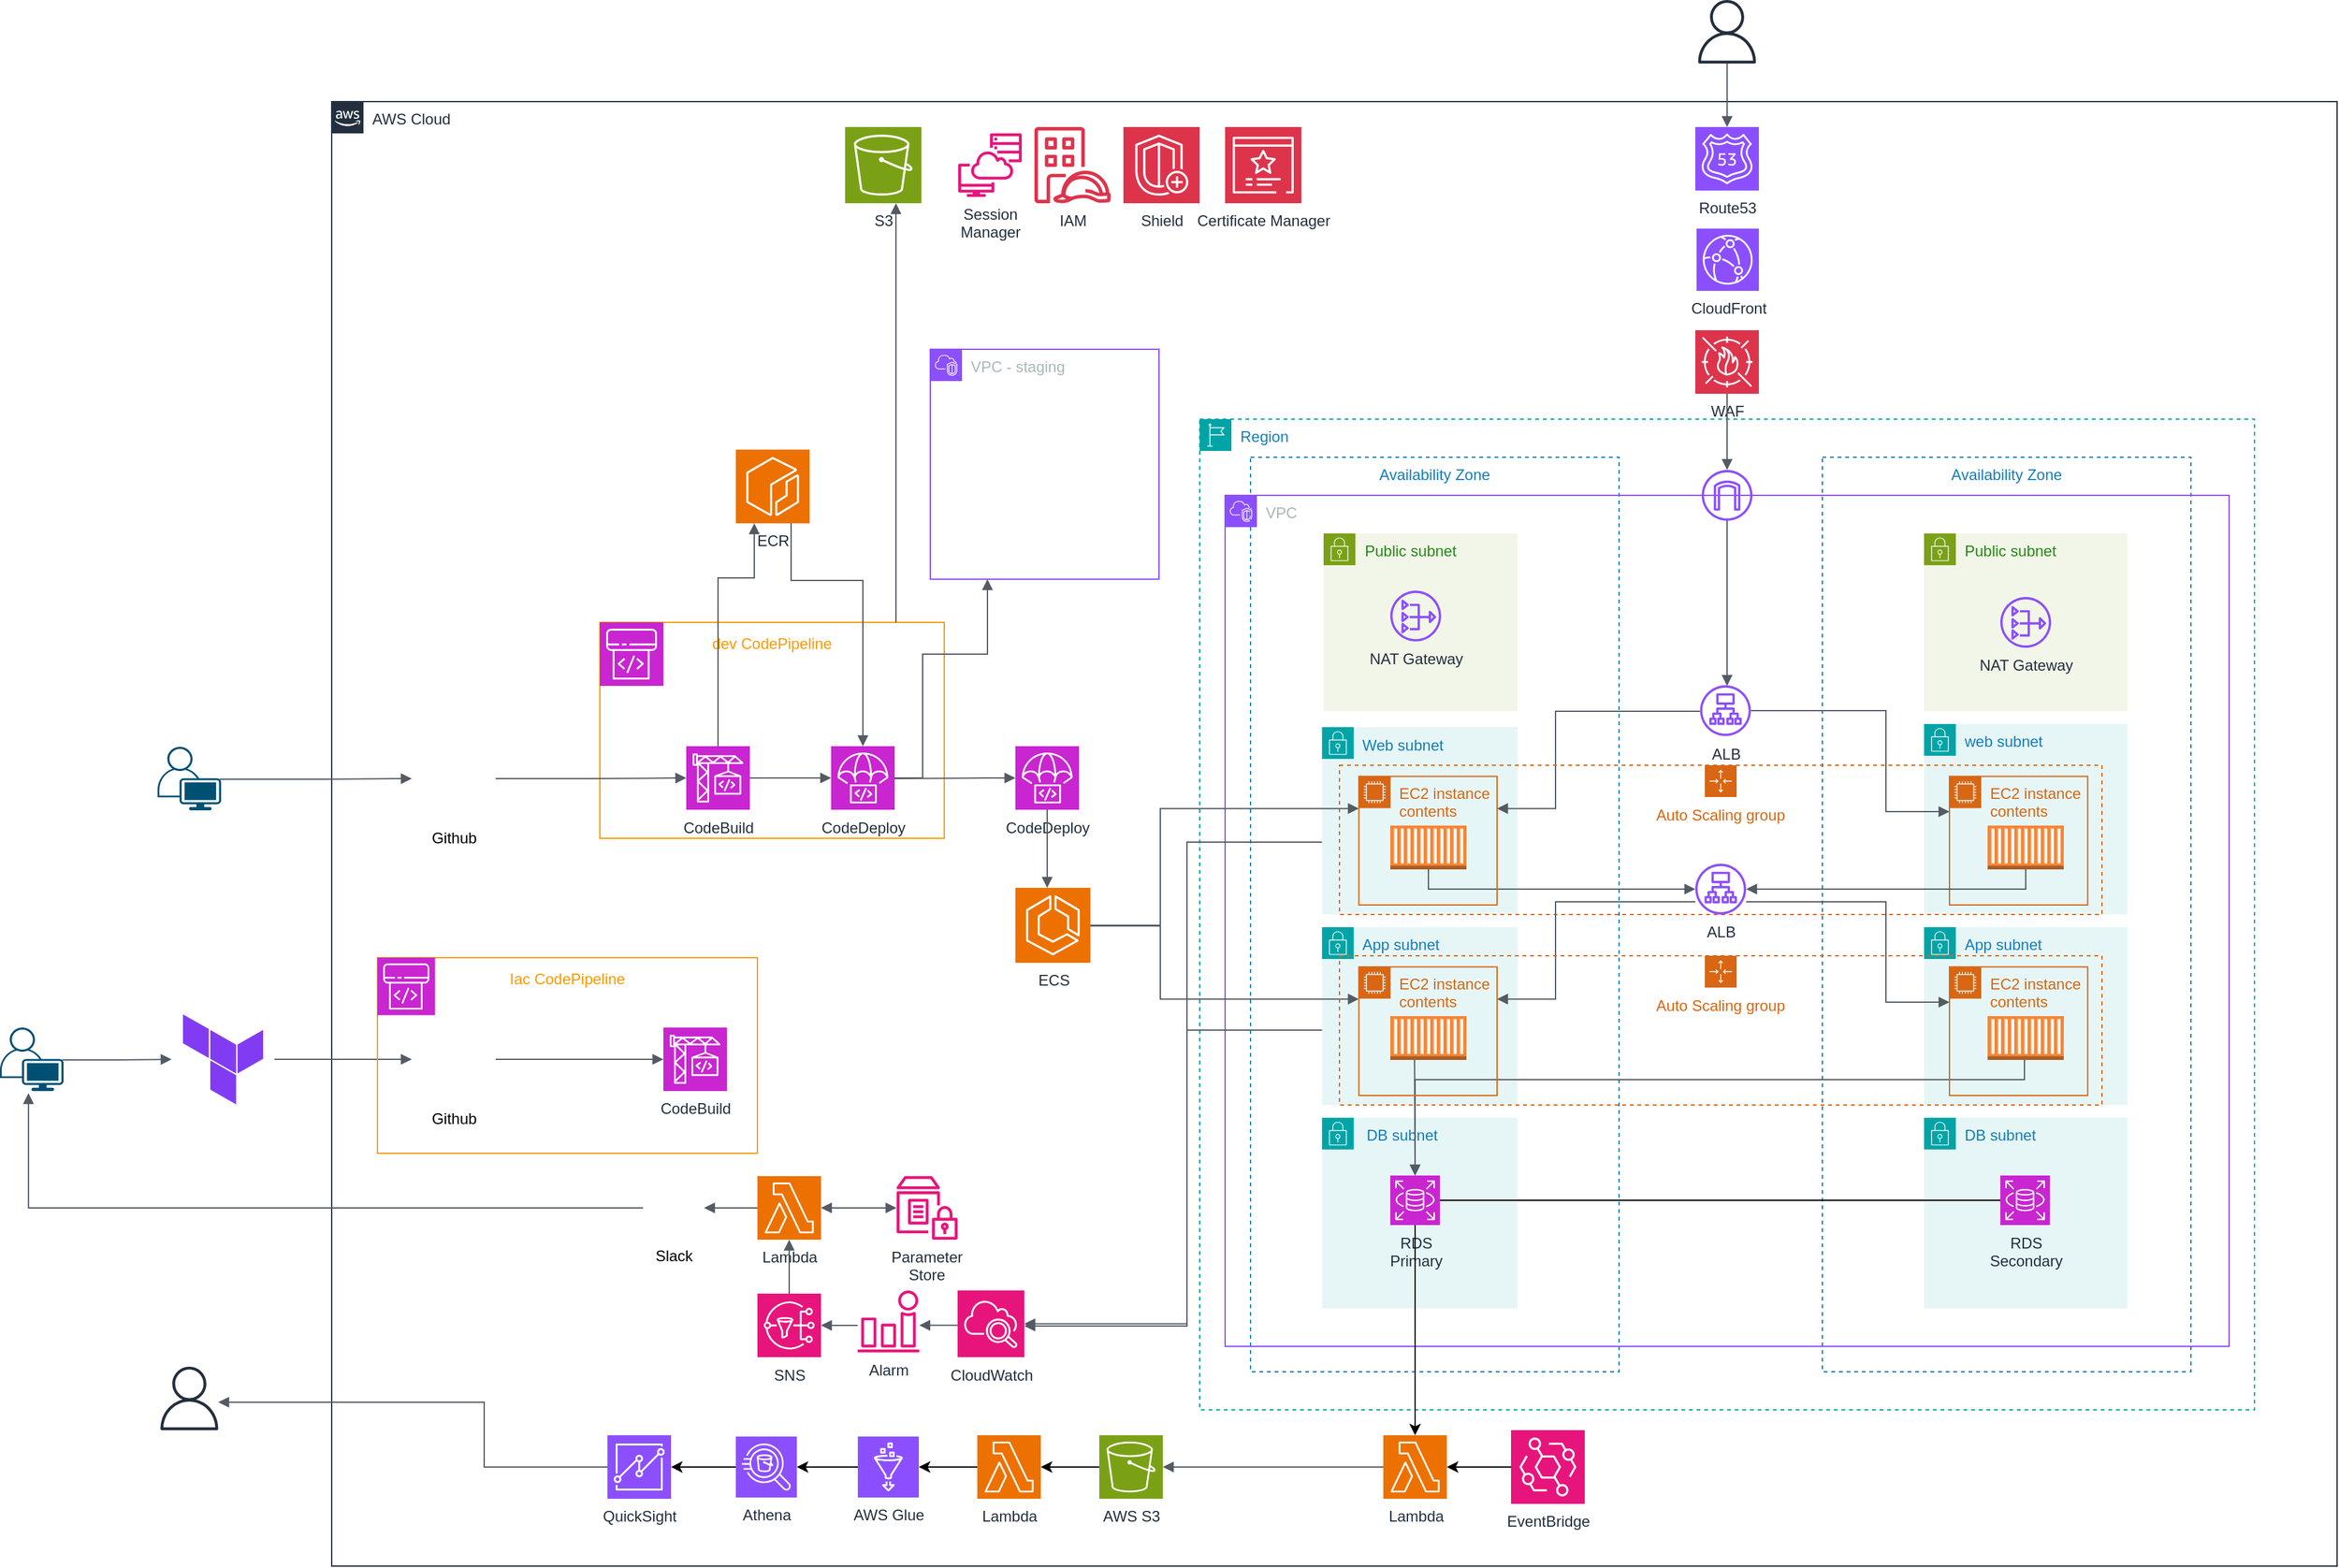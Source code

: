 <mxfile version="24.3.1" type="onedrive" pages="7">
  <diagram id="y8Kp_UAkve5eIDwRYYiN" name="페이지-1">
    <mxGraphModel dx="3328" dy="1915" grid="0" gridSize="10" guides="1" tooltips="1" connect="1" arrows="1" fold="1" page="1" pageScale="1" pageWidth="827" pageHeight="1169" math="0" shadow="0">
      <root>
        <mxCell id="0" />
        <mxCell id="1" parent="0" />
        <mxCell id="PgYOdquXXjcIgJMpl6EB-2" value="Availability Zone" style="fillColor=none;strokeColor=#147EBA;dashed=1;verticalAlign=top;fontStyle=0;fontColor=#147EBA;whiteSpace=wrap;html=1;" parent="1" vertex="1">
          <mxGeometry x="-371" y="146" width="290" height="720" as="geometry" />
        </mxCell>
        <mxCell id="PgYOdquXXjcIgJMpl6EB-37" value="dev CodePipeline&lt;div&gt;&lt;br&gt;&lt;/div&gt;" style="outlineConnect=0;gradientColor=none;html=1;whiteSpace=wrap;fontSize=12;fontStyle=0;strokeColor=#FF9900;fillColor=none;verticalAlign=top;align=center;fontColor=#FF9900;dashed=0;spacingTop=3;" parent="1" vertex="1">
          <mxGeometry x="-883" y="276" width="271" height="170" as="geometry" />
        </mxCell>
        <mxCell id="PgYOdquXXjcIgJMpl6EB-3" value="Availability Zone" style="fillColor=none;strokeColor=#147EBA;dashed=1;verticalAlign=top;fontStyle=0;fontColor=#147EBA;whiteSpace=wrap;html=1;container=0;" parent="1" vertex="1">
          <mxGeometry x="79" y="146" width="290" height="720" as="geometry" />
        </mxCell>
        <mxCell id="PgYOdquXXjcIgJMpl6EB-4" value="VPC" style="points=[[0,0],[0.25,0],[0.5,0],[0.75,0],[1,0],[1,0.25],[1,0.5],[1,0.75],[1,1],[0.75,1],[0.5,1],[0.25,1],[0,1],[0,0.75],[0,0.5],[0,0.25]];outlineConnect=0;gradientColor=none;html=1;whiteSpace=wrap;fontSize=12;fontStyle=0;container=0;pointerEvents=0;collapsible=0;recursiveResize=0;shape=mxgraph.aws4.group;grIcon=mxgraph.aws4.group_vpc2;strokeColor=#8C4FFF;fillColor=none;verticalAlign=top;align=left;spacingLeft=30;fontColor=#AAB7B8;dashed=0;" parent="1" vertex="1">
          <mxGeometry x="-391" y="176" width="790" height="670" as="geometry" />
        </mxCell>
        <mxCell id="PgYOdquXXjcIgJMpl6EB-5" value="AWS Cloud" style="points=[[0,0],[0.25,0],[0.5,0],[0.75,0],[1,0],[1,0.25],[1,0.5],[1,0.75],[1,1],[0.75,1],[0.5,1],[0.25,1],[0,1],[0,0.75],[0,0.5],[0,0.25]];outlineConnect=0;gradientColor=none;html=1;whiteSpace=wrap;fontSize=12;fontStyle=0;container=0;pointerEvents=0;collapsible=0;recursiveResize=0;shape=mxgraph.aws4.group;grIcon=mxgraph.aws4.group_aws_cloud_alt;strokeColor=#232F3E;fillColor=none;verticalAlign=top;align=left;spacingLeft=30;fontColor=#232F3E;dashed=0;" parent="1" vertex="1">
          <mxGeometry x="-1094" y="-134" width="1578" height="1153" as="geometry" />
        </mxCell>
        <mxCell id="PgYOdquXXjcIgJMpl6EB-6" value="Region" style="points=[[0,0],[0.25,0],[0.5,0],[0.75,0],[1,0],[1,0.25],[1,0.5],[1,0.75],[1,1],[0.75,1],[0.5,1],[0.25,1],[0,1],[0,0.75],[0,0.5],[0,0.25]];outlineConnect=0;gradientColor=none;html=1;whiteSpace=wrap;fontSize=12;fontStyle=0;container=0;pointerEvents=0;collapsible=0;recursiveResize=0;shape=mxgraph.aws4.group;grIcon=mxgraph.aws4.group_region;strokeColor=#00A4A6;fillColor=none;verticalAlign=top;align=left;spacingLeft=30;fontColor=#147EBA;dashed=1;" parent="1" vertex="1">
          <mxGeometry x="-411" y="116" width="830" height="780" as="geometry" />
        </mxCell>
        <mxCell id="PgYOdquXXjcIgJMpl6EB-7" value="Public subnet" style="points=[[0,0],[0.25,0],[0.5,0],[0.75,0],[1,0],[1,0.25],[1,0.5],[1,0.75],[1,1],[0.75,1],[0.5,1],[0.25,1],[0,1],[0,0.75],[0,0.5],[0,0.25]];outlineConnect=0;gradientColor=none;html=1;whiteSpace=wrap;fontSize=12;fontStyle=0;container=0;pointerEvents=0;collapsible=0;recursiveResize=0;shape=mxgraph.aws4.group;grIcon=mxgraph.aws4.group_security_group;grStroke=0;strokeColor=#7AA116;fillColor=#F2F6E8;verticalAlign=top;align=left;spacingLeft=30;fontColor=#248814;dashed=0;" parent="1" vertex="1">
          <mxGeometry x="159" y="206" width="160" height="140" as="geometry" />
        </mxCell>
        <mxCell id="PgYOdquXXjcIgJMpl6EB-8" value="" style="sketch=0;outlineConnect=0;fontColor=#232F3E;gradientColor=none;fillColor=#8C4FFF;strokeColor=none;dashed=0;verticalLabelPosition=bottom;verticalAlign=top;align=center;html=1;fontSize=12;fontStyle=0;aspect=fixed;pointerEvents=1;shape=mxgraph.aws4.internet_gateway;" parent="1" vertex="1">
          <mxGeometry x="-16" y="156" width="40" height="40" as="geometry" />
        </mxCell>
        <mxCell id="PgYOdquXXjcIgJMpl6EB-9" value="Session&lt;div&gt;Manager&lt;/div&gt;" style="sketch=0;outlineConnect=0;fontColor=#232F3E;gradientColor=none;fillColor=#E7157B;strokeColor=none;dashed=0;verticalLabelPosition=bottom;verticalAlign=top;align=center;html=1;fontSize=12;fontStyle=0;aspect=fixed;pointerEvents=1;shape=mxgraph.aws4.systems_manager_session_manager;" parent="1" vertex="1">
          <mxGeometry x="-601" y="-109" width="50" height="50" as="geometry" />
        </mxCell>
        <mxCell id="PgYOdquXXjcIgJMpl6EB-10" value="S3" style="sketch=0;points=[[0,0,0],[0.25,0,0],[0.5,0,0],[0.75,0,0],[1,0,0],[0,1,0],[0.25,1,0],[0.5,1,0],[0.75,1,0],[1,1,0],[0,0.25,0],[0,0.5,0],[0,0.75,0],[1,0.25,0],[1,0.5,0],[1,0.75,0]];outlineConnect=0;fontColor=#232F3E;fillColor=#7AA116;strokeColor=#ffffff;dashed=0;verticalLabelPosition=bottom;verticalAlign=top;align=center;html=1;fontSize=12;fontStyle=0;aspect=fixed;shape=mxgraph.aws4.resourceIcon;resIcon=mxgraph.aws4.s3;" parent="1" vertex="1">
          <mxGeometry x="-690" y="-114" width="60" height="60" as="geometry" />
        </mxCell>
        <mxCell id="PgYOdquXXjcIgJMpl6EB-11" value="" style="edgeStyle=orthogonalEdgeStyle;html=1;endArrow=none;elbow=vertical;startArrow=block;startFill=1;strokeColor=#545B64;rounded=0;" parent="1" source="PgYOdquXXjcIgJMpl6EB-10" target="PgYOdquXXjcIgJMpl6EB-37" edge="1">
          <mxGeometry width="100" relative="1" as="geometry">
            <mxPoint x="-301" y="476" as="sourcePoint" />
            <mxPoint x="-201" y="476" as="targetPoint" />
            <Array as="points">
              <mxPoint x="-650" y="191" />
              <mxPoint x="-650" y="191" />
            </Array>
          </mxGeometry>
        </mxCell>
        <mxCell id="PgYOdquXXjcIgJMpl6EB-12" value="CloudWatch" style="sketch=0;points=[[0,0,0],[0.25,0,0],[0.5,0,0],[0.75,0,0],[1,0,0],[0,1,0],[0.25,1,0],[0.5,1,0],[0.75,1,0],[1,1,0],[0,0.25,0],[0,0.5,0],[0,0.75,0],[1,0.25,0],[1,0.5,0],[1,0.75,0]];points=[[0,0,0],[0.25,0,0],[0.5,0,0],[0.75,0,0],[1,0,0],[0,1,0],[0.25,1,0],[0.5,1,0],[0.75,1,0],[1,1,0],[0,0.25,0],[0,0.5,0],[0,0.75,0],[1,0.25,0],[1,0.5,0],[1,0.75,0]];outlineConnect=0;fontColor=#232F3E;fillColor=#E7157B;strokeColor=#ffffff;dashed=0;verticalLabelPosition=bottom;verticalAlign=top;align=center;html=1;fontSize=12;fontStyle=0;aspect=fixed;shape=mxgraph.aws4.resourceIcon;resIcon=mxgraph.aws4.cloudwatch_2;" parent="1" vertex="1">
          <mxGeometry x="-601.5" y="802" width="52.5" height="52.5" as="geometry" />
        </mxCell>
        <mxCell id="PgYOdquXXjcIgJMpl6EB-13" value="SNS" style="sketch=0;points=[[0,0,0],[0.25,0,0],[0.5,0,0],[0.75,0,0],[1,0,0],[0,1,0],[0.25,1,0],[0.5,1,0],[0.75,1,0],[1,1,0],[0,0.25,0],[0,0.5,0],[0,0.75,0],[1,0.25,0],[1,0.5,0],[1,0.75,0]];outlineConnect=0;fontColor=#232F3E;fillColor=#E7157B;strokeColor=#ffffff;dashed=0;verticalLabelPosition=bottom;verticalAlign=top;align=center;html=1;fontSize=12;fontStyle=0;aspect=fixed;shape=mxgraph.aws4.resourceIcon;resIcon=mxgraph.aws4.sns;" parent="1" vertex="1">
          <mxGeometry x="-759" y="804.5" width="50" height="50" as="geometry" />
        </mxCell>
        <mxCell id="PgYOdquXXjcIgJMpl6EB-14" value="Alarm" style="sketch=0;outlineConnect=0;fontColor=#232F3E;gradientColor=none;fillColor=#E7157B;strokeColor=none;dashed=0;verticalLabelPosition=bottom;verticalAlign=top;align=center;html=1;fontSize=12;fontStyle=0;aspect=fixed;pointerEvents=1;shape=mxgraph.aws4.alarm;" parent="1" vertex="1">
          <mxGeometry x="-680.25" y="802" width="48.75" height="48.75" as="geometry" />
        </mxCell>
        <mxCell id="PgYOdquXXjcIgJMpl6EB-15" value="Lambda" style="sketch=0;points=[[0,0,0],[0.25,0,0],[0.5,0,0],[0.75,0,0],[1,0,0],[0,1,0],[0.25,1,0],[0.5,1,0],[0.75,1,0],[1,1,0],[0,0.25,0],[0,0.5,0],[0,0.75,0],[1,0.25,0],[1,0.5,0],[1,0.75,0]];outlineConnect=0;fontColor=#232F3E;fillColor=#ED7100;strokeColor=#ffffff;dashed=0;verticalLabelPosition=bottom;verticalAlign=top;align=center;html=1;fontSize=12;fontStyle=0;aspect=fixed;shape=mxgraph.aws4.resourceIcon;resIcon=mxgraph.aws4.lambda;" parent="1" vertex="1">
          <mxGeometry x="-759" y="712" width="50" height="50" as="geometry" />
        </mxCell>
        <mxCell id="PgYOdquXXjcIgJMpl6EB-16" value="Slack" style="shape=image;html=1;verticalAlign=top;verticalLabelPosition=bottom;labelBackgroundColor=#ffffff;imageAspect=0;aspect=fixed;image=https://cdn2.iconfinder.com/data/icons/social-media-2285/512/1_Slack_colored_svg-128.png" parent="1" vertex="1">
          <mxGeometry x="-849" y="713" width="48" height="48" as="geometry" />
        </mxCell>
        <mxCell id="PgYOdquXXjcIgJMpl6EB-17" value="" style="edgeStyle=orthogonalEdgeStyle;html=1;endArrow=none;elbow=vertical;startArrow=block;startFill=1;strokeColor=#545B64;rounded=0;entryX=0;entryY=0.75;entryDx=0;entryDy=0;exitX=1;exitY=0.5;exitDx=0;exitDy=0;exitPerimeter=0;" parent="1" source="PgYOdquXXjcIgJMpl6EB-12" target="PgYOdquXXjcIgJMpl6EB-72" edge="1">
          <mxGeometry width="100" relative="1" as="geometry">
            <mxPoint x="-493" y="829" as="sourcePoint" />
            <mxPoint x="-201" y="376" as="targetPoint" />
            <Array as="points">
              <mxPoint x="-421" y="828" />
              <mxPoint x="-421" y="449" />
              <mxPoint x="-301" y="449" />
            </Array>
          </mxGeometry>
        </mxCell>
        <mxCell id="PgYOdquXXjcIgJMpl6EB-18" value="Parameter&lt;div&gt;Store&lt;/div&gt;" style="sketch=0;outlineConnect=0;fontColor=#232F3E;gradientColor=none;fillColor=#E7157B;strokeColor=none;dashed=0;verticalLabelPosition=bottom;verticalAlign=top;align=center;html=1;fontSize=12;fontStyle=0;aspect=fixed;pointerEvents=1;shape=mxgraph.aws4.parameter_store;" parent="1" vertex="1">
          <mxGeometry x="-649.58" y="712" width="48.08" height="50" as="geometry" />
        </mxCell>
        <mxCell id="PgYOdquXXjcIgJMpl6EB-19" value="" style="edgeStyle=orthogonalEdgeStyle;html=1;endArrow=none;elbow=vertical;startArrow=block;startFill=1;strokeColor=#545B64;rounded=0;" parent="1" edge="1">
          <mxGeometry width="100" relative="1" as="geometry">
            <mxPoint x="-631.634" y="829.4" as="sourcePoint" />
            <mxPoint x="-601.5" y="829.4" as="targetPoint" />
            <Array as="points">
              <mxPoint x="-609" y="829" />
              <mxPoint x="-609" y="829" />
            </Array>
          </mxGeometry>
        </mxCell>
        <mxCell id="PgYOdquXXjcIgJMpl6EB-20" value="" style="edgeStyle=orthogonalEdgeStyle;html=1;endArrow=none;elbow=vertical;startArrow=block;startFill=1;strokeColor=#545B64;rounded=0;" parent="1" source="PgYOdquXXjcIgJMpl6EB-13" target="PgYOdquXXjcIgJMpl6EB-14" edge="1">
          <mxGeometry width="100" relative="1" as="geometry">
            <mxPoint x="-619" y="840" as="sourcePoint" />
            <mxPoint x="-679" y="830" as="targetPoint" />
            <Array as="points">
              <mxPoint x="-689" y="830" />
              <mxPoint x="-689" y="830" />
            </Array>
          </mxGeometry>
        </mxCell>
        <mxCell id="PgYOdquXXjcIgJMpl6EB-21" value="" style="edgeStyle=orthogonalEdgeStyle;html=1;endArrow=none;elbow=vertical;startArrow=block;startFill=1;strokeColor=#545B64;rounded=0;entryX=0.5;entryY=0;entryDx=0;entryDy=0;entryPerimeter=0;exitX=0.5;exitY=1;exitDx=0;exitDy=0;exitPerimeter=0;" parent="1" source="PgYOdquXXjcIgJMpl6EB-15" target="PgYOdquXXjcIgJMpl6EB-13" edge="1">
          <mxGeometry width="100" relative="1" as="geometry">
            <mxPoint x="-849" y="780" as="sourcePoint" />
            <mxPoint x="-749" y="780" as="targetPoint" />
          </mxGeometry>
        </mxCell>
        <mxCell id="PgYOdquXXjcIgJMpl6EB-22" value="" style="edgeStyle=orthogonalEdgeStyle;html=1;endArrow=none;elbow=vertical;startArrow=block;startFill=1;strokeColor=#545B64;rounded=0;entryX=0;entryY=0.5;entryDx=0;entryDy=0;entryPerimeter=0;exitX=1;exitY=0.5;exitDx=0;exitDy=0;" parent="1" source="PgYOdquXXjcIgJMpl6EB-16" target="PgYOdquXXjcIgJMpl6EB-15" edge="1">
          <mxGeometry width="100" relative="1" as="geometry">
            <mxPoint x="-859" y="700" as="sourcePoint" />
            <mxPoint x="-759" y="700" as="targetPoint" />
          </mxGeometry>
        </mxCell>
        <mxCell id="PgYOdquXXjcIgJMpl6EB-23" value="" style="edgeStyle=orthogonalEdgeStyle;html=1;endArrow=block;elbow=vertical;startArrow=block;startFill=1;endFill=1;strokeColor=#545B64;rounded=0;exitX=1;exitY=0.5;exitDx=0;exitDy=0;exitPerimeter=0;" parent="1" source="PgYOdquXXjcIgJMpl6EB-15" target="PgYOdquXXjcIgJMpl6EB-18" edge="1">
          <mxGeometry width="100" relative="1" as="geometry">
            <mxPoint x="-699" y="740" as="sourcePoint" />
            <mxPoint x="-599" y="740" as="targetPoint" />
          </mxGeometry>
        </mxCell>
        <mxCell id="PgYOdquXXjcIgJMpl6EB-24" value="" style="sketch=0;outlineConnect=0;fontColor=#232F3E;gradientColor=none;fillColor=#232F3D;strokeColor=none;dashed=0;verticalLabelPosition=bottom;verticalAlign=top;align=center;html=1;fontSize=12;fontStyle=0;aspect=fixed;pointerEvents=1;shape=mxgraph.aws4.user;" parent="1" vertex="1">
          <mxGeometry x="-21" y="-214" width="50" height="50" as="geometry" />
        </mxCell>
        <mxCell id="PgYOdquXXjcIgJMpl6EB-25" value="" style="points=[[0.35,0,0],[0.98,0.51,0],[1,0.71,0],[0.67,1,0],[0,0.795,0],[0,0.65,0]];verticalLabelPosition=bottom;sketch=0;html=1;verticalAlign=top;aspect=fixed;align=center;pointerEvents=1;shape=mxgraph.cisco19.user;fillColor=#005073;strokeColor=none;" parent="1" vertex="1">
          <mxGeometry x="-1231" y="374" width="50" height="50" as="geometry" />
        </mxCell>
        <mxCell id="PgYOdquXXjcIgJMpl6EB-26" value="WAF" style="sketch=0;points=[[0,0,0],[0.25,0,0],[0.5,0,0],[0.75,0,0],[1,0,0],[0,1,0],[0.25,1,0],[0.5,1,0],[0.75,1,0],[1,1,0],[0,0.25,0],[0,0.5,0],[0,0.75,0],[1,0.25,0],[1,0.5,0],[1,0.75,0]];outlineConnect=0;fontColor=#232F3E;fillColor=#DD344C;strokeColor=#ffffff;dashed=0;verticalLabelPosition=bottom;verticalAlign=top;align=center;html=1;fontSize=12;fontStyle=0;aspect=fixed;shape=mxgraph.aws4.resourceIcon;resIcon=mxgraph.aws4.waf;" parent="1" vertex="1">
          <mxGeometry x="-21" y="46" width="50" height="50" as="geometry" />
        </mxCell>
        <mxCell id="PgYOdquXXjcIgJMpl6EB-27" value="Route53" style="sketch=0;points=[[0,0,0],[0.25,0,0],[0.5,0,0],[0.75,0,0],[1,0,0],[0,1,0],[0.25,1,0],[0.5,1,0],[0.75,1,0],[1,1,0],[0,0.25,0],[0,0.5,0],[0,0.75,0],[1,0.25,0],[1,0.5,0],[1,0.75,0]];outlineConnect=0;fontColor=#232F3E;fillColor=#8C4FFF;strokeColor=#ffffff;dashed=0;verticalLabelPosition=bottom;verticalAlign=top;align=center;html=1;fontSize=12;fontStyle=0;aspect=fixed;shape=mxgraph.aws4.resourceIcon;resIcon=mxgraph.aws4.route_53;" parent="1" vertex="1">
          <mxGeometry x="-21" y="-114" width="50" height="50" as="geometry" />
        </mxCell>
        <mxCell id="PgYOdquXXjcIgJMpl6EB-28" value="Shield" style="sketch=0;points=[[0,0,0],[0.25,0,0],[0.5,0,0],[0.75,0,0],[1,0,0],[0,1,0],[0.25,1,0],[0.5,1,0],[0.75,1,0],[1,1,0],[0,0.25,0],[0,0.5,0],[0,0.75,0],[1,0.25,0],[1,0.5,0],[1,0.75,0]];outlineConnect=0;fontColor=#232F3E;fillColor=#DD344C;strokeColor=#ffffff;dashed=0;verticalLabelPosition=bottom;verticalAlign=top;align=center;html=1;fontSize=12;fontStyle=0;aspect=fixed;shape=mxgraph.aws4.resourceIcon;resIcon=mxgraph.aws4.shield;" parent="1" vertex="1">
          <mxGeometry x="-471" y="-114" width="60" height="60" as="geometry" />
        </mxCell>
        <mxCell id="PgYOdquXXjcIgJMpl6EB-29" value="" style="edgeStyle=orthogonalEdgeStyle;html=1;endArrow=block;elbow=vertical;startArrow=none;endFill=1;strokeColor=#545B64;rounded=0;entryX=0.5;entryY=0;entryDx=0;entryDy=0;entryPerimeter=0;" parent="1" source="PgYOdquXXjcIgJMpl6EB-24" target="PgYOdquXXjcIgJMpl6EB-27" edge="1">
          <mxGeometry width="100" relative="1" as="geometry">
            <mxPoint x="-178.5" y="-5" as="sourcePoint" />
            <mxPoint x="-78.5" y="-5" as="targetPoint" />
          </mxGeometry>
        </mxCell>
        <mxCell id="PgYOdquXXjcIgJMpl6EB-30" value="" style="edgeStyle=orthogonalEdgeStyle;html=1;endArrow=block;elbow=vertical;startArrow=none;endFill=1;strokeColor=#545B64;rounded=0;exitX=0.5;exitY=1;exitDx=0;exitDy=0;exitPerimeter=0;" parent="1" source="PgYOdquXXjcIgJMpl6EB-26" target="PgYOdquXXjcIgJMpl6EB-8" edge="1">
          <mxGeometry width="100" relative="1" as="geometry">
            <mxPoint x="31.5" y="126" as="sourcePoint" />
            <mxPoint x="131.5" y="126" as="targetPoint" />
          </mxGeometry>
        </mxCell>
        <mxCell id="PgYOdquXXjcIgJMpl6EB-31" value="" style="edgeStyle=orthogonalEdgeStyle;html=1;endArrow=block;elbow=vertical;startArrow=none;endFill=1;strokeColor=#545B64;rounded=0;" parent="1" source="PgYOdquXXjcIgJMpl6EB-8" edge="1">
          <mxGeometry width="100" relative="1" as="geometry">
            <mxPoint x="1.5" y="246" as="sourcePoint" />
            <mxPoint x="4" y="326.0" as="targetPoint" />
          </mxGeometry>
        </mxCell>
        <mxCell id="PgYOdquXXjcIgJMpl6EB-32" value="" style="edgeStyle=orthogonalEdgeStyle;html=1;endArrow=none;elbow=vertical;startArrow=block;startFill=1;strokeColor=#545B64;rounded=0;entryX=0;entryY=0.5;entryDx=0;entryDy=0;" parent="1" source="PgYOdquXXjcIgJMpl6EB-12" edge="1">
          <mxGeometry width="100" relative="1" as="geometry">
            <mxPoint x="-381" y="596" as="sourcePoint" />
            <mxPoint x="-291" y="599.75" as="targetPoint" />
            <Array as="points">
              <mxPoint x="-421" y="830" />
              <mxPoint x="-421" y="597" />
              <mxPoint x="-283" y="597" />
              <mxPoint x="-283" y="600" />
            </Array>
          </mxGeometry>
        </mxCell>
        <mxCell id="PgYOdquXXjcIgJMpl6EB-34" value="AWS S3" style="sketch=0;points=[[0,0,0],[0.25,0,0],[0.5,0,0],[0.75,0,0],[1,0,0],[0,1,0],[0.25,1,0],[0.5,1,0],[0.75,1,0],[1,1,0],[0,0.25,0],[0,0.5,0],[0,0.75,0],[1,0.25,0],[1,0.5,0],[1,0.75,0]];outlineConnect=0;fontColor=#232F3E;fillColor=#7AA116;strokeColor=#ffffff;dashed=0;verticalLabelPosition=bottom;verticalAlign=top;align=center;html=1;fontSize=12;fontStyle=0;aspect=fixed;shape=mxgraph.aws4.resourceIcon;resIcon=mxgraph.aws4.s3;" parent="1" vertex="1">
          <mxGeometry x="-490" y="916" width="50" height="50" as="geometry" />
        </mxCell>
        <mxCell id="PgYOdquXXjcIgJMpl6EB-35" value="Lambda" style="sketch=0;points=[[0,0,0],[0.25,0,0],[0.5,0,0],[0.75,0,0],[1,0,0],[0,1,0],[0.25,1,0],[0.5,1,0],[0.75,1,0],[1,1,0],[0,0.25,0],[0,0.5,0],[0,0.75,0],[1,0.25,0],[1,0.5,0],[1,0.75,0]];outlineConnect=0;fontColor=#232F3E;fillColor=#ED7100;strokeColor=#ffffff;dashed=0;verticalLabelPosition=bottom;verticalAlign=top;align=center;html=1;fontSize=12;fontStyle=0;aspect=fixed;shape=mxgraph.aws4.resourceIcon;resIcon=mxgraph.aws4.lambda;" parent="1" vertex="1">
          <mxGeometry x="-586" y="916" width="50" height="50" as="geometry" />
        </mxCell>
        <mxCell id="PgYOdquXXjcIgJMpl6EB-45" value="Athena" style="sketch=0;points=[[0,0,0],[0.25,0,0],[0.5,0,0],[0.75,0,0],[1,0,0],[0,1,0],[0.25,1,0],[0.5,1,0],[0.75,1,0],[1,1,0],[0,0.25,0],[0,0.5,0],[0,0.75,0],[1,0.25,0],[1,0.5,0],[1,0.75,0]];outlineConnect=0;fontColor=#232F3E;fillColor=#8C4FFF;strokeColor=#ffffff;dashed=0;verticalLabelPosition=bottom;verticalAlign=top;align=center;html=1;fontSize=12;fontStyle=0;aspect=fixed;shape=mxgraph.aws4.resourceIcon;resIcon=mxgraph.aws4.athena;" parent="1" vertex="1">
          <mxGeometry x="-776" y="917" width="48" height="48" as="geometry" />
        </mxCell>
        <mxCell id="PgYOdquXXjcIgJMpl6EB-46" value="AWS Glue" style="sketch=0;points=[[0,0,0],[0.25,0,0],[0.5,0,0],[0.75,0,0],[1,0,0],[0,1,0],[0.25,1,0],[0.5,1,0],[0.75,1,0],[1,1,0],[0,0.25,0],[0,0.5,0],[0,0.75,0],[1,0.25,0],[1,0.5,0],[1,0.75,0]];outlineConnect=0;fontColor=#232F3E;fillColor=#8C4FFF;strokeColor=#ffffff;dashed=0;verticalLabelPosition=bottom;verticalAlign=top;align=center;html=1;fontSize=12;fontStyle=0;aspect=fixed;shape=mxgraph.aws4.resourceIcon;resIcon=mxgraph.aws4.glue;" parent="1" vertex="1">
          <mxGeometry x="-680" y="917" width="48" height="48" as="geometry" />
        </mxCell>
        <mxCell id="PgYOdquXXjcIgJMpl6EB-47" value="QuickSight" style="sketch=0;points=[[0,0,0],[0.25,0,0],[0.5,0,0],[0.75,0,0],[1,0,0],[0,1,0],[0.25,1,0],[0.5,1,0],[0.75,1,0],[1,1,0],[0,0.25,0],[0,0.5,0],[0,0.75,0],[1,0.25,0],[1,0.5,0],[1,0.75,0]];outlineConnect=0;fontColor=#232F3E;fillColor=#8C4FFF;strokeColor=#ffffff;dashed=0;verticalLabelPosition=bottom;verticalAlign=top;align=center;html=1;fontSize=12;fontStyle=0;aspect=fixed;shape=mxgraph.aws4.resourceIcon;resIcon=mxgraph.aws4.quicksight;" parent="1" vertex="1">
          <mxGeometry x="-877" y="916" width="50" height="50" as="geometry" />
        </mxCell>
        <mxCell id="PgYOdquXXjcIgJMpl6EB-49" value="" style="endArrow=classic;html=1;rounded=0;exitX=0;exitY=0.5;exitDx=0;exitDy=0;exitPerimeter=0;entryX=1;entryY=0.5;entryDx=0;entryDy=0;entryPerimeter=0;" parent="1" source="PgYOdquXXjcIgJMpl6EB-34" target="PgYOdquXXjcIgJMpl6EB-35" edge="1">
          <mxGeometry width="50" height="50" relative="1" as="geometry">
            <mxPoint x="-578" y="1110" as="sourcePoint" />
            <mxPoint x="-455" y="945" as="targetPoint" />
          </mxGeometry>
        </mxCell>
        <mxCell id="PgYOdquXXjcIgJMpl6EB-51" value="ECR" style="sketch=0;points=[[0,0,0],[0.25,0,0],[0.5,0,0],[0.75,0,0],[1,0,0],[0,1,0],[0.25,1,0],[0.5,1,0],[0.75,1,0],[1,1,0],[0,0.25,0],[0,0.5,0],[0,0.75,0],[1,0.25,0],[1,0.5,0],[1,0.75,0]];outlineConnect=0;fontColor=#232F3E;fillColor=#ED7100;strokeColor=#ffffff;dashed=0;verticalLabelPosition=bottom;verticalAlign=top;align=center;html=1;fontSize=12;fontStyle=0;aspect=fixed;shape=mxgraph.aws4.resourceIcon;resIcon=mxgraph.aws4.ecr;" parent="1" vertex="1">
          <mxGeometry x="-776" y="140" width="58" height="58" as="geometry" />
        </mxCell>
        <mxCell id="PgYOdquXXjcIgJMpl6EB-52" value="ECS" style="sketch=0;points=[[0,0,0],[0.25,0,0],[0.5,0,0],[0.75,0,0],[1,0,0],[0,1,0],[0.25,1,0],[0.5,1,0],[0.75,1,0],[1,1,0],[0,0.25,0],[0,0.5,0],[0,0.75,0],[1,0.25,0],[1,0.5,0],[1,0.75,0]];outlineConnect=0;fontColor=#232F3E;fillColor=#ED7100;strokeColor=#ffffff;dashed=0;verticalLabelPosition=bottom;verticalAlign=top;align=center;html=1;fontSize=12;fontStyle=0;aspect=fixed;shape=mxgraph.aws4.resourceIcon;resIcon=mxgraph.aws4.ecs;" parent="1" vertex="1">
          <mxGeometry x="-556" y="485" width="59" height="59" as="geometry" />
        </mxCell>
        <mxCell id="PgYOdquXXjcIgJMpl6EB-53" value="Public subnet" style="points=[[0,0],[0.25,0],[0.5,0],[0.75,0],[1,0],[1,0.25],[1,0.5],[1,0.75],[1,1],[0.75,1],[0.5,1],[0.25,1],[0,1],[0,0.75],[0,0.5],[0,0.25]];outlineConnect=0;gradientColor=none;html=1;whiteSpace=wrap;fontSize=12;fontStyle=0;container=1;pointerEvents=0;collapsible=0;recursiveResize=0;shape=mxgraph.aws4.group;grIcon=mxgraph.aws4.group_security_group;grStroke=0;strokeColor=#7AA116;fillColor=#F2F6E8;verticalAlign=top;align=left;spacingLeft=30;fontColor=#248814;dashed=0;" parent="1" vertex="1">
          <mxGeometry x="-313.5" y="206" width="152.5" height="140" as="geometry" />
        </mxCell>
        <mxCell id="PgYOdquXXjcIgJMpl6EB-54" value="NAT Gateway" style="sketch=0;outlineConnect=0;fontColor=#232F3E;gradientColor=none;fillColor=#8C4FFF;strokeColor=none;dashed=0;verticalLabelPosition=bottom;verticalAlign=top;align=center;html=1;fontSize=12;fontStyle=0;aspect=fixed;pointerEvents=1;shape=mxgraph.aws4.nat_gateway;" parent="PgYOdquXXjcIgJMpl6EB-53" vertex="1">
          <mxGeometry x="52.5" y="45" width="40" height="40" as="geometry" />
        </mxCell>
        <mxCell id="PgYOdquXXjcIgJMpl6EB-55" value="&lt;span style=&quot;color: rgba(0, 0, 0, 0); font-family: monospace; font-size: 0px; text-wrap: nowrap;&quot;&gt;db%3CmxGraphModel%3E%3Croot%3E%3CmxCell%20id%3D%220%22%2F%3E%3CmxCell%20id%3D%221%22%20parent%3D%220%22%2F%3E%3CmxCell%20id%3D%222%22%20value%3D%22ALB%22%20style%3D%22sketch%3D0%3BoutlineConnect%3D0%3BfontColor%3D%23232F3E%3BgradientColor%3Dnone%3BfillColor%3D%238C4FFF%3BstrokeColor%3Dnone%3Bdashed%3D0%3BverticalLabelPosition%3Dbottom%3BverticalAlign%3Dtop%3Balign%3Dcenter%3Bhtml%3D1%3BfontSize%3D12%3BfontStyle%3D0%3Baspect%3Dfixed%3BpointerEvents%3D1%3Bshape%3Dmxgraph.aws4.application_load_balancer%3B%22%20vertex%3D%221%22%20parent%3D%221%22%3E%3CmxGeometry%20x%3D%22753.75%22%20y%3D%22490%22%20width%3D%2240%22%20height%3D%2240%22%20as%3D%22geometry%22%2F%3E%3C%2FmxCell%3E%3CmxCell%20id%3D%223%22%20value%3D%22%22%20style%3D%22edgeStyle%3DorthogonalEdgeStyle%3Bhtml%3D1%3BendArrow%3Dblock%3Belbow%3Dvertical%3BstartArrow%3Dnone%3BendFill%3D1%3BstrokeColor%3D%23545B64%3Brounded%3D0%3BentryX%3D0.5%3BentryY%3D0%3BentryDx%3D0%3BentryDy%3D0%3BentryPerimeter%3D0%3B%22%20edge%3D%221%22%20source%3D%222%22%20parent%3D%221%22%3E%3CmxGeometry%20width%3D%22100%22%20relative%3D%221%22%20as%3D%22geometry%22%3E%3CmxPoint%20x%3D%22800%22%20y%3D%22510%22%20as%3D%22sourcePoint%22%2F%3E%3CmxPoint%20x%3D%22954%22%20y%3D%22566%22%20as%3D%22targetPoint%22%2F%3E%3C%2FmxGeometry%3E%3C%2FmxCell%3E%3CmxCell%20id%3D%224%22%20value%3D%22%22%20style%3D%22edgeStyle%3DorthogonalEdgeStyle%3Bhtml%3D1%3BendArrow%3Dnone%3Belbow%3Dvertical%3BstartArrow%3Dblock%3BstartFill%3D1%3BstrokeColor%3D%23545B64%3Brounded%3D0%3BexitX%3D0.5%3BexitY%3D0%3BexitDx%3D0%3BexitDy%3D0%3BexitPerimeter%3D0%3B%22%20edge%3D%221%22%20target%3D%222%22%20parent%3D%221%22%3E%3CmxGeometry%20width%3D%22100%22%20relative%3D%221%22%20as%3D%22geometry%22%3E%3CmxPoint%20x%3D%22592%22%20y%3D%22566%22%20as%3D%22sourcePoint%22%2F%3E%3CmxPoint%20x%3D%22700%22%20y%3D%22500%22%20as%3D%22targetPoint%22%2F%3E%3CArray%20as%3D%22points%22%3E%3CmxPoint%20x%3D%22592%22%20y%3D%22510%22%2F%3E%3C%2FArray%3E%3C%2FmxGeometry%3E%3C%2FmxCell%3E%3C%2Froot%3E%3C%2FmxGraphModel%3Edfd&lt;/span&gt;&amp;nbsp;DB subnet" style="points=[[0,0],[0.25,0],[0.5,0],[0.75,0],[1,0],[1,0.25],[1,0.5],[1,0.75],[1,1],[0.75,1],[0.5,1],[0.25,1],[0,1],[0,0.75],[0,0.5],[0,0.25]];outlineConnect=0;gradientColor=none;html=1;whiteSpace=wrap;fontSize=12;fontStyle=0;container=1;pointerEvents=0;collapsible=0;recursiveResize=0;shape=mxgraph.aws4.group;grIcon=mxgraph.aws4.group_security_group;grStroke=0;strokeColor=#00A4A6;fillColor=#E6F6F7;verticalAlign=top;align=left;spacingLeft=30;fontColor=#147EBA;dashed=0;" parent="1" vertex="1">
          <mxGeometry x="-314.75" y="666" width="153.75" height="150" as="geometry" />
        </mxCell>
        <mxCell id="PgYOdquXXjcIgJMpl6EB-56" value="RDS&lt;div&gt;Primary&lt;/div&gt;" style="sketch=0;points=[[0,0,0],[0.25,0,0],[0.5,0,0],[0.75,0,0],[1,0,0],[0,1,0],[0.25,1,0],[0.5,1,0],[0.75,1,0],[1,1,0],[0,0.25,0],[0,0.5,0],[0,0.75,0],[1,0.25,0],[1,0.5,0],[1,0.75,0]];outlineConnect=0;fontColor=#232F3E;fillColor=#C925D1;strokeColor=#ffffff;dashed=0;verticalLabelPosition=bottom;verticalAlign=top;align=center;html=1;fontSize=12;fontStyle=0;aspect=fixed;shape=mxgraph.aws4.resourceIcon;resIcon=mxgraph.aws4.rds;" parent="PgYOdquXXjcIgJMpl6EB-55" vertex="1">
          <mxGeometry x="53.75" y="45.5" width="39" height="39" as="geometry" />
        </mxCell>
        <mxCell id="PgYOdquXXjcIgJMpl6EB-57" value="Web subnet" style="points=[[0,0],[0.25,0],[0.5,0],[0.75,0],[1,0],[1,0.25],[1,0.5],[1,0.75],[1,1],[0.75,1],[0.5,1],[0.25,1],[0,1],[0,0.75],[0,0.5],[0,0.25]];outlineConnect=0;gradientColor=none;html=1;whiteSpace=wrap;fontSize=12;fontStyle=0;container=1;pointerEvents=0;collapsible=0;recursiveResize=0;shape=mxgraph.aws4.group;grIcon=mxgraph.aws4.group_security_group;grStroke=0;strokeColor=#00A4A6;fillColor=#E6F6F7;verticalAlign=top;align=left;spacingLeft=30;fontColor=#147EBA;dashed=0;" parent="1" vertex="1">
          <mxGeometry x="-314.75" y="358.5" width="153.75" height="147.5" as="geometry" />
        </mxCell>
        <mxCell id="PgYOdquXXjcIgJMpl6EB-58" value="web subnet" style="points=[[0,0],[0.25,0],[0.5,0],[0.75,0],[1,0],[1,0.25],[1,0.5],[1,0.75],[1,1],[0.75,1],[0.5,1],[0.25,1],[0,1],[0,0.75],[0,0.5],[0,0.25]];outlineConnect=0;gradientColor=none;html=1;whiteSpace=wrap;fontSize=12;fontStyle=0;container=1;pointerEvents=0;collapsible=0;recursiveResize=0;shape=mxgraph.aws4.group;grIcon=mxgraph.aws4.group_security_group;grStroke=0;strokeColor=#00A4A6;fillColor=#E6F6F7;verticalAlign=top;align=left;spacingLeft=30;fontColor=#147EBA;dashed=0;" parent="1" vertex="1">
          <mxGeometry x="159" y="356" width="160" height="150" as="geometry" />
        </mxCell>
        <mxCell id="PgYOdquXXjcIgJMpl6EB-59" value="DB subnet" style="points=[[0,0],[0.25,0],[0.5,0],[0.75,0],[1,0],[1,0.25],[1,0.5],[1,0.75],[1,1],[0.75,1],[0.5,1],[0.25,1],[0,1],[0,0.75],[0,0.5],[0,0.25]];outlineConnect=0;gradientColor=none;html=1;whiteSpace=wrap;fontSize=12;fontStyle=0;container=1;pointerEvents=0;collapsible=0;recursiveResize=0;shape=mxgraph.aws4.group;grIcon=mxgraph.aws4.group_security_group;grStroke=0;strokeColor=#00A4A6;fillColor=#E6F6F7;verticalAlign=top;align=left;spacingLeft=30;fontColor=#147EBA;dashed=0;" parent="1" vertex="1">
          <mxGeometry x="159" y="666" width="160" height="150" as="geometry" />
        </mxCell>
        <mxCell id="PgYOdquXXjcIgJMpl6EB-60" value="RDS&lt;div&gt;Secondary&lt;/div&gt;" style="sketch=0;points=[[0,0,0],[0.25,0,0],[0.5,0,0],[0.75,0,0],[1,0,0],[0,1,0],[0.25,1,0],[0.5,1,0],[0.75,1,0],[1,1,0],[0,0.25,0],[0,0.5,0],[0,0.75,0],[1,0.25,0],[1,0.5,0],[1,0.75,0]];outlineConnect=0;fontColor=#232F3E;fillColor=#C925D1;strokeColor=#ffffff;dashed=0;verticalLabelPosition=bottom;verticalAlign=top;align=center;html=1;fontSize=12;fontStyle=0;aspect=fixed;shape=mxgraph.aws4.resourceIcon;resIcon=mxgraph.aws4.rds;" parent="PgYOdquXXjcIgJMpl6EB-59" vertex="1">
          <mxGeometry x="60" y="45.5" width="39" height="39" as="geometry" />
        </mxCell>
        <mxCell id="PgYOdquXXjcIgJMpl6EB-61" value="App subnet" style="points=[[0,0],[0.25,0],[0.5,0],[0.75,0],[1,0],[1,0.25],[1,0.5],[1,0.75],[1,1],[0.75,1],[0.5,1],[0.25,1],[0,1],[0,0.75],[0,0.5],[0,0.25]];outlineConnect=0;gradientColor=none;html=1;whiteSpace=wrap;fontSize=12;fontStyle=0;container=0;pointerEvents=0;collapsible=0;recursiveResize=0;shape=mxgraph.aws4.group;grIcon=mxgraph.aws4.group_security_group;grStroke=0;strokeColor=#00A4A6;fillColor=#E6F6F7;verticalAlign=top;align=left;spacingLeft=30;fontColor=#147EBA;dashed=0;" parent="1" vertex="1">
          <mxGeometry x="-314.75" y="516" width="153.75" height="140" as="geometry" />
        </mxCell>
        <mxCell id="PgYOdquXXjcIgJMpl6EB-62" value="App subnet" style="points=[[0,0],[0.25,0],[0.5,0],[0.75,0],[1,0],[1,0.25],[1,0.5],[1,0.75],[1,1],[0.75,1],[0.5,1],[0.25,1],[0,1],[0,0.75],[0,0.5],[0,0.25]];outlineConnect=0;gradientColor=none;html=1;whiteSpace=wrap;fontSize=12;fontStyle=0;container=1;pointerEvents=0;collapsible=0;recursiveResize=0;shape=mxgraph.aws4.group;grIcon=mxgraph.aws4.group_security_group;grStroke=0;strokeColor=#00A4A6;fillColor=#E6F6F7;verticalAlign=top;align=left;spacingLeft=30;fontColor=#147EBA;dashed=0;" parent="1" vertex="1">
          <mxGeometry x="159" y="516" width="160" height="140" as="geometry" />
        </mxCell>
        <mxCell id="PgYOdquXXjcIgJMpl6EB-63" value="ALB" style="sketch=0;outlineConnect=0;fontColor=#232F3E;gradientColor=none;fillColor=#8C4FFF;strokeColor=none;dashed=0;verticalLabelPosition=bottom;verticalAlign=top;align=center;html=1;fontSize=12;fontStyle=0;aspect=fixed;pointerEvents=1;shape=mxgraph.aws4.application_load_balancer;" parent="1" vertex="1">
          <mxGeometry x="-17.25" y="325.5" width="40" height="40" as="geometry" />
        </mxCell>
        <mxCell id="PgYOdquXXjcIgJMpl6EB-64" value="" style="edgeStyle=orthogonalEdgeStyle;html=1;endArrow=none;elbow=vertical;startArrow=block;startFill=1;strokeColor=#545B64;rounded=0;exitX=1;exitY=0.25;exitDx=0;exitDy=0;" parent="1" source="PgYOdquXXjcIgJMpl6EB-73" target="PgYOdquXXjcIgJMpl6EB-63" edge="1">
          <mxGeometry width="100" relative="1" as="geometry">
            <mxPoint x="-151" y="424" as="sourcePoint" />
            <mxPoint x="-87" y="346" as="targetPoint" />
            <Array as="points">
              <mxPoint x="-131" y="423" />
              <mxPoint x="-131" y="346" />
            </Array>
          </mxGeometry>
        </mxCell>
        <mxCell id="PgYOdquXXjcIgJMpl6EB-65" value="" style="edgeStyle=orthogonalEdgeStyle;html=1;endArrow=block;elbow=vertical;startArrow=none;endFill=1;strokeColor=#545B64;rounded=0;exitX=0.5;exitY=1;exitDx=0;exitDy=0;exitPerimeter=0;" parent="1" source="PgYOdquXXjcIgJMpl6EB-71" target="PgYOdquXXjcIgJMpl6EB-75" edge="1">
          <mxGeometry width="100" relative="1" as="geometry">
            <mxPoint x="-242" y="442.5" as="sourcePoint" />
            <mxPoint x="4" y="491.5" as="targetPoint" />
            <Array as="points">
              <mxPoint x="-231" y="486" />
            </Array>
          </mxGeometry>
        </mxCell>
        <mxCell id="PgYOdquXXjcIgJMpl6EB-66" value="" style="edgeStyle=orthogonalEdgeStyle;html=1;endArrow=none;elbow=vertical;startArrow=block;startFill=1;strokeColor=#545B64;rounded=0;exitX=0.5;exitY=0;exitDx=0;exitDy=0;exitPerimeter=0;" parent="1" source="PgYOdquXXjcIgJMpl6EB-56" edge="1">
          <mxGeometry width="100" relative="1" as="geometry">
            <mxPoint x="-121" y="666" as="sourcePoint" />
            <mxPoint x="-242" y="600" as="targetPoint" />
          </mxGeometry>
        </mxCell>
        <mxCell id="PgYOdquXXjcIgJMpl6EB-67" value="" style="edgeStyle=orthogonalEdgeStyle;html=1;endArrow=none;elbow=vertical;startArrow=block;startFill=1;strokeColor=#545B64;rounded=0;exitX=0.5;exitY=0;exitDx=0;exitDy=0;exitPerimeter=0;" parent="1" source="PgYOdquXXjcIgJMpl6EB-56" edge="1">
          <mxGeometry width="100" relative="1" as="geometry">
            <mxPoint x="-81" y="696" as="sourcePoint" />
            <mxPoint x="238" y="600" as="targetPoint" />
            <Array as="points">
              <mxPoint x="-241" y="636" />
              <mxPoint x="238" y="636" />
            </Array>
          </mxGeometry>
        </mxCell>
        <mxCell id="PgYOdquXXjcIgJMpl6EB-68" value="NAT Gateway" style="sketch=0;outlineConnect=0;fontColor=#232F3E;gradientColor=none;fillColor=#8C4FFF;strokeColor=none;dashed=0;verticalLabelPosition=bottom;verticalAlign=top;align=center;html=1;fontSize=12;fontStyle=0;aspect=fixed;pointerEvents=1;shape=mxgraph.aws4.nat_gateway;" parent="1" vertex="1">
          <mxGeometry x="219" y="256" width="40" height="40" as="geometry" />
        </mxCell>
        <mxCell id="PgYOdquXXjcIgJMpl6EB-69" value="" style="edgeStyle=orthogonalEdgeStyle;html=1;endArrow=block;elbow=vertical;startArrow=none;endFill=1;strokeColor=#545B64;rounded=0;" parent="1" source="PgYOdquXXjcIgJMpl6EB-63" target="PgYOdquXXjcIgJMpl6EB-74" edge="1">
          <mxGeometry width="100" relative="1" as="geometry">
            <mxPoint x="-41.75" y="346" as="sourcePoint" />
            <mxPoint x="222.5" y="425" as="targetPoint" />
            <Array as="points">
              <mxPoint x="129" y="346" />
              <mxPoint x="129" y="425" />
            </Array>
          </mxGeometry>
        </mxCell>
        <mxCell id="PgYOdquXXjcIgJMpl6EB-70" value="" style="outlineConnect=0;dashed=0;verticalLabelPosition=bottom;verticalAlign=top;align=center;html=1;shape=mxgraph.aws3.ec2_compute_container;fillColor=#F58534;gradientColor=none;" parent="1" vertex="1">
          <mxGeometry x="209" y="436" width="60" height="34.5" as="geometry" />
        </mxCell>
        <mxCell id="PgYOdquXXjcIgJMpl6EB-71" value="" style="outlineConnect=0;dashed=0;verticalLabelPosition=bottom;verticalAlign=top;align=center;html=1;shape=mxgraph.aws3.ec2_compute_container;fillColor=#F58534;gradientColor=none;" parent="1" vertex="1">
          <mxGeometry x="-261" y="436" width="60" height="34.5" as="geometry" />
        </mxCell>
        <mxCell id="PgYOdquXXjcIgJMpl6EB-72" value="Auto Scaling group" style="points=[[0,0],[0.25,0],[0.5,0],[0.75,0],[1,0],[1,0.25],[1,0.5],[1,0.75],[1,1],[0.75,1],[0.5,1],[0.25,1],[0,1],[0,0.75],[0,0.5],[0,0.25]];outlineConnect=0;gradientColor=none;html=1;whiteSpace=wrap;fontSize=12;fontStyle=0;container=1;pointerEvents=0;collapsible=0;recursiveResize=0;shape=mxgraph.aws4.groupCenter;grIcon=mxgraph.aws4.group_auto_scaling_group;grStroke=1;strokeColor=#D86613;fillColor=none;verticalAlign=top;align=center;fontColor=#D86613;dashed=1;spacingTop=25;" parent="1" vertex="1">
          <mxGeometry x="-301" y="388.5" width="600" height="117.5" as="geometry" />
        </mxCell>
        <mxCell id="PgYOdquXXjcIgJMpl6EB-73" value="EC2 instance contents" style="points=[[0,0],[0.25,0],[0.5,0],[0.75,0],[1,0],[1,0.25],[1,0.5],[1,0.75],[1,1],[0.75,1],[0.5,1],[0.25,1],[0,1],[0,0.75],[0,0.5],[0,0.25]];outlineConnect=0;gradientColor=none;html=1;whiteSpace=wrap;fontSize=12;fontStyle=0;container=1;pointerEvents=0;collapsible=0;recursiveResize=0;shape=mxgraph.aws4.group;grIcon=mxgraph.aws4.group_ec2_instance_contents;strokeColor=#D86613;fillColor=none;verticalAlign=top;align=left;spacingLeft=30;fontColor=#D86613;dashed=0;" parent="PgYOdquXXjcIgJMpl6EB-72" vertex="1">
          <mxGeometry x="15.25" y="8.75" width="108.75" height="101.25" as="geometry" />
        </mxCell>
        <mxCell id="PgYOdquXXjcIgJMpl6EB-74" value="EC2 instance contents" style="points=[[0,0],[0.25,0],[0.5,0],[0.75,0],[1,0],[1,0.25],[1,0.5],[1,0.75],[1,1],[0.75,1],[0.5,1],[0.25,1],[0,1],[0,0.75],[0,0.5],[0,0.25]];outlineConnect=0;gradientColor=none;html=1;whiteSpace=wrap;fontSize=12;fontStyle=0;container=1;pointerEvents=0;collapsible=0;recursiveResize=0;shape=mxgraph.aws4.group;grIcon=mxgraph.aws4.group_ec2_instance_contents;strokeColor=#D86613;fillColor=none;verticalAlign=top;align=left;spacingLeft=30;fontColor=#D86613;dashed=0;" parent="PgYOdquXXjcIgJMpl6EB-72" vertex="1">
          <mxGeometry x="480" y="8.75" width="108.75" height="101.25" as="geometry" />
        </mxCell>
        <mxCell id="PgYOdquXXjcIgJMpl6EB-75" value="ALB" style="sketch=0;outlineConnect=0;fontColor=#232F3E;gradientColor=none;fillColor=#8C4FFF;strokeColor=none;dashed=0;verticalLabelPosition=bottom;verticalAlign=top;align=center;html=1;fontSize=12;fontStyle=0;aspect=fixed;pointerEvents=1;shape=mxgraph.aws4.application_load_balancer;" parent="PgYOdquXXjcIgJMpl6EB-72" vertex="1">
          <mxGeometry x="280" y="77.5" width="40" height="40" as="geometry" />
        </mxCell>
        <mxCell id="PgYOdquXXjcIgJMpl6EB-76" value="" style="edgeStyle=orthogonalEdgeStyle;html=1;endArrow=none;elbow=vertical;startArrow=block;startFill=1;strokeColor=#545B64;rounded=0;entryX=0.5;entryY=1;entryDx=0;entryDy=0;entryPerimeter=0;" parent="1" source="PgYOdquXXjcIgJMpl6EB-75" target="PgYOdquXXjcIgJMpl6EB-70" edge="1">
          <mxGeometry width="100" relative="1" as="geometry">
            <mxPoint x="0.25" y="536.0" as="sourcePoint" />
            <mxPoint x="237.75" y="488.5" as="targetPoint" />
            <Array as="points">
              <mxPoint y="486" />
              <mxPoint x="238" y="486" />
            </Array>
          </mxGeometry>
        </mxCell>
        <mxCell id="PgYOdquXXjcIgJMpl6EB-77" value="" style="edgeStyle=orthogonalEdgeStyle;html=1;endArrow=none;elbow=vertical;startArrow=block;startFill=1;strokeColor=#545B64;rounded=0;exitX=1;exitY=0.25;exitDx=0;exitDy=0;" parent="1" source="PgYOdquXXjcIgJMpl6EB-87" target="PgYOdquXXjcIgJMpl6EB-75" edge="1">
          <mxGeometry width="100" relative="1" as="geometry">
            <mxPoint x="-223" y="573.5" as="sourcePoint" />
            <mxPoint x="-17" y="496" as="targetPoint" />
            <Array as="points">
              <mxPoint x="-131" y="573" />
              <mxPoint x="-131" y="496" />
            </Array>
          </mxGeometry>
        </mxCell>
        <mxCell id="PgYOdquXXjcIgJMpl6EB-78" value="" style="edgeStyle=orthogonalEdgeStyle;html=1;endArrow=block;elbow=vertical;startArrow=none;endFill=1;strokeColor=#545B64;rounded=0;" parent="1" source="PgYOdquXXjcIgJMpl6EB-75" target="PgYOdquXXjcIgJMpl6EB-88" edge="1">
          <mxGeometry width="100" relative="1" as="geometry">
            <mxPoint x="23" y="496" as="sourcePoint" />
            <mxPoint x="222.5" y="575" as="targetPoint" />
            <Array as="points">
              <mxPoint x="129" y="496" />
              <mxPoint x="129" y="575" />
            </Array>
          </mxGeometry>
        </mxCell>
        <mxCell id="PgYOdquXXjcIgJMpl6EB-79" value="" style="outlineConnect=0;dashed=0;verticalLabelPosition=bottom;verticalAlign=top;align=center;html=1;shape=mxgraph.aws3.ec2_compute_container;fillColor=#F58534;gradientColor=none;" parent="1" vertex="1">
          <mxGeometry x="209" y="586" width="60" height="34.5" as="geometry" />
        </mxCell>
        <mxCell id="PgYOdquXXjcIgJMpl6EB-80" value="" style="outlineConnect=0;dashed=0;verticalLabelPosition=bottom;verticalAlign=top;align=center;html=1;shape=mxgraph.aws3.ec2_compute_container;fillColor=#F58534;gradientColor=none;" parent="1" vertex="1">
          <mxGeometry x="-261" y="586" width="60" height="34.5" as="geometry" />
        </mxCell>
        <mxCell id="PgYOdquXXjcIgJMpl6EB-81" value="" style="edgeStyle=orthogonalEdgeStyle;html=1;endArrow=none;elbow=vertical;startArrow=block;startFill=1;strokeColor=#545B64;rounded=0;exitX=0;exitY=0.25;exitDx=0;exitDy=0;entryX=1;entryY=0.5;entryDx=0;entryDy=0;entryPerimeter=0;" parent="1" source="PgYOdquXXjcIgJMpl6EB-73" target="PgYOdquXXjcIgJMpl6EB-52" edge="1">
          <mxGeometry width="100" relative="1" as="geometry">
            <mxPoint x="-641" y="423.5" as="sourcePoint" />
            <mxPoint x="-435" y="346" as="targetPoint" />
            <Array as="points">
              <mxPoint x="-442" y="423" />
              <mxPoint x="-442" y="515" />
            </Array>
          </mxGeometry>
        </mxCell>
        <mxCell id="PgYOdquXXjcIgJMpl6EB-82" value="" style="edgeStyle=orthogonalEdgeStyle;html=1;endArrow=none;elbow=vertical;startArrow=block;startFill=1;strokeColor=#545B64;rounded=0;exitX=0.25;exitY=1;exitDx=0;exitDy=0;exitPerimeter=0;entryX=0.5;entryY=0;entryDx=0;entryDy=0;entryPerimeter=0;" parent="1" source="PgYOdquXXjcIgJMpl6EB-51" target="PgYOdquXXjcIgJMpl6EB-41" edge="1">
          <mxGeometry width="100" relative="1" as="geometry">
            <mxPoint x="-620" y="36" as="sourcePoint" />
            <mxPoint x="-725" y="336" as="targetPoint" />
            <Array as="points">
              <mxPoint x="-761" y="241" />
              <mxPoint x="-790" y="241" />
            </Array>
          </mxGeometry>
        </mxCell>
        <mxCell id="PgYOdquXXjcIgJMpl6EB-84" value="" style="edgeStyle=orthogonalEdgeStyle;html=1;endArrow=none;elbow=vertical;startArrow=block;startFill=1;strokeColor=#545B64;rounded=0;exitX=0.25;exitY=1;exitDx=0;exitDy=0;entryX=1;entryY=0.5;entryDx=0;entryDy=0;entryPerimeter=0;" parent="1" source="trRVwAinWVEBzBO7vnqB-22" target="PgYOdquXXjcIgJMpl6EB-42" edge="1">
          <mxGeometry width="100" relative="1" as="geometry">
            <mxPoint x="-675" y="336" as="sourcePoint" />
            <mxPoint x="-745" y="454" as="targetPoint" />
            <Array as="points">
              <mxPoint x="-578" y="301" />
              <mxPoint x="-629" y="301" />
              <mxPoint x="-629" y="398" />
            </Array>
          </mxGeometry>
        </mxCell>
        <mxCell id="PgYOdquXXjcIgJMpl6EB-85" value="" style="edgeStyle=orthogonalEdgeStyle;html=1;endArrow=none;elbow=vertical;startArrow=block;startFill=1;strokeColor=#545B64;rounded=0;exitX=0;exitY=0.25;exitDx=0;exitDy=0;" parent="1" source="PgYOdquXXjcIgJMpl6EB-87" target="PgYOdquXXjcIgJMpl6EB-52" edge="1">
          <mxGeometry width="100" relative="1" as="geometry">
            <mxPoint x="-285" y="557.5" as="sourcePoint" />
            <mxPoint x="-441" y="464.5" as="targetPoint" />
            <Array as="points">
              <mxPoint x="-442" y="573" />
              <mxPoint x="-442" y="515" />
            </Array>
          </mxGeometry>
        </mxCell>
        <mxCell id="PgYOdquXXjcIgJMpl6EB-86" value="Auto Scaling group" style="points=[[0,0],[0.25,0],[0.5,0],[0.75,0],[1,0],[1,0.25],[1,0.5],[1,0.75],[1,1],[0.75,1],[0.5,1],[0.25,1],[0,1],[0,0.75],[0,0.5],[0,0.25]];outlineConnect=0;gradientColor=none;html=1;whiteSpace=wrap;fontSize=12;fontStyle=0;container=1;pointerEvents=0;collapsible=0;recursiveResize=0;shape=mxgraph.aws4.groupCenter;grIcon=mxgraph.aws4.group_auto_scaling_group;grStroke=1;strokeColor=#D86613;fillColor=none;verticalAlign=top;align=center;fontColor=#D86613;dashed=1;spacingTop=25;" parent="1" vertex="1">
          <mxGeometry x="-301" y="538.5" width="600" height="117.5" as="geometry" />
        </mxCell>
        <mxCell id="PgYOdquXXjcIgJMpl6EB-87" value="EC2 instance contents" style="points=[[0,0],[0.25,0],[0.5,0],[0.75,0],[1,0],[1,0.25],[1,0.5],[1,0.75],[1,1],[0.75,1],[0.5,1],[0.25,1],[0,1],[0,0.75],[0,0.5],[0,0.25]];outlineConnect=0;gradientColor=none;html=1;whiteSpace=wrap;fontSize=12;fontStyle=0;container=1;pointerEvents=0;collapsible=0;recursiveResize=0;shape=mxgraph.aws4.group;grIcon=mxgraph.aws4.group_ec2_instance_contents;strokeColor=#D86613;fillColor=none;verticalAlign=top;align=left;spacingLeft=30;fontColor=#D86613;dashed=0;" parent="PgYOdquXXjcIgJMpl6EB-86" vertex="1">
          <mxGeometry x="15.25" y="8.75" width="108.75" height="101.25" as="geometry" />
        </mxCell>
        <mxCell id="PgYOdquXXjcIgJMpl6EB-88" value="EC2 instance contents" style="points=[[0,0],[0.25,0],[0.5,0],[0.75,0],[1,0],[1,0.25],[1,0.5],[1,0.75],[1,1],[0.75,1],[0.5,1],[0.25,1],[0,1],[0,0.75],[0,0.5],[0,0.25]];outlineConnect=0;gradientColor=none;html=1;whiteSpace=wrap;fontSize=12;fontStyle=0;container=1;pointerEvents=0;collapsible=0;recursiveResize=0;shape=mxgraph.aws4.group;grIcon=mxgraph.aws4.group_ec2_instance_contents;strokeColor=#D86613;fillColor=none;verticalAlign=top;align=left;spacingLeft=30;fontColor=#D86613;dashed=0;" parent="PgYOdquXXjcIgJMpl6EB-86" vertex="1">
          <mxGeometry x="480" y="8.75" width="108.75" height="101.25" as="geometry" />
        </mxCell>
        <mxCell id="PgYOdquXXjcIgJMpl6EB-89" value="CloudFront" style="sketch=0;points=[[0,0,0],[0.25,0,0],[0.5,0,0],[0.75,0,0],[1,0,0],[0,1,0],[0.25,1,0],[0.5,1,0],[0.75,1,0],[1,1,0],[0,0.25,0],[0,0.5,0],[0,0.75,0],[1,0.25,0],[1,0.5,0],[1,0.75,0]];outlineConnect=0;fontColor=#232F3E;fillColor=#8C4FFF;strokeColor=#ffffff;dashed=0;verticalLabelPosition=bottom;verticalAlign=top;align=center;html=1;fontSize=12;fontStyle=0;aspect=fixed;shape=mxgraph.aws4.resourceIcon;resIcon=mxgraph.aws4.cloudfront;" parent="1" vertex="1">
          <mxGeometry x="-20" y="-34" width="49" height="49" as="geometry" />
        </mxCell>
        <mxCell id="PgYOdquXXjcIgJMpl6EB-90" value="Certificate Manager" style="sketch=0;points=[[0,0,0],[0.25,0,0],[0.5,0,0],[0.75,0,0],[1,0,0],[0,1,0],[0.25,1,0],[0.5,1,0],[0.75,1,0],[1,1,0],[0,0.25,0],[0,0.5,0],[0,0.75,0],[1,0.25,0],[1,0.5,0],[1,0.75,0]];outlineConnect=0;fontColor=#232F3E;fillColor=#DD344C;strokeColor=#ffffff;dashed=0;verticalLabelPosition=bottom;verticalAlign=top;align=center;html=1;fontSize=12;fontStyle=0;aspect=fixed;shape=mxgraph.aws4.resourceIcon;resIcon=mxgraph.aws4.certificate_manager_3;" parent="1" vertex="1">
          <mxGeometry x="-391" y="-114" width="60" height="60" as="geometry" />
        </mxCell>
        <mxCell id="PgYOdquXXjcIgJMpl6EB-91" value="IAM" style="sketch=0;outlineConnect=0;fontColor=#232F3E;gradientColor=none;fillColor=#DD344C;strokeColor=none;dashed=0;verticalLabelPosition=bottom;verticalAlign=top;align=center;html=1;fontSize=12;fontStyle=0;aspect=fixed;pointerEvents=1;shape=mxgraph.aws4.identity_access_management_iam_roles_anywhere;" parent="1" vertex="1">
          <mxGeometry x="-541" y="-114" width="60" height="60" as="geometry" />
        </mxCell>
        <mxCell id="PgYOdquXXjcIgJMpl6EB-92" value="" style="sketch=0;outlineConnect=0;fontColor=#232F3E;gradientColor=none;fillColor=#232F3D;strokeColor=none;dashed=0;verticalLabelPosition=bottom;verticalAlign=top;align=center;html=1;fontSize=12;fontStyle=0;aspect=fixed;pointerEvents=1;shape=mxgraph.aws4.user;" parent="1" vertex="1">
          <mxGeometry x="-1231" y="862" width="50" height="50" as="geometry" />
        </mxCell>
        <mxCell id="PgYOdquXXjcIgJMpl6EB-94" value="Lambda" style="sketch=0;points=[[0,0,0],[0.25,0,0],[0.5,0,0],[0.75,0,0],[1,0,0],[0,1,0],[0.25,1,0],[0.5,1,0],[0.75,1,0],[1,1,0],[0,0.25,0],[0,0.5,0],[0,0.75,0],[1,0.25,0],[1,0.5,0],[1,0.75,0]];outlineConnect=0;fontColor=#232F3E;fillColor=#ED7100;strokeColor=#ffffff;dashed=0;verticalLabelPosition=bottom;verticalAlign=top;align=center;html=1;fontSize=12;fontStyle=0;aspect=fixed;shape=mxgraph.aws4.resourceIcon;resIcon=mxgraph.aws4.lambda;" parent="1" vertex="1">
          <mxGeometry x="-266.5" y="916" width="50" height="50" as="geometry" />
        </mxCell>
        <mxCell id="PgYOdquXXjcIgJMpl6EB-95" value="" style="endArrow=classic;html=1;rounded=0;exitX=0.5;exitY=1;exitDx=0;exitDy=0;exitPerimeter=0;" parent="1" source="PgYOdquXXjcIgJMpl6EB-56" target="PgYOdquXXjcIgJMpl6EB-94" edge="1">
          <mxGeometry width="50" height="50" relative="1" as="geometry">
            <mxPoint x="-111" y="956" as="sourcePoint" />
            <mxPoint x="-61" y="906" as="targetPoint" />
          </mxGeometry>
        </mxCell>
        <mxCell id="PgYOdquXXjcIgJMpl6EB-96" value="EventBridge" style="sketch=0;points=[[0,0,0],[0.25,0,0],[0.5,0,0],[0.75,0,0],[1,0,0],[0,1,0],[0.25,1,0],[0.5,1,0],[0.75,1,0],[1,1,0],[0,0.25,0],[0,0.5,0],[0,0.75,0],[1,0.25,0],[1,0.5,0],[1,0.75,0]];outlineConnect=0;fontColor=#232F3E;fillColor=#E7157B;strokeColor=#ffffff;dashed=0;verticalLabelPosition=bottom;verticalAlign=top;align=center;html=1;fontSize=12;fontStyle=0;aspect=fixed;shape=mxgraph.aws4.resourceIcon;resIcon=mxgraph.aws4.eventbridge;" parent="1" vertex="1">
          <mxGeometry x="-166" y="912" width="58" height="58" as="geometry" />
        </mxCell>
        <mxCell id="PgYOdquXXjcIgJMpl6EB-97" value="" style="endArrow=classic;html=1;rounded=0;exitX=0;exitY=0.5;exitDx=0;exitDy=0;exitPerimeter=0;" parent="1" source="PgYOdquXXjcIgJMpl6EB-96" target="PgYOdquXXjcIgJMpl6EB-94" edge="1">
          <mxGeometry width="50" height="50" relative="1" as="geometry">
            <mxPoint x="-187" y="947" as="sourcePoint" />
            <mxPoint x="-216" y="941" as="targetPoint" />
          </mxGeometry>
        </mxCell>
        <mxCell id="PgYOdquXXjcIgJMpl6EB-98" value="" style="edgeStyle=orthogonalEdgeStyle;html=1;endArrow=block;elbow=vertical;startArrow=none;endFill=1;strokeColor=#545B64;rounded=0;entryX=1;entryY=0.5;entryDx=0;entryDy=0;entryPerimeter=0;exitX=0;exitY=0.5;exitDx=0;exitDy=0;exitPerimeter=0;" parent="1" source="PgYOdquXXjcIgJMpl6EB-94" target="PgYOdquXXjcIgJMpl6EB-34" edge="1">
          <mxGeometry width="100" relative="1" as="geometry">
            <mxPoint x="489" y="494.5" as="sourcePoint" />
            <mxPoint x="475" y="166" as="targetPoint" />
            <Array as="points">
              <mxPoint x="-407" y="941" />
              <mxPoint x="-407" y="941" />
            </Array>
          </mxGeometry>
        </mxCell>
        <mxCell id="PgYOdquXXjcIgJMpl6EB-99" value="Github" style="shape=image;html=1;verticalAlign=top;verticalLabelPosition=bottom;labelBackgroundColor=#ffffff;imageAspect=0;aspect=fixed;image=https://cdn4.iconfinder.com/data/icons/ionicons/512/icon-social-github-128.png" parent="1" vertex="1">
          <mxGeometry x="-1031" y="366" width="66" height="66" as="geometry" />
        </mxCell>
        <mxCell id="PgYOdquXXjcIgJMpl6EB-100" value="" style="edgeStyle=orthogonalEdgeStyle;html=1;endArrow=block;elbow=vertical;startArrow=none;endFill=1;strokeColor=#545B64;rounded=0;exitX=0.98;exitY=0.51;exitDx=0;exitDy=0;exitPerimeter=0;" parent="1" source="PgYOdquXXjcIgJMpl6EB-25" target="PgYOdquXXjcIgJMpl6EB-99" edge="1">
          <mxGeometry width="100" relative="1" as="geometry">
            <mxPoint x="-1045" y="409" as="sourcePoint" />
            <mxPoint x="-1121" y="401" as="targetPoint" />
          </mxGeometry>
        </mxCell>
        <mxCell id="PgYOdquXXjcIgJMpl6EB-101" value="" style="endArrow=none;html=1;rounded=0;exitX=1;exitY=0.5;exitDx=0;exitDy=0;exitPerimeter=0;entryX=0;entryY=0.5;entryDx=0;entryDy=0;entryPerimeter=0;" parent="1" source="PgYOdquXXjcIgJMpl6EB-56" target="PgYOdquXXjcIgJMpl6EB-60" edge="1">
          <mxGeometry width="50" height="50" relative="1" as="geometry">
            <mxPoint x="-31" y="766" as="sourcePoint" />
            <mxPoint x="19" y="716" as="targetPoint" />
          </mxGeometry>
        </mxCell>
        <mxCell id="PgYOdquXXjcIgJMpl6EB-44" value="" style="edgeStyle=orthogonalEdgeStyle;html=1;endArrow=block;elbow=vertical;startArrow=none;endFill=1;strokeColor=#545B64;rounded=0;entryX=0;entryY=0.5;entryDx=0;entryDy=0;entryPerimeter=0;" parent="1" source="PgYOdquXXjcIgJMpl6EB-99" target="PgYOdquXXjcIgJMpl6EB-41" edge="1">
          <mxGeometry width="100" relative="1" as="geometry">
            <mxPoint x="-910" y="398" as="sourcePoint" />
            <mxPoint x="-860" y="398" as="targetPoint" />
          </mxGeometry>
        </mxCell>
        <mxCell id="trRVwAinWVEBzBO7vnqB-2" value="" style="edgeStyle=orthogonalEdgeStyle;html=1;endArrow=none;elbow=vertical;startArrow=block;startFill=1;strokeColor=#545B64;rounded=0;entryX=0.75;entryY=1;entryDx=0;entryDy=0;entryPerimeter=0;exitX=0.5;exitY=0;exitDx=0;exitDy=0;exitPerimeter=0;" parent="1" source="PgYOdquXXjcIgJMpl6EB-42" target="PgYOdquXXjcIgJMpl6EB-51" edge="1">
          <mxGeometry width="100" relative="1" as="geometry">
            <mxPoint x="-676" y="375" as="sourcePoint" />
            <mxPoint x="-560" y="321" as="targetPoint" />
            <Array as="points">
              <mxPoint x="-676" y="243" />
              <mxPoint x="-732" y="243" />
            </Array>
          </mxGeometry>
        </mxCell>
        <mxCell id="trRVwAinWVEBzBO7vnqB-3" value="" style="points=[[0.35,0,0],[0.98,0.51,0],[1,0.71,0],[0.67,1,0],[0,0.795,0],[0,0.65,0]];verticalLabelPosition=bottom;sketch=0;html=1;verticalAlign=top;aspect=fixed;align=center;pointerEvents=1;shape=mxgraph.cisco19.user;fillColor=#005073;strokeColor=none;" parent="1" vertex="1">
          <mxGeometry x="-1355" y="595" width="50" height="50" as="geometry" />
        </mxCell>
        <mxCell id="trRVwAinWVEBzBO7vnqB-4" value="Github" style="shape=image;html=1;verticalAlign=top;verticalLabelPosition=bottom;labelBackgroundColor=#ffffff;imageAspect=0;aspect=fixed;image=https://cdn4.iconfinder.com/data/icons/ionicons/512/icon-social-github-128.png" parent="1" vertex="1">
          <mxGeometry x="-1031" y="587" width="66" height="66" as="geometry" />
        </mxCell>
        <mxCell id="trRVwAinWVEBzBO7vnqB-5" value="" style="edgeStyle=orthogonalEdgeStyle;html=1;endArrow=block;elbow=vertical;startArrow=none;endFill=1;strokeColor=#545B64;rounded=0;entryX=0;entryY=0.5;entryDx=0;entryDy=0;" parent="1" source="9f2ioa7k5EROoD8T-9ti-1" target="trRVwAinWVEBzBO7vnqB-4" edge="1">
          <mxGeometry width="100" relative="1" as="geometry">
            <mxPoint x="-1148" y="620" as="sourcePoint" />
            <mxPoint x="-1077" y="623" as="targetPoint" />
          </mxGeometry>
        </mxCell>
        <mxCell id="trRVwAinWVEBzBO7vnqB-6" value="CodeBuild" style="sketch=0;points=[[0,0,0],[0.25,0,0],[0.5,0,0],[0.75,0,0],[1,0,0],[0,1,0],[0.25,1,0],[0.5,1,0],[0.75,1,0],[1,1,0],[0,0.25,0],[0,0.5,0],[0,0.75,0],[1,0.25,0],[1,0.5,0],[1,0.75,0]];outlineConnect=0;fontColor=#232F3E;fillColor=#C925D1;strokeColor=#ffffff;dashed=0;verticalLabelPosition=bottom;verticalAlign=top;align=center;html=1;fontSize=12;fontStyle=0;aspect=fixed;shape=mxgraph.aws4.resourceIcon;resIcon=mxgraph.aws4.codebuild;" parent="1" vertex="1">
          <mxGeometry x="-833" y="595" width="50" height="50" as="geometry" />
        </mxCell>
        <mxCell id="trRVwAinWVEBzBO7vnqB-7" value="" style="edgeStyle=orthogonalEdgeStyle;html=1;endArrow=block;elbow=vertical;startArrow=none;endFill=1;strokeColor=#545B64;rounded=0;exitX=1;exitY=0.5;exitDx=0;exitDy=0;entryX=0;entryY=0.5;entryDx=0;entryDy=0;entryPerimeter=0;" parent="1" source="trRVwAinWVEBzBO7vnqB-4" target="trRVwAinWVEBzBO7vnqB-6" edge="1">
          <mxGeometry width="100" relative="1" as="geometry">
            <mxPoint x="-917" y="672" as="sourcePoint" />
            <mxPoint x="-761" y="671" as="targetPoint" />
          </mxGeometry>
        </mxCell>
        <mxCell id="trRVwAinWVEBzBO7vnqB-13" value="" style="edgeStyle=orthogonalEdgeStyle;html=1;endArrow=block;elbow=vertical;startArrow=none;endFill=1;strokeColor=#545B64;rounded=0;exitX=0;exitY=0.5;exitDx=0;exitDy=0;exitPerimeter=0;" parent="1" source="PgYOdquXXjcIgJMpl6EB-47" target="PgYOdquXXjcIgJMpl6EB-92" edge="1">
          <mxGeometry width="100" relative="1" as="geometry">
            <mxPoint x="-988" y="816.5" as="sourcePoint" />
            <mxPoint x="-845" y="884" as="targetPoint" />
            <Array as="points">
              <mxPoint x="-974" y="941" />
              <mxPoint x="-974" y="890" />
            </Array>
          </mxGeometry>
        </mxCell>
        <mxCell id="trRVwAinWVEBzBO7vnqB-14" value="" style="group" parent="1" connectable="0" vertex="1">
          <mxGeometry x="-1058" y="540" width="299" height="154" as="geometry" />
        </mxCell>
        <mxCell id="trRVwAinWVEBzBO7vnqB-9" value="Iac CodePipeline&lt;div&gt;&lt;br&gt;&lt;/div&gt;" style="outlineConnect=0;gradientColor=none;html=1;whiteSpace=wrap;fontSize=12;fontStyle=0;strokeColor=#FF9900;fillColor=none;verticalAlign=top;align=center;fontColor=#FF9900;dashed=0;spacingTop=3;" parent="trRVwAinWVEBzBO7vnqB-14" vertex="1">
          <mxGeometry width="299" height="154" as="geometry" />
        </mxCell>
        <mxCell id="trRVwAinWVEBzBO7vnqB-10" value="" style="sketch=0;points=[[0,0,0],[0.25,0,0],[0.5,0,0],[0.75,0,0],[1,0,0],[0,1,0],[0.25,1,0],[0.5,1,0],[0.75,1,0],[1,1,0],[0,0.25,0],[0,0.5,0],[0,0.75,0],[1,0.25,0],[1,0.5,0],[1,0.75,0]];outlineConnect=0;fontColor=#232F3E;fillColor=#C925D1;strokeColor=#ffffff;dashed=0;verticalLabelPosition=bottom;verticalAlign=top;align=center;html=1;fontSize=12;fontStyle=0;aspect=fixed;shape=mxgraph.aws4.resourceIcon;resIcon=mxgraph.aws4.codepipeline;" parent="trRVwAinWVEBzBO7vnqB-14" vertex="1">
          <mxGeometry width="45.294" height="45.294" as="geometry" />
        </mxCell>
        <mxCell id="trRVwAinWVEBzBO7vnqB-17" value="" style="endArrow=classic;html=1;rounded=0;exitX=0;exitY=0.5;exitDx=0;exitDy=0;exitPerimeter=0;entryX=1;entryY=0.5;entryDx=0;entryDy=0;entryPerimeter=0;" parent="1" source="PgYOdquXXjcIgJMpl6EB-35" target="PgYOdquXXjcIgJMpl6EB-46" edge="1">
          <mxGeometry width="50" height="50" relative="1" as="geometry">
            <mxPoint x="-480" y="951" as="sourcePoint" />
            <mxPoint x="-526" y="951" as="targetPoint" />
          </mxGeometry>
        </mxCell>
        <mxCell id="trRVwAinWVEBzBO7vnqB-18" value="" style="endArrow=classic;html=1;rounded=0;exitX=0;exitY=0.5;exitDx=0;exitDy=0;exitPerimeter=0;entryX=1;entryY=0.5;entryDx=0;entryDy=0;entryPerimeter=0;" parent="1" source="PgYOdquXXjcIgJMpl6EB-46" target="PgYOdquXXjcIgJMpl6EB-45" edge="1">
          <mxGeometry width="50" height="50" relative="1" as="geometry">
            <mxPoint x="-690" y="881" as="sourcePoint" />
            <mxPoint x="-736" y="881" as="targetPoint" />
          </mxGeometry>
        </mxCell>
        <mxCell id="trRVwAinWVEBzBO7vnqB-19" value="" style="endArrow=classic;html=1;rounded=0;exitX=0;exitY=0.5;exitDx=0;exitDy=0;exitPerimeter=0;entryX=1;entryY=0.5;entryDx=0;entryDy=0;entryPerimeter=0;" parent="1" source="PgYOdquXXjcIgJMpl6EB-45" target="PgYOdquXXjcIgJMpl6EB-47" edge="1">
          <mxGeometry width="50" height="50" relative="1" as="geometry">
            <mxPoint x="-766" y="889" as="sourcePoint" />
            <mxPoint x="-814" y="889" as="targetPoint" />
          </mxGeometry>
        </mxCell>
        <mxCell id="trRVwAinWVEBzBO7vnqB-20" value="" style="edgeStyle=orthogonalEdgeStyle;html=1;endArrow=block;elbow=vertical;startArrow=none;endFill=1;strokeColor=#545B64;rounded=0;exitX=0;exitY=0.5;exitDx=0;exitDy=0;entryX=0.448;entryY=1.032;entryDx=0;entryDy=0;entryPerimeter=0;" parent="1" source="PgYOdquXXjcIgJMpl6EB-16" target="trRVwAinWVEBzBO7vnqB-3" edge="1">
          <mxGeometry width="100" relative="1" as="geometry">
            <mxPoint x="-869" y="829" as="sourcePoint" />
            <mxPoint x="-1175" y="778" as="targetPoint" />
            <Array as="points">
              <mxPoint x="-1333" y="737" />
            </Array>
          </mxGeometry>
        </mxCell>
        <mxCell id="PgYOdquXXjcIgJMpl6EB-41" value="CodeBuild" style="sketch=0;points=[[0,0,0],[0.25,0,0],[0.5,0,0],[0.75,0,0],[1,0,0],[0,1,0],[0.25,1,0],[0.5,1,0],[0.75,1,0],[1,1,0],[0,0.25,0],[0,0.5,0],[0,0.75,0],[1,0.25,0],[1,0.5,0],[1,0.75,0]];outlineConnect=0;fontColor=#232F3E;fillColor=#C925D1;strokeColor=#ffffff;dashed=0;verticalLabelPosition=bottom;verticalAlign=top;align=center;html=1;fontSize=12;fontStyle=0;aspect=fixed;shape=mxgraph.aws4.resourceIcon;resIcon=mxgraph.aws4.codebuild;" parent="1" vertex="1">
          <mxGeometry x="-815" y="373.5" width="50" height="50" as="geometry" />
        </mxCell>
        <mxCell id="PgYOdquXXjcIgJMpl6EB-42" value="CodeDeploy" style="sketch=0;points=[[0,0,0],[0.25,0,0],[0.5,0,0],[0.75,0,0],[1,0,0],[0,1,0],[0.25,1,0],[0.5,1,0],[0.75,1,0],[1,1,0],[0,0.25,0],[0,0.5,0],[0,0.75,0],[1,0.25,0],[1,0.5,0],[1,0.75,0]];outlineConnect=0;fontColor=#232F3E;fillColor=#C925D1;strokeColor=#ffffff;dashed=0;verticalLabelPosition=bottom;verticalAlign=top;align=center;html=1;fontSize=12;fontStyle=0;aspect=fixed;shape=mxgraph.aws4.resourceIcon;resIcon=mxgraph.aws4.codedeploy;" parent="1" vertex="1">
          <mxGeometry x="-701" y="373.5" width="50" height="50" as="geometry" />
        </mxCell>
        <mxCell id="PgYOdquXXjcIgJMpl6EB-43" value="" style="edgeStyle=orthogonalEdgeStyle;html=1;endArrow=block;elbow=vertical;startArrow=none;endFill=1;strokeColor=#545B64;rounded=0;exitX=1;exitY=0.5;exitDx=0;exitDy=0;exitPerimeter=0;entryX=0;entryY=0.5;entryDx=0;entryDy=0;entryPerimeter=0;" parent="1" source="PgYOdquXXjcIgJMpl6EB-41" target="PgYOdquXXjcIgJMpl6EB-42" edge="1">
          <mxGeometry width="100" relative="1" as="geometry">
            <mxPoint x="-722" y="466" as="sourcePoint" />
            <mxPoint x="-622" y="466" as="targetPoint" />
          </mxGeometry>
        </mxCell>
        <mxCell id="trRVwAinWVEBzBO7vnqB-21" value="CodeDeploy" style="sketch=0;points=[[0,0,0],[0.25,0,0],[0.5,0,0],[0.75,0,0],[1,0,0],[0,1,0],[0.25,1,0],[0.5,1,0],[0.75,1,0],[1,1,0],[0,0.25,0],[0,0.5,0],[0,0.75,0],[1,0.25,0],[1,0.5,0],[1,0.75,0]];outlineConnect=0;fontColor=#232F3E;fillColor=#C925D1;strokeColor=#ffffff;dashed=0;verticalLabelPosition=bottom;verticalAlign=top;align=center;html=1;fontSize=12;fontStyle=0;aspect=fixed;shape=mxgraph.aws4.resourceIcon;resIcon=mxgraph.aws4.codedeploy;" parent="1" vertex="1">
          <mxGeometry x="-556" y="373.5" width="50" height="50" as="geometry" />
        </mxCell>
        <mxCell id="trRVwAinWVEBzBO7vnqB-22" value="VPC - staging" style="points=[[0,0],[0.25,0],[0.5,0],[0.75,0],[1,0],[1,0.25],[1,0.5],[1,0.75],[1,1],[0.75,1],[0.5,1],[0.25,1],[0,1],[0,0.75],[0,0.5],[0,0.25]];outlineConnect=0;gradientColor=none;html=1;whiteSpace=wrap;fontSize=12;fontStyle=0;container=1;pointerEvents=0;collapsible=0;recursiveResize=0;shape=mxgraph.aws4.group;grIcon=mxgraph.aws4.group_vpc2;strokeColor=#8C4FFF;fillColor=none;verticalAlign=top;align=left;spacingLeft=30;fontColor=#AAB7B8;dashed=0;" parent="1" vertex="1">
          <mxGeometry x="-623" y="61" width="180" height="181" as="geometry" />
        </mxCell>
        <mxCell id="trRVwAinWVEBzBO7vnqB-23" value="" style="edgeStyle=orthogonalEdgeStyle;html=1;endArrow=none;elbow=vertical;startArrow=block;startFill=1;strokeColor=#545B64;rounded=0;exitX=0;exitY=0.5;exitDx=0;exitDy=0;exitPerimeter=0;" parent="1" source="trRVwAinWVEBzBO7vnqB-21" edge="1">
          <mxGeometry width="100" relative="1" as="geometry">
            <mxPoint x="-586" y="602" as="sourcePoint" />
            <mxPoint x="-651" y="399" as="targetPoint" />
            <Array as="points">
              <mxPoint x="-578" y="399" />
            </Array>
          </mxGeometry>
        </mxCell>
        <mxCell id="PgYOdquXXjcIgJMpl6EB-38" value="" style="sketch=0;points=[[0,0,0],[0.25,0,0],[0.5,0,0],[0.75,0,0],[1,0,0],[0,1,0],[0.25,1,0],[0.5,1,0],[0.75,1,0],[1,1,0],[0,0.25,0],[0,0.5,0],[0,0.75,0],[1,0.25,0],[1,0.5,0],[1,0.75,0]];outlineConnect=0;fontColor=#232F3E;fillColor=#C925D1;strokeColor=#ffffff;dashed=0;verticalLabelPosition=bottom;verticalAlign=top;align=center;html=1;fontSize=12;fontStyle=0;aspect=fixed;shape=mxgraph.aws4.resourceIcon;resIcon=mxgraph.aws4.codepipeline;" parent="1" vertex="1">
          <mxGeometry x="-883" y="276" width="50" height="50" as="geometry" />
        </mxCell>
        <mxCell id="trRVwAinWVEBzBO7vnqB-24" value="" style="edgeStyle=orthogonalEdgeStyle;html=1;endArrow=block;elbow=vertical;startArrow=none;endFill=1;strokeColor=#545B64;rounded=0;exitX=0.5;exitY=1;exitDx=0;exitDy=0;exitPerimeter=0;" parent="1" source="trRVwAinWVEBzBO7vnqB-21" target="PgYOdquXXjcIgJMpl6EB-52" edge="1">
          <mxGeometry width="100" relative="1" as="geometry">
            <mxPoint x="-663" y="547" as="sourcePoint" />
            <mxPoint x="-513" y="547" as="targetPoint" />
            <Array as="points">
              <mxPoint x="-531" y="468" />
              <mxPoint x="-531" y="468" />
            </Array>
          </mxGeometry>
        </mxCell>
        <mxCell id="9f2ioa7k5EROoD8T-9ti-1" value="" style="shape=image;verticalLabelPosition=bottom;labelBackgroundColor=default;verticalAlign=top;aspect=fixed;imageAspect=0;image=data:image/svg+xml,PHN2ZyB4bWxucz0iaHR0cDovL3d3dy53My5vcmcvMjAwMC9zdmciIHZpZXdCb3g9IjAgMCAzMiAzMiI+PGcgZmlsbD0iIzgxM2NmMyI+PHBhdGggZD0ibTEyLjA0MiA2Ljg1OCA4LjAyOSA0LjU5djkuMDE0bC04LjAyOS00LjU5NHoiLz48cGF0aCBkPSJtMjAuNSAyMC40MTUgNy45NTktNC41NzV2LTguOTUzbC03Ljk1OSA0LjU0MnoiLz48cGF0aCBkPSJtMy41NDEgMTEuMDEgOC4wMyA0LjU4OXYtOS4wMDlsLTguMDMtNC41OXoiLz48cGF0aCBkPSJtMTIuMDQyIDI1LjQxIDguMDI5IDQuNTl2LTkuMDQzbC04LjAyOS00LjU4OXoiLz48L2c+PC9zdmc+;" parent="1" vertex="1">
          <mxGeometry x="-1220" y="579.5" width="81" height="81" as="geometry" />
        </mxCell>
        <mxCell id="9f2ioa7k5EROoD8T-9ti-3" value="" style="edgeStyle=orthogonalEdgeStyle;html=1;endArrow=block;elbow=vertical;startArrow=none;endFill=1;strokeColor=#545B64;rounded=0;exitX=0.98;exitY=0.51;exitDx=0;exitDy=0;exitPerimeter=0;" parent="1" source="trRVwAinWVEBzBO7vnqB-3" target="9f2ioa7k5EROoD8T-9ti-1" edge="1">
          <mxGeometry width="100" relative="1" as="geometry">
            <mxPoint x="-1129" y="630" as="sourcePoint" />
            <mxPoint x="-1021" y="630" as="targetPoint" />
          </mxGeometry>
        </mxCell>
      </root>
    </mxGraphModel>
  </diagram>
  <diagram id="-36xA_Wow72nTvuKrVV7" name="3tier">
    <mxGraphModel dx="2501" dy="746" grid="1" gridSize="10" guides="1" tooltips="1" connect="1" arrows="1" fold="1" page="1" pageScale="1" pageWidth="827" pageHeight="1169" math="0" shadow="0">
      <root>
        <mxCell id="0" />
        <mxCell id="1" parent="0" />
        <mxCell id="5mBhdLcmA0R6iBajV5DQ-1" value="Availability Zone" style="fillColor=none;strokeColor=#147EBA;dashed=1;verticalAlign=top;fontStyle=0;fontColor=#147EBA;whiteSpace=wrap;html=1;" parent="1" vertex="1">
          <mxGeometry x="-371" y="146" width="290" height="720" as="geometry" />
        </mxCell>
        <mxCell id="5mBhdLcmA0R6iBajV5DQ-2" value="Availability Zone" style="fillColor=none;strokeColor=#147EBA;dashed=1;verticalAlign=top;fontStyle=0;fontColor=#147EBA;whiteSpace=wrap;html=1;container=0;" parent="1" vertex="1">
          <mxGeometry x="79" y="146" width="290" height="720" as="geometry" />
        </mxCell>
        <mxCell id="5mBhdLcmA0R6iBajV5DQ-3" value="VPC" style="points=[[0,0],[0.25,0],[0.5,0],[0.75,0],[1,0],[1,0.25],[1,0.5],[1,0.75],[1,1],[0.75,1],[0.5,1],[0.25,1],[0,1],[0,0.75],[0,0.5],[0,0.25]];outlineConnect=0;gradientColor=none;html=1;whiteSpace=wrap;fontSize=12;fontStyle=0;container=0;pointerEvents=0;collapsible=0;recursiveResize=0;shape=mxgraph.aws4.group;grIcon=mxgraph.aws4.group_vpc2;strokeColor=#8C4FFF;fillColor=none;verticalAlign=top;align=left;spacingLeft=30;fontColor=#AAB7B8;dashed=0;" parent="1" vertex="1">
          <mxGeometry x="-391" y="176" width="790" height="670" as="geometry" />
        </mxCell>
        <mxCell id="5mBhdLcmA0R6iBajV5DQ-4" value="Region" style="points=[[0,0],[0.25,0],[0.5,0],[0.75,0],[1,0],[1,0.25],[1,0.5],[1,0.75],[1,1],[0.75,1],[0.5,1],[0.25,1],[0,1],[0,0.75],[0,0.5],[0,0.25]];outlineConnect=0;gradientColor=none;html=1;whiteSpace=wrap;fontSize=12;fontStyle=0;container=0;pointerEvents=0;collapsible=0;recursiveResize=0;shape=mxgraph.aws4.group;grIcon=mxgraph.aws4.group_region;strokeColor=#00A4A6;fillColor=none;verticalAlign=top;align=left;spacingLeft=30;fontColor=#147EBA;dashed=1;" parent="1" vertex="1">
          <mxGeometry x="-411" y="116" width="830" height="780" as="geometry" />
        </mxCell>
        <mxCell id="5mBhdLcmA0R6iBajV5DQ-5" value="Public subnet" style="points=[[0,0],[0.25,0],[0.5,0],[0.75,0],[1,0],[1,0.25],[1,0.5],[1,0.75],[1,1],[0.75,1],[0.5,1],[0.25,1],[0,1],[0,0.75],[0,0.5],[0,0.25]];outlineConnect=0;gradientColor=none;html=1;whiteSpace=wrap;fontSize=12;fontStyle=0;container=0;pointerEvents=0;collapsible=0;recursiveResize=0;shape=mxgraph.aws4.group;grIcon=mxgraph.aws4.group_security_group;grStroke=0;strokeColor=#7AA116;fillColor=#F2F6E8;verticalAlign=top;align=left;spacingLeft=30;fontColor=#248814;dashed=0;" parent="1" vertex="1">
          <mxGeometry x="159" y="206" width="160" height="140" as="geometry" />
        </mxCell>
        <mxCell id="5mBhdLcmA0R6iBajV5DQ-6" value="" style="sketch=0;outlineConnect=0;fontColor=#232F3E;gradientColor=none;fillColor=#8C4FFF;strokeColor=none;dashed=0;verticalLabelPosition=bottom;verticalAlign=top;align=center;html=1;fontSize=12;fontStyle=0;aspect=fixed;pointerEvents=1;shape=mxgraph.aws4.internet_gateway;" parent="1" vertex="1">
          <mxGeometry x="-16" y="156" width="40" height="40" as="geometry" />
        </mxCell>
        <mxCell id="5mBhdLcmA0R6iBajV5DQ-7" value="" style="edgeStyle=orthogonalEdgeStyle;html=1;endArrow=block;elbow=vertical;startArrow=none;endFill=1;strokeColor=#545B64;rounded=0;" parent="1" source="I4OcP9nDQu-UEszP16mP-1" target="5mBhdLcmA0R6iBajV5DQ-6" edge="1">
          <mxGeometry width="100" relative="1" as="geometry">
            <mxPoint x="4" y="96" as="sourcePoint" />
            <mxPoint x="131.5" y="126" as="targetPoint" />
          </mxGeometry>
        </mxCell>
        <mxCell id="5mBhdLcmA0R6iBajV5DQ-8" value="" style="edgeStyle=orthogonalEdgeStyle;html=1;endArrow=block;elbow=vertical;startArrow=none;endFill=1;strokeColor=#545B64;rounded=0;" parent="1" source="5mBhdLcmA0R6iBajV5DQ-6" edge="1">
          <mxGeometry width="100" relative="1" as="geometry">
            <mxPoint x="1.5" y="246" as="sourcePoint" />
            <mxPoint x="4" y="326.0" as="targetPoint" />
          </mxGeometry>
        </mxCell>
        <mxCell id="5mBhdLcmA0R6iBajV5DQ-9" value="Public subnet" style="points=[[0,0],[0.25,0],[0.5,0],[0.75,0],[1,0],[1,0.25],[1,0.5],[1,0.75],[1,1],[0.75,1],[0.5,1],[0.25,1],[0,1],[0,0.75],[0,0.5],[0,0.25]];outlineConnect=0;gradientColor=none;html=1;whiteSpace=wrap;fontSize=12;fontStyle=0;container=1;pointerEvents=0;collapsible=0;recursiveResize=0;shape=mxgraph.aws4.group;grIcon=mxgraph.aws4.group_security_group;grStroke=0;strokeColor=#7AA116;fillColor=#F2F6E8;verticalAlign=top;align=left;spacingLeft=30;fontColor=#248814;dashed=0;" parent="1" vertex="1">
          <mxGeometry x="-313.5" y="206" width="152.5" height="140" as="geometry" />
        </mxCell>
        <mxCell id="5mBhdLcmA0R6iBajV5DQ-10" value="NAT Gateway" style="sketch=0;outlineConnect=0;fontColor=#232F3E;gradientColor=none;fillColor=#8C4FFF;strokeColor=none;dashed=0;verticalLabelPosition=bottom;verticalAlign=top;align=center;html=1;fontSize=12;fontStyle=0;aspect=fixed;pointerEvents=1;shape=mxgraph.aws4.nat_gateway;" parent="5mBhdLcmA0R6iBajV5DQ-9" vertex="1">
          <mxGeometry x="52.5" y="45" width="40" height="40" as="geometry" />
        </mxCell>
        <mxCell id="5mBhdLcmA0R6iBajV5DQ-11" value="&lt;span style=&quot;color: rgba(0, 0, 0, 0); font-family: monospace; font-size: 0px; text-wrap: nowrap;&quot;&gt;db%3CmxGraphModel%3E%3Croot%3E%3CmxCell%20id%3D%220%22%2F%3E%3CmxCell%20id%3D%221%22%20parent%3D%220%22%2F%3E%3CmxCell%20id%3D%222%22%20value%3D%22ALB%22%20style%3D%22sketch%3D0%3BoutlineConnect%3D0%3BfontColor%3D%23232F3E%3BgradientColor%3Dnone%3BfillColor%3D%238C4FFF%3BstrokeColor%3Dnone%3Bdashed%3D0%3BverticalLabelPosition%3Dbottom%3BverticalAlign%3Dtop%3Balign%3Dcenter%3Bhtml%3D1%3BfontSize%3D12%3BfontStyle%3D0%3Baspect%3Dfixed%3BpointerEvents%3D1%3Bshape%3Dmxgraph.aws4.application_load_balancer%3B%22%20vertex%3D%221%22%20parent%3D%221%22%3E%3CmxGeometry%20x%3D%22753.75%22%20y%3D%22490%22%20width%3D%2240%22%20height%3D%2240%22%20as%3D%22geometry%22%2F%3E%3C%2FmxCell%3E%3CmxCell%20id%3D%223%22%20value%3D%22%22%20style%3D%22edgeStyle%3DorthogonalEdgeStyle%3Bhtml%3D1%3BendArrow%3Dblock%3Belbow%3Dvertical%3BstartArrow%3Dnone%3BendFill%3D1%3BstrokeColor%3D%23545B64%3Brounded%3D0%3BentryX%3D0.5%3BentryY%3D0%3BentryDx%3D0%3BentryDy%3D0%3BentryPerimeter%3D0%3B%22%20edge%3D%221%22%20source%3D%222%22%20parent%3D%221%22%3E%3CmxGeometry%20width%3D%22100%22%20relative%3D%221%22%20as%3D%22geometry%22%3E%3CmxPoint%20x%3D%22800%22%20y%3D%22510%22%20as%3D%22sourcePoint%22%2F%3E%3CmxPoint%20x%3D%22954%22%20y%3D%22566%22%20as%3D%22targetPoint%22%2F%3E%3C%2FmxGeometry%3E%3C%2FmxCell%3E%3CmxCell%20id%3D%224%22%20value%3D%22%22%20style%3D%22edgeStyle%3DorthogonalEdgeStyle%3Bhtml%3D1%3BendArrow%3Dnone%3Belbow%3Dvertical%3BstartArrow%3Dblock%3BstartFill%3D1%3BstrokeColor%3D%23545B64%3Brounded%3D0%3BexitX%3D0.5%3BexitY%3D0%3BexitDx%3D0%3BexitDy%3D0%3BexitPerimeter%3D0%3B%22%20edge%3D%221%22%20target%3D%222%22%20parent%3D%221%22%3E%3CmxGeometry%20width%3D%22100%22%20relative%3D%221%22%20as%3D%22geometry%22%3E%3CmxPoint%20x%3D%22592%22%20y%3D%22566%22%20as%3D%22sourcePoint%22%2F%3E%3CmxPoint%20x%3D%22700%22%20y%3D%22500%22%20as%3D%22targetPoint%22%2F%3E%3CArray%20as%3D%22points%22%3E%3CmxPoint%20x%3D%22592%22%20y%3D%22510%22%2F%3E%3C%2FArray%3E%3C%2FmxGeometry%3E%3C%2FmxCell%3E%3C%2Froot%3E%3C%2FmxGraphModel%3Edfd&lt;/span&gt;&amp;nbsp;DB subnet" style="points=[[0,0],[0.25,0],[0.5,0],[0.75,0],[1,0],[1,0.25],[1,0.5],[1,0.75],[1,1],[0.75,1],[0.5,1],[0.25,1],[0,1],[0,0.75],[0,0.5],[0,0.25]];outlineConnect=0;gradientColor=none;html=1;whiteSpace=wrap;fontSize=12;fontStyle=0;container=1;pointerEvents=0;collapsible=0;recursiveResize=0;shape=mxgraph.aws4.group;grIcon=mxgraph.aws4.group_security_group;grStroke=0;strokeColor=#00A4A6;fillColor=#E6F6F7;verticalAlign=top;align=left;spacingLeft=30;fontColor=#147EBA;dashed=0;" parent="1" vertex="1">
          <mxGeometry x="-314.75" y="666" width="153.75" height="150" as="geometry" />
        </mxCell>
        <mxCell id="5mBhdLcmA0R6iBajV5DQ-12" value="RDS&lt;div&gt;Primary&lt;/div&gt;" style="sketch=0;points=[[0,0,0],[0.25,0,0],[0.5,0,0],[0.75,0,0],[1,0,0],[0,1,0],[0.25,1,0],[0.5,1,0],[0.75,1,0],[1,1,0],[0,0.25,0],[0,0.5,0],[0,0.75,0],[1,0.25,0],[1,0.5,0],[1,0.75,0]];outlineConnect=0;fontColor=#232F3E;fillColor=#C925D1;strokeColor=#ffffff;dashed=0;verticalLabelPosition=bottom;verticalAlign=top;align=center;html=1;fontSize=12;fontStyle=0;aspect=fixed;shape=mxgraph.aws4.resourceIcon;resIcon=mxgraph.aws4.rds;" parent="5mBhdLcmA0R6iBajV5DQ-11" vertex="1">
          <mxGeometry x="53.75" y="45.5" width="39" height="39" as="geometry" />
        </mxCell>
        <mxCell id="5mBhdLcmA0R6iBajV5DQ-13" value="Web subnet" style="points=[[0,0],[0.25,0],[0.5,0],[0.75,0],[1,0],[1,0.25],[1,0.5],[1,0.75],[1,1],[0.75,1],[0.5,1],[0.25,1],[0,1],[0,0.75],[0,0.5],[0,0.25]];outlineConnect=0;gradientColor=none;html=1;whiteSpace=wrap;fontSize=12;fontStyle=0;container=1;pointerEvents=0;collapsible=0;recursiveResize=0;shape=mxgraph.aws4.group;grIcon=mxgraph.aws4.group_security_group;grStroke=0;strokeColor=#00A4A6;fillColor=#E6F6F7;verticalAlign=top;align=left;spacingLeft=30;fontColor=#147EBA;dashed=0;" parent="1" vertex="1">
          <mxGeometry x="-314.75" y="358.5" width="153.75" height="147.5" as="geometry" />
        </mxCell>
        <mxCell id="5mBhdLcmA0R6iBajV5DQ-14" value="web subnet" style="points=[[0,0],[0.25,0],[0.5,0],[0.75,0],[1,0],[1,0.25],[1,0.5],[1,0.75],[1,1],[0.75,1],[0.5,1],[0.25,1],[0,1],[0,0.75],[0,0.5],[0,0.25]];outlineConnect=0;gradientColor=none;html=1;whiteSpace=wrap;fontSize=12;fontStyle=0;container=1;pointerEvents=0;collapsible=0;recursiveResize=0;shape=mxgraph.aws4.group;grIcon=mxgraph.aws4.group_security_group;grStroke=0;strokeColor=#00A4A6;fillColor=#E6F6F7;verticalAlign=top;align=left;spacingLeft=30;fontColor=#147EBA;dashed=0;" parent="1" vertex="1">
          <mxGeometry x="159" y="356" width="160" height="150" as="geometry" />
        </mxCell>
        <mxCell id="5mBhdLcmA0R6iBajV5DQ-15" value="DB subnet" style="points=[[0,0],[0.25,0],[0.5,0],[0.75,0],[1,0],[1,0.25],[1,0.5],[1,0.75],[1,1],[0.75,1],[0.5,1],[0.25,1],[0,1],[0,0.75],[0,0.5],[0,0.25]];outlineConnect=0;gradientColor=none;html=1;whiteSpace=wrap;fontSize=12;fontStyle=0;container=1;pointerEvents=0;collapsible=0;recursiveResize=0;shape=mxgraph.aws4.group;grIcon=mxgraph.aws4.group_security_group;grStroke=0;strokeColor=#00A4A6;fillColor=#E6F6F7;verticalAlign=top;align=left;spacingLeft=30;fontColor=#147EBA;dashed=0;" parent="1" vertex="1">
          <mxGeometry x="159" y="666" width="160" height="150" as="geometry" />
        </mxCell>
        <mxCell id="5mBhdLcmA0R6iBajV5DQ-16" value="RDS&lt;div&gt;Secondary&lt;/div&gt;" style="sketch=0;points=[[0,0,0],[0.25,0,0],[0.5,0,0],[0.75,0,0],[1,0,0],[0,1,0],[0.25,1,0],[0.5,1,0],[0.75,1,0],[1,1,0],[0,0.25,0],[0,0.5,0],[0,0.75,0],[1,0.25,0],[1,0.5,0],[1,0.75,0]];outlineConnect=0;fontColor=#232F3E;fillColor=#C925D1;strokeColor=#ffffff;dashed=0;verticalLabelPosition=bottom;verticalAlign=top;align=center;html=1;fontSize=12;fontStyle=0;aspect=fixed;shape=mxgraph.aws4.resourceIcon;resIcon=mxgraph.aws4.rds;" parent="5mBhdLcmA0R6iBajV5DQ-15" vertex="1">
          <mxGeometry x="60" y="45.5" width="39" height="39" as="geometry" />
        </mxCell>
        <mxCell id="5mBhdLcmA0R6iBajV5DQ-17" value="App subnet" style="points=[[0,0],[0.25,0],[0.5,0],[0.75,0],[1,0],[1,0.25],[1,0.5],[1,0.75],[1,1],[0.75,1],[0.5,1],[0.25,1],[0,1],[0,0.75],[0,0.5],[0,0.25]];outlineConnect=0;gradientColor=none;html=1;whiteSpace=wrap;fontSize=12;fontStyle=0;container=0;pointerEvents=0;collapsible=0;recursiveResize=0;shape=mxgraph.aws4.group;grIcon=mxgraph.aws4.group_security_group;grStroke=0;strokeColor=#00A4A6;fillColor=#E6F6F7;verticalAlign=top;align=left;spacingLeft=30;fontColor=#147EBA;dashed=0;" parent="1" vertex="1">
          <mxGeometry x="-314.75" y="516" width="153.75" height="140" as="geometry" />
        </mxCell>
        <mxCell id="5mBhdLcmA0R6iBajV5DQ-18" value="App subnet" style="points=[[0,0],[0.25,0],[0.5,0],[0.75,0],[1,0],[1,0.25],[1,0.5],[1,0.75],[1,1],[0.75,1],[0.5,1],[0.25,1],[0,1],[0,0.75],[0,0.5],[0,0.25]];outlineConnect=0;gradientColor=none;html=1;whiteSpace=wrap;fontSize=12;fontStyle=0;container=1;pointerEvents=0;collapsible=0;recursiveResize=0;shape=mxgraph.aws4.group;grIcon=mxgraph.aws4.group_security_group;grStroke=0;strokeColor=#00A4A6;fillColor=#E6F6F7;verticalAlign=top;align=left;spacingLeft=30;fontColor=#147EBA;dashed=0;" parent="1" vertex="1">
          <mxGeometry x="159" y="516" width="160" height="140" as="geometry" />
        </mxCell>
        <mxCell id="5mBhdLcmA0R6iBajV5DQ-19" value="ALB" style="sketch=0;outlineConnect=0;fontColor=#232F3E;gradientColor=none;fillColor=#8C4FFF;strokeColor=none;dashed=0;verticalLabelPosition=bottom;verticalAlign=top;align=center;html=1;fontSize=12;fontStyle=0;aspect=fixed;pointerEvents=1;shape=mxgraph.aws4.application_load_balancer;" parent="1" vertex="1">
          <mxGeometry x="-17.25" y="325.5" width="40" height="40" as="geometry" />
        </mxCell>
        <mxCell id="5mBhdLcmA0R6iBajV5DQ-20" value="" style="edgeStyle=orthogonalEdgeStyle;html=1;endArrow=none;elbow=vertical;startArrow=block;startFill=1;strokeColor=#545B64;rounded=0;exitX=1;exitY=0.25;exitDx=0;exitDy=0;" parent="1" source="5mBhdLcmA0R6iBajV5DQ-29" target="5mBhdLcmA0R6iBajV5DQ-19" edge="1">
          <mxGeometry width="100" relative="1" as="geometry">
            <mxPoint x="-151" y="424" as="sourcePoint" />
            <mxPoint x="-87" y="346" as="targetPoint" />
            <Array as="points">
              <mxPoint x="-131" y="423" />
              <mxPoint x="-131" y="346" />
            </Array>
          </mxGeometry>
        </mxCell>
        <mxCell id="5mBhdLcmA0R6iBajV5DQ-21" value="" style="edgeStyle=orthogonalEdgeStyle;html=1;endArrow=block;elbow=vertical;startArrow=none;endFill=1;strokeColor=#545B64;rounded=0;exitX=0.5;exitY=1;exitDx=0;exitDy=0;exitPerimeter=0;" parent="1" source="5mBhdLcmA0R6iBajV5DQ-27" target="5mBhdLcmA0R6iBajV5DQ-31" edge="1">
          <mxGeometry width="100" relative="1" as="geometry">
            <mxPoint x="-242" y="442.5" as="sourcePoint" />
            <mxPoint x="4" y="491.5" as="targetPoint" />
            <Array as="points">
              <mxPoint x="-231" y="486" />
            </Array>
          </mxGeometry>
        </mxCell>
        <mxCell id="5mBhdLcmA0R6iBajV5DQ-22" value="" style="edgeStyle=orthogonalEdgeStyle;html=1;endArrow=none;elbow=vertical;startArrow=block;startFill=1;strokeColor=#545B64;rounded=0;exitX=0.5;exitY=0;exitDx=0;exitDy=0;exitPerimeter=0;" parent="1" source="5mBhdLcmA0R6iBajV5DQ-12" edge="1">
          <mxGeometry width="100" relative="1" as="geometry">
            <mxPoint x="-121" y="666" as="sourcePoint" />
            <mxPoint x="-242" y="600" as="targetPoint" />
          </mxGeometry>
        </mxCell>
        <mxCell id="5mBhdLcmA0R6iBajV5DQ-23" value="" style="edgeStyle=orthogonalEdgeStyle;html=1;endArrow=none;elbow=vertical;startArrow=block;startFill=1;strokeColor=#545B64;rounded=0;exitX=0.5;exitY=0;exitDx=0;exitDy=0;exitPerimeter=0;" parent="1" source="5mBhdLcmA0R6iBajV5DQ-12" edge="1">
          <mxGeometry width="100" relative="1" as="geometry">
            <mxPoint x="-81" y="696" as="sourcePoint" />
            <mxPoint x="238" y="600" as="targetPoint" />
            <Array as="points">
              <mxPoint x="-241" y="636" />
              <mxPoint x="238" y="636" />
            </Array>
          </mxGeometry>
        </mxCell>
        <mxCell id="5mBhdLcmA0R6iBajV5DQ-24" value="NAT Gateway" style="sketch=0;outlineConnect=0;fontColor=#232F3E;gradientColor=none;fillColor=#8C4FFF;strokeColor=none;dashed=0;verticalLabelPosition=bottom;verticalAlign=top;align=center;html=1;fontSize=12;fontStyle=0;aspect=fixed;pointerEvents=1;shape=mxgraph.aws4.nat_gateway;" parent="1" vertex="1">
          <mxGeometry x="219" y="256" width="40" height="40" as="geometry" />
        </mxCell>
        <mxCell id="5mBhdLcmA0R6iBajV5DQ-25" value="" style="edgeStyle=orthogonalEdgeStyle;html=1;endArrow=block;elbow=vertical;startArrow=none;endFill=1;strokeColor=#545B64;rounded=0;" parent="1" source="5mBhdLcmA0R6iBajV5DQ-19" target="5mBhdLcmA0R6iBajV5DQ-30" edge="1">
          <mxGeometry width="100" relative="1" as="geometry">
            <mxPoint x="-41.75" y="346" as="sourcePoint" />
            <mxPoint x="222.5" y="425" as="targetPoint" />
            <Array as="points">
              <mxPoint x="129" y="346" />
              <mxPoint x="129" y="425" />
            </Array>
          </mxGeometry>
        </mxCell>
        <mxCell id="5mBhdLcmA0R6iBajV5DQ-26" value="" style="outlineConnect=0;dashed=0;verticalLabelPosition=bottom;verticalAlign=top;align=center;html=1;shape=mxgraph.aws3.ec2_compute_container;fillColor=#F58534;gradientColor=none;" parent="1" vertex="1">
          <mxGeometry x="209" y="436" width="60" height="34.5" as="geometry" />
        </mxCell>
        <mxCell id="5mBhdLcmA0R6iBajV5DQ-27" value="" style="outlineConnect=0;dashed=0;verticalLabelPosition=bottom;verticalAlign=top;align=center;html=1;shape=mxgraph.aws3.ec2_compute_container;fillColor=#F58534;gradientColor=none;" parent="1" vertex="1">
          <mxGeometry x="-261" y="436" width="60" height="34.5" as="geometry" />
        </mxCell>
        <mxCell id="5mBhdLcmA0R6iBajV5DQ-28" value="Auto Scaling group" style="points=[[0,0],[0.25,0],[0.5,0],[0.75,0],[1,0],[1,0.25],[1,0.5],[1,0.75],[1,1],[0.75,1],[0.5,1],[0.25,1],[0,1],[0,0.75],[0,0.5],[0,0.25]];outlineConnect=0;gradientColor=none;html=1;whiteSpace=wrap;fontSize=12;fontStyle=0;container=1;pointerEvents=0;collapsible=0;recursiveResize=0;shape=mxgraph.aws4.groupCenter;grIcon=mxgraph.aws4.group_auto_scaling_group;grStroke=1;strokeColor=#D86613;fillColor=none;verticalAlign=top;align=center;fontColor=#D86613;dashed=1;spacingTop=25;" parent="1" vertex="1">
          <mxGeometry x="-301" y="388.5" width="600" height="117.5" as="geometry" />
        </mxCell>
        <mxCell id="5mBhdLcmA0R6iBajV5DQ-29" value="EC2 instance contents" style="points=[[0,0],[0.25,0],[0.5,0],[0.75,0],[1,0],[1,0.25],[1,0.5],[1,0.75],[1,1],[0.75,1],[0.5,1],[0.25,1],[0,1],[0,0.75],[0,0.5],[0,0.25]];outlineConnect=0;gradientColor=none;html=1;whiteSpace=wrap;fontSize=12;fontStyle=0;container=1;pointerEvents=0;collapsible=0;recursiveResize=0;shape=mxgraph.aws4.group;grIcon=mxgraph.aws4.group_ec2_instance_contents;strokeColor=#D86613;fillColor=none;verticalAlign=top;align=left;spacingLeft=30;fontColor=#D86613;dashed=0;" parent="5mBhdLcmA0R6iBajV5DQ-28" vertex="1">
          <mxGeometry x="15.25" y="8.75" width="108.75" height="101.25" as="geometry" />
        </mxCell>
        <mxCell id="5mBhdLcmA0R6iBajV5DQ-30" value="EC2 instance contents" style="points=[[0,0],[0.25,0],[0.5,0],[0.75,0],[1,0],[1,0.25],[1,0.5],[1,0.75],[1,1],[0.75,1],[0.5,1],[0.25,1],[0,1],[0,0.75],[0,0.5],[0,0.25]];outlineConnect=0;gradientColor=none;html=1;whiteSpace=wrap;fontSize=12;fontStyle=0;container=1;pointerEvents=0;collapsible=0;recursiveResize=0;shape=mxgraph.aws4.group;grIcon=mxgraph.aws4.group_ec2_instance_contents;strokeColor=#D86613;fillColor=none;verticalAlign=top;align=left;spacingLeft=30;fontColor=#D86613;dashed=0;" parent="5mBhdLcmA0R6iBajV5DQ-28" vertex="1">
          <mxGeometry x="480" y="8.75" width="108.75" height="101.25" as="geometry" />
        </mxCell>
        <mxCell id="5mBhdLcmA0R6iBajV5DQ-31" value="ALB" style="sketch=0;outlineConnect=0;fontColor=#232F3E;gradientColor=none;fillColor=#8C4FFF;strokeColor=none;dashed=0;verticalLabelPosition=bottom;verticalAlign=top;align=center;html=1;fontSize=12;fontStyle=0;aspect=fixed;pointerEvents=1;shape=mxgraph.aws4.application_load_balancer;" parent="5mBhdLcmA0R6iBajV5DQ-28" vertex="1">
          <mxGeometry x="280" y="77.5" width="40" height="40" as="geometry" />
        </mxCell>
        <mxCell id="5mBhdLcmA0R6iBajV5DQ-32" value="" style="edgeStyle=orthogonalEdgeStyle;html=1;endArrow=none;elbow=vertical;startArrow=block;startFill=1;strokeColor=#545B64;rounded=0;entryX=0.5;entryY=1;entryDx=0;entryDy=0;entryPerimeter=0;" parent="1" source="5mBhdLcmA0R6iBajV5DQ-31" target="5mBhdLcmA0R6iBajV5DQ-26" edge="1">
          <mxGeometry width="100" relative="1" as="geometry">
            <mxPoint x="0.25" y="536.0" as="sourcePoint" />
            <mxPoint x="237.75" y="488.5" as="targetPoint" />
            <Array as="points">
              <mxPoint y="486" />
              <mxPoint x="238" y="486" />
            </Array>
          </mxGeometry>
        </mxCell>
        <mxCell id="5mBhdLcmA0R6iBajV5DQ-33" value="" style="edgeStyle=orthogonalEdgeStyle;html=1;endArrow=none;elbow=vertical;startArrow=block;startFill=1;strokeColor=#545B64;rounded=0;exitX=1;exitY=0.25;exitDx=0;exitDy=0;" parent="1" source="5mBhdLcmA0R6iBajV5DQ-38" target="5mBhdLcmA0R6iBajV5DQ-31" edge="1">
          <mxGeometry width="100" relative="1" as="geometry">
            <mxPoint x="-223" y="573.5" as="sourcePoint" />
            <mxPoint x="-17" y="496" as="targetPoint" />
            <Array as="points">
              <mxPoint x="-131" y="573" />
              <mxPoint x="-131" y="496" />
            </Array>
          </mxGeometry>
        </mxCell>
        <mxCell id="5mBhdLcmA0R6iBajV5DQ-34" value="" style="edgeStyle=orthogonalEdgeStyle;html=1;endArrow=block;elbow=vertical;startArrow=none;endFill=1;strokeColor=#545B64;rounded=0;" parent="1" source="5mBhdLcmA0R6iBajV5DQ-31" target="5mBhdLcmA0R6iBajV5DQ-39" edge="1">
          <mxGeometry width="100" relative="1" as="geometry">
            <mxPoint x="23" y="496" as="sourcePoint" />
            <mxPoint x="222.5" y="575" as="targetPoint" />
            <Array as="points">
              <mxPoint x="129" y="496" />
              <mxPoint x="129" y="575" />
            </Array>
          </mxGeometry>
        </mxCell>
        <mxCell id="5mBhdLcmA0R6iBajV5DQ-35" value="" style="outlineConnect=0;dashed=0;verticalLabelPosition=bottom;verticalAlign=top;align=center;html=1;shape=mxgraph.aws3.ec2_compute_container;fillColor=#F58534;gradientColor=none;" parent="1" vertex="1">
          <mxGeometry x="209" y="586" width="60" height="34.5" as="geometry" />
        </mxCell>
        <mxCell id="5mBhdLcmA0R6iBajV5DQ-36" value="" style="outlineConnect=0;dashed=0;verticalLabelPosition=bottom;verticalAlign=top;align=center;html=1;shape=mxgraph.aws3.ec2_compute_container;fillColor=#F58534;gradientColor=none;" parent="1" vertex="1">
          <mxGeometry x="-261" y="586" width="60" height="34.5" as="geometry" />
        </mxCell>
        <mxCell id="5mBhdLcmA0R6iBajV5DQ-37" value="Auto Scaling group" style="points=[[0,0],[0.25,0],[0.5,0],[0.75,0],[1,0],[1,0.25],[1,0.5],[1,0.75],[1,1],[0.75,1],[0.5,1],[0.25,1],[0,1],[0,0.75],[0,0.5],[0,0.25]];outlineConnect=0;gradientColor=none;html=1;whiteSpace=wrap;fontSize=12;fontStyle=0;container=1;pointerEvents=0;collapsible=0;recursiveResize=0;shape=mxgraph.aws4.groupCenter;grIcon=mxgraph.aws4.group_auto_scaling_group;grStroke=1;strokeColor=#D86613;fillColor=none;verticalAlign=top;align=center;fontColor=#D86613;dashed=1;spacingTop=25;" parent="1" vertex="1">
          <mxGeometry x="-301" y="538.5" width="600" height="117.5" as="geometry" />
        </mxCell>
        <mxCell id="5mBhdLcmA0R6iBajV5DQ-38" value="EC2 instance contents" style="points=[[0,0],[0.25,0],[0.5,0],[0.75,0],[1,0],[1,0.25],[1,0.5],[1,0.75],[1,1],[0.75,1],[0.5,1],[0.25,1],[0,1],[0,0.75],[0,0.5],[0,0.25]];outlineConnect=0;gradientColor=none;html=1;whiteSpace=wrap;fontSize=12;fontStyle=0;container=1;pointerEvents=0;collapsible=0;recursiveResize=0;shape=mxgraph.aws4.group;grIcon=mxgraph.aws4.group_ec2_instance_contents;strokeColor=#D86613;fillColor=none;verticalAlign=top;align=left;spacingLeft=30;fontColor=#D86613;dashed=0;" parent="5mBhdLcmA0R6iBajV5DQ-37" vertex="1">
          <mxGeometry x="15.25" y="8.75" width="108.75" height="101.25" as="geometry" />
        </mxCell>
        <mxCell id="5mBhdLcmA0R6iBajV5DQ-39" value="EC2 instance contents" style="points=[[0,0],[0.25,0],[0.5,0],[0.75,0],[1,0],[1,0.25],[1,0.5],[1,0.75],[1,1],[0.75,1],[0.5,1],[0.25,1],[0,1],[0,0.75],[0,0.5],[0,0.25]];outlineConnect=0;gradientColor=none;html=1;whiteSpace=wrap;fontSize=12;fontStyle=0;container=1;pointerEvents=0;collapsible=0;recursiveResize=0;shape=mxgraph.aws4.group;grIcon=mxgraph.aws4.group_ec2_instance_contents;strokeColor=#D86613;fillColor=none;verticalAlign=top;align=left;spacingLeft=30;fontColor=#D86613;dashed=0;" parent="5mBhdLcmA0R6iBajV5DQ-37" vertex="1">
          <mxGeometry x="480" y="8.75" width="108.75" height="101.25" as="geometry" />
        </mxCell>
        <mxCell id="5mBhdLcmA0R6iBajV5DQ-40" value="" style="endArrow=none;html=1;rounded=0;exitX=1;exitY=0.5;exitDx=0;exitDy=0;exitPerimeter=0;entryX=0;entryY=0.5;entryDx=0;entryDy=0;entryPerimeter=0;" parent="1" source="5mBhdLcmA0R6iBajV5DQ-12" target="5mBhdLcmA0R6iBajV5DQ-16" edge="1">
          <mxGeometry width="50" height="50" relative="1" as="geometry">
            <mxPoint x="-31" y="766" as="sourcePoint" />
            <mxPoint x="19" y="716" as="targetPoint" />
          </mxGeometry>
        </mxCell>
        <mxCell id="I4OcP9nDQu-UEszP16mP-1" value="" style="sketch=0;outlineConnect=0;fontColor=#232F3E;gradientColor=none;fillColor=#232F3D;strokeColor=none;dashed=0;verticalLabelPosition=bottom;verticalAlign=top;align=center;html=1;fontSize=12;fontStyle=0;aspect=fixed;pointerEvents=1;shape=mxgraph.aws4.user;" parent="1" vertex="1">
          <mxGeometry x="-21" width="50" height="50" as="geometry" />
        </mxCell>
        <mxCell id="QSjF_VxWjBSlh1QKxTzi-1" value="AWS Cloud" style="points=[[0,0],[0.25,0],[0.5,0],[0.75,0],[1,0],[1,0.25],[1,0.5],[1,0.75],[1,1],[0.75,1],[0.5,1],[0.25,1],[0,1],[0,0.75],[0,0.5],[0,0.25]];outlineConnect=0;gradientColor=none;html=1;whiteSpace=wrap;fontSize=12;fontStyle=0;container=0;pointerEvents=0;collapsible=0;recursiveResize=0;shape=mxgraph.aws4.group;grIcon=mxgraph.aws4.group_aws_cloud_alt;strokeColor=#232F3E;fillColor=none;verticalAlign=top;align=left;spacingLeft=30;fontColor=#232F3E;dashed=0;" parent="1" vertex="1">
          <mxGeometry x="-440" y="80" width="890" height="840" as="geometry" />
        </mxCell>
      </root>
    </mxGraphModel>
  </diagram>
  <diagram id="vG31zMkL-etabFrVItMB" name="보안">
    <mxGraphModel dx="-1025" dy="-1689" grid="0" gridSize="10" guides="1" tooltips="1" connect="1" arrows="1" fold="1" page="1" pageScale="1" pageWidth="827" pageHeight="1169" math="0" shadow="0">
      <root>
        <mxCell id="0" />
        <mxCell id="1" parent="0" />
        <mxCell id="cEZY5VM4kfl5Ktygems_-1" value="" style="endArrow=classic;html=1;rounded=0;exitX=0.5;exitY=1;exitDx=0;exitDy=0;entryX=0.5;entryY=0;entryDx=0;entryDy=0;entryPerimeter=0;strokeWidth=2;" parent="1" source="cEZY5VM4kfl5Ktygems_-11" target="cEZY5VM4kfl5Ktygems_-6" edge="1">
          <mxGeometry width="50" height="50" relative="1" as="geometry">
            <mxPoint x="2952.5" y="2690" as="sourcePoint" />
            <mxPoint x="2964.5" y="2701.5" as="targetPoint" />
          </mxGeometry>
        </mxCell>
        <mxCell id="cEZY5VM4kfl5Ktygems_-2" value="" style="endArrow=classic;html=1;rounded=0;entryX=0.5;entryY=0;entryDx=0;entryDy=0;entryPerimeter=0;strokeWidth=2;exitX=0.5;exitY=1;exitDx=0;exitDy=0;exitPerimeter=0;" parent="1" source="A9lmgGxzdARmodujSTXG-2" edge="1">
          <mxGeometry width="50" height="50" relative="1" as="geometry">
            <mxPoint x="2965" y="2800" as="sourcePoint" />
            <mxPoint x="2965" y="2837" as="targetPoint" />
          </mxGeometry>
        </mxCell>
        <mxCell id="cEZY5VM4kfl5Ktygems_-3" value="" style="endArrow=classic;html=1;rounded=0;exitX=0.5;exitY=1;exitDx=0;exitDy=0;strokeWidth=2;" parent="1" target="cEZY5VM4kfl5Ktygems_-15" edge="1">
          <mxGeometry width="50" height="50" relative="1" as="geometry">
            <mxPoint x="2968.5" y="2941" as="sourcePoint" />
            <mxPoint x="2958.5" y="3033.001" as="targetPoint" />
          </mxGeometry>
        </mxCell>
        <mxCell id="cEZY5VM4kfl5Ktygems_-7" value="" style="group" parent="1" connectable="0" vertex="1">
          <mxGeometry x="2862" y="2833" width="90" height="108" as="geometry" />
        </mxCell>
        <mxCell id="cEZY5VM4kfl5Ktygems_-8" value="" style="sketch=0;points=[[0,0,0],[0.25,0,0],[0.5,0,0],[0.75,0,0],[1,0,0],[0,1,0],[0.25,1,0],[0.5,1,0],[0.75,1,0],[1,1,0],[0,0.25,0],[0,0.5,0],[0,0.75,0],[1,0.25,0],[1,0.5,0],[1,0.75,0]];outlineConnect=0;fontColor=#232F3E;fillColor=#DD344C;strokeColor=#ffffff;dashed=0;verticalLabelPosition=bottom;verticalAlign=top;align=center;html=1;fontSize=12;fontStyle=0;aspect=fixed;shape=mxgraph.aws4.resourceIcon;resIcon=mxgraph.aws4.waf;" parent="cEZY5VM4kfl5Ktygems_-7" vertex="1">
          <mxGeometry y="4" width="78" height="78" as="geometry" />
        </mxCell>
        <mxCell id="cEZY5VM4kfl5Ktygems_-9" value="&lt;p style=&quot;margin-top: 0pt; margin-bottom: 0pt; direction: ltr; unicode-bidi: embed; vertical-align: baseline;&quot;&gt;&lt;span style=&quot;font-size: 12pt; font-family: Arial;&quot;&gt;AWS WAF&lt;/span&gt;&lt;/p&gt;" style="text;html=1;align=center;verticalAlign=middle;whiteSpace=wrap;rounded=0;" parent="cEZY5VM4kfl5Ktygems_-7" vertex="1">
          <mxGeometry x="1.06" y="78" width="78.94" height="30" as="geometry" />
        </mxCell>
        <mxCell id="cEZY5VM4kfl5Ktygems_-10" value="" style="group" parent="1" connectable="0" vertex="1">
          <mxGeometry x="2932.5" y="2436" width="66" height="99" as="geometry" />
        </mxCell>
        <mxCell id="cEZY5VM4kfl5Ktygems_-11" value="Users" style="text;html=1;align=center;verticalAlign=middle;whiteSpace=wrap;rounded=0;fontSize=16;" parent="cEZY5VM4kfl5Ktygems_-10" vertex="1">
          <mxGeometry x="3" y="69" width="60" height="30" as="geometry" />
        </mxCell>
        <mxCell id="cEZY5VM4kfl5Ktygems_-12" value="" style="outlineConnect=0;dashed=0;verticalLabelPosition=bottom;verticalAlign=top;align=center;html=1;shape=mxgraph.aws3.users;fillColor=#D2D3D3;gradientColor=none;" parent="cEZY5VM4kfl5Ktygems_-10" vertex="1">
          <mxGeometry width="66" height="63" as="geometry" />
        </mxCell>
        <mxCell id="cEZY5VM4kfl5Ktygems_-13" value="" style="group" parent="1" connectable="0" vertex="1">
          <mxGeometry x="2905.5" y="3017" width="126" height="110" as="geometry" />
        </mxCell>
        <mxCell id="cEZY5VM4kfl5Ktygems_-14" value="Internet Gateway" style="text;html=1;align=center;verticalAlign=middle;whiteSpace=wrap;rounded=0;fontSize=16;" parent="cEZY5VM4kfl5Ktygems_-13" vertex="1">
          <mxGeometry y="80" width="126" height="30" as="geometry" />
        </mxCell>
        <mxCell id="cEZY5VM4kfl5Ktygems_-15" value="" style="sketch=0;outlineConnect=0;fontColor=#232F3E;gradientColor=none;fillColor=#8C4FFF;strokeColor=none;dashed=0;verticalLabelPosition=bottom;verticalAlign=top;align=center;html=1;fontSize=12;fontStyle=0;aspect=fixed;pointerEvents=1;shape=mxgraph.aws4.internet_gateway;" parent="cEZY5VM4kfl5Ktygems_-13" vertex="1">
          <mxGeometry x="24" width="78" height="78" as="geometry" />
        </mxCell>
        <mxCell id="cEZY5VM4kfl5Ktygems_-16" value="" style="sketch=0;points=[[0,0,0],[0.25,0,0],[0.5,0,0],[0.75,0,0],[1,0,0],[0,1,0],[0.25,1,0],[0.5,1,0],[0.75,1,0],[1,1,0],[0,0.25,0],[0,0.5,0],[0,0.75,0],[1,0.25,0],[1,0.5,0],[1,0.75,0]];outlineConnect=0;fontColor=#232F3E;fillColor=#DD344C;strokeColor=#ffffff;dashed=0;verticalLabelPosition=bottom;verticalAlign=top;align=center;html=1;fontSize=12;fontStyle=0;aspect=fixed;shape=mxgraph.aws4.resourceIcon;resIcon=mxgraph.aws4.shield;" parent="1" vertex="1">
          <mxGeometry x="2980" y="2837" width="78" height="78" as="geometry" />
        </mxCell>
        <mxCell id="cEZY5VM4kfl5Ktygems_-17" value="&lt;p style=&quot;margin-top: 0pt; margin-bottom: 0pt; direction: ltr; unicode-bidi: embed; vertical-align: baseline;&quot;&gt;&lt;span style=&quot;font-size: 12pt; font-family: Arial;&quot;&gt;AWS Shield&lt;/span&gt;&lt;/p&gt;" style="text;html=1;align=center;verticalAlign=middle;whiteSpace=wrap;rounded=0;" parent="1" vertex="1">
          <mxGeometry x="2969" y="2911" width="100" height="30" as="geometry" />
        </mxCell>
        <mxCell id="cEZY5VM4kfl5Ktygems_-18" value="AWS Cloud" style="points=[[0,0],[0.25,0],[0.5,0],[0.75,0],[1,0],[1,0.25],[1,0.5],[1,0.75],[1,1],[0.75,1],[0.5,1],[0.25,1],[0,1],[0,0.75],[0,0.5],[0,0.25]];outlineConnect=0;gradientColor=none;html=1;whiteSpace=wrap;fontSize=12;fontStyle=0;container=1;pointerEvents=0;collapsible=0;recursiveResize=0;shape=mxgraph.aws4.group;grIcon=mxgraph.aws4.group_aws_cloud_alt;strokeColor=#232F3E;fillColor=none;verticalAlign=top;align=left;spacingLeft=30;fontColor=#232F3E;dashed=0;" parent="1" vertex="1">
          <mxGeometry x="2699" y="2550" width="558" height="725" as="geometry" />
        </mxCell>
        <mxCell id="cEZY5VM4kfl5Ktygems_-4" value="" style="group" parent="cEZY5VM4kfl5Ktygems_-18" connectable="0" vertex="1">
          <mxGeometry x="175.65" y="31" width="190.5" height="108" as="geometry" />
        </mxCell>
        <mxCell id="cEZY5VM4kfl5Ktygems_-5" value="&lt;p style=&quot;margin-top: 0pt; margin-bottom: 0pt; direction: ltr; unicode-bidi: embed; vertical-align: baseline;&quot;&gt;&lt;span style=&quot;font-size: 12pt; font-family: Arial;&quot;&gt;Amazon Route 53&lt;/span&gt;&lt;/p&gt;" style="text;html=1;align=center;verticalAlign=middle;whiteSpace=wrap;rounded=0;fontSize=16;" parent="cEZY5VM4kfl5Ktygems_-4" vertex="1">
          <mxGeometry y="80" width="190.5" height="28" as="geometry" />
        </mxCell>
        <mxCell id="cEZY5VM4kfl5Ktygems_-6" value="" style="sketch=0;points=[[0,0,0],[0.25,0,0],[0.5,0,0],[0.75,0,0],[1,0,0],[0,1,0],[0.25,1,0],[0.5,1,0],[0.75,1,0],[1,1,0],[0,0.25,0],[0,0.5,0],[0,0.75,0],[1,0.25,0],[1,0.5,0],[1,0.75,0]];outlineConnect=0;fontColor=#232F3E;fillColor=#8C4FFF;strokeColor=#ffffff;dashed=0;verticalLabelPosition=bottom;verticalAlign=top;align=center;html=1;fontSize=12;fontStyle=0;aspect=fixed;shape=mxgraph.aws4.resourceIcon;resIcon=mxgraph.aws4.route_53;" parent="cEZY5VM4kfl5Ktygems_-4" vertex="1">
          <mxGeometry x="50.5" width="78" height="78" as="geometry" />
        </mxCell>
        <mxCell id="A9lmgGxzdARmodujSTXG-2" value="CloudFront" style="sketch=0;points=[[0,0,0],[0.25,0,0],[0.5,0,0],[0.75,0,0],[1,0,0],[0,1,0],[0.25,1,0],[0.5,1,0],[0.75,1,0],[1,1,0],[0,0.25,0],[0,0.5,0],[0,0.75,0],[1,0.25,0],[1,0.5,0],[1,0.75,0]];outlineConnect=0;fontColor=#232F3E;fillColor=#8C4FFF;strokeColor=#ffffff;dashed=0;verticalLabelPosition=bottom;verticalAlign=top;align=center;html=1;fontSize=12;fontStyle=0;aspect=fixed;shape=mxgraph.aws4.resourceIcon;resIcon=mxgraph.aws4.cloudfront;" parent="cEZY5VM4kfl5Ktygems_-18" vertex="1">
          <mxGeometry x="229.0" y="145" width="75" height="75" as="geometry" />
        </mxCell>
        <mxCell id="g8qQLNYRkyJTl2uLYxuS-1" value="Certificate Manager" style="sketch=0;points=[[0,0,0],[0.25,0,0],[0.5,0,0],[0.75,0,0],[1,0,0],[0,1,0],[0.25,1,0],[0.5,1,0],[0.75,1,0],[1,1,0],[0,0.25,0],[0,0.5,0],[0,0.75,0],[1,0.25,0],[1,0.5,0],[1,0.75,0]];outlineConnect=0;fontColor=#232F3E;fillColor=#DD344C;strokeColor=#ffffff;dashed=0;verticalLabelPosition=bottom;verticalAlign=top;align=center;html=1;fontSize=12;fontStyle=0;aspect=fixed;shape=mxgraph.aws4.resourceIcon;resIcon=mxgraph.aws4.certificate_manager_3;" vertex="1" parent="cEZY5VM4kfl5Ktygems_-18">
          <mxGeometry x="40" y="31" width="76" height="76" as="geometry" />
        </mxCell>
        <mxCell id="cEZY5VM4kfl5Ktygems_-19" value="VPC" style="points=[[0,0],[0.25,0],[0.5,0],[0.75,0],[1,0],[1,0.25],[1,0.5],[1,0.75],[1,1],[0.75,1],[0.5,1],[0.25,1],[0,1],[0,0.75],[0,0.5],[0,0.25]];outlineConnect=0;gradientColor=none;html=1;whiteSpace=wrap;fontSize=12;fontStyle=0;container=1;pointerEvents=0;collapsible=0;recursiveResize=0;shape=mxgraph.aws4.group;grIcon=mxgraph.aws4.group_vpc2;strokeColor=#8C4FFF;fillColor=none;verticalAlign=top;align=left;spacingLeft=30;fontColor=#AAB7B8;dashed=0;" parent="1" vertex="1">
          <mxGeometry x="2800.8" y="3050" width="338.2" height="141" as="geometry" />
        </mxCell>
        <mxCell id="cEZY5VM4kfl5Ktygems_-20" value="Region" style="points=[[0,0],[0.25,0],[0.5,0],[0.75,0],[1,0],[1,0.25],[1,0.5],[1,0.75],[1,1],[0.75,1],[0.5,1],[0.25,1],[0,1],[0,0.75],[0,0.5],[0,0.25]];outlineConnect=0;gradientColor=none;html=1;whiteSpace=wrap;fontSize=12;fontStyle=0;container=1;pointerEvents=0;collapsible=0;recursiveResize=0;shape=mxgraph.aws4.group;grIcon=mxgraph.aws4.group_region;strokeColor=#00A4A6;fillColor=none;verticalAlign=top;align=left;spacingLeft=30;fontColor=#147EBA;dashed=1;" parent="1" vertex="1">
          <mxGeometry x="2745.25" y="2991" width="456.75" height="235" as="geometry" />
        </mxCell>
      </root>
    </mxGraphModel>
  </diagram>
  <diagram id="_uOe34qc3T_gF9wgCpEl" name="CI/CD">
    <mxGraphModel dx="3328" dy="746" grid="0" gridSize="10" guides="1" tooltips="1" connect="1" arrows="1" fold="1" page="1" pageScale="1" pageWidth="827" pageHeight="1169" math="0" shadow="0">
      <root>
        <mxCell id="0" />
        <mxCell id="1" parent="0" />
        <mxCell id="48ffmyQoe52kkHFF7A0B-1" value="dev CodePipeline&lt;div&gt;&lt;br&gt;&lt;/div&gt;" style="outlineConnect=0;gradientColor=none;html=1;whiteSpace=wrap;fontSize=12;fontStyle=0;strokeColor=#FF9900;fillColor=none;verticalAlign=top;align=center;fontColor=#FF9900;dashed=0;spacingTop=3;" parent="1" vertex="1">
          <mxGeometry x="-883" y="276" width="271" height="170" as="geometry" />
        </mxCell>
        <mxCell id="48ffmyQoe52kkHFF7A0B-2" value="" style="points=[[0.35,0,0],[0.98,0.51,0],[1,0.71,0],[0.67,1,0],[0,0.795,0],[0,0.65,0]];verticalLabelPosition=bottom;sketch=0;html=1;verticalAlign=top;aspect=fixed;align=center;pointerEvents=1;shape=mxgraph.cisco19.user;fillColor=#005073;strokeColor=none;" parent="1" vertex="1">
          <mxGeometry x="-1231" y="374" width="50" height="50" as="geometry" />
        </mxCell>
        <mxCell id="48ffmyQoe52kkHFF7A0B-3" value="ECR" style="sketch=0;points=[[0,0,0],[0.25,0,0],[0.5,0,0],[0.75,0,0],[1,0,0],[0,1,0],[0.25,1,0],[0.5,1,0],[0.75,1,0],[1,1,0],[0,0.25,0],[0,0.5,0],[0,0.75,0],[1,0.25,0],[1,0.5,0],[1,0.75,0]];outlineConnect=0;fontColor=#232F3E;fillColor=#ED7100;strokeColor=#ffffff;dashed=0;verticalLabelPosition=bottom;verticalAlign=top;align=center;html=1;fontSize=12;fontStyle=0;aspect=fixed;shape=mxgraph.aws4.resourceIcon;resIcon=mxgraph.aws4.ecr;" parent="1" vertex="1">
          <mxGeometry x="-776" y="140" width="58" height="58" as="geometry" />
        </mxCell>
        <mxCell id="48ffmyQoe52kkHFF7A0B-4" value="ECS" style="sketch=0;points=[[0,0,0],[0.25,0,0],[0.5,0,0],[0.75,0,0],[1,0,0],[0,1,0],[0.25,1,0],[0.5,1,0],[0.75,1,0],[1,1,0],[0,0.25,0],[0,0.5,0],[0,0.75,0],[1,0.25,0],[1,0.5,0],[1,0.75,0]];outlineConnect=0;fontColor=#232F3E;fillColor=#ED7100;strokeColor=#ffffff;dashed=0;verticalLabelPosition=bottom;verticalAlign=top;align=center;html=1;fontSize=12;fontStyle=0;aspect=fixed;shape=mxgraph.aws4.resourceIcon;resIcon=mxgraph.aws4.ecs;" parent="1" vertex="1">
          <mxGeometry x="-556" y="485" width="59" height="59" as="geometry" />
        </mxCell>
        <mxCell id="48ffmyQoe52kkHFF7A0B-5" value="" style="edgeStyle=orthogonalEdgeStyle;html=1;endArrow=none;elbow=vertical;startArrow=block;startFill=1;strokeColor=#545B64;rounded=0;exitX=0.25;exitY=1;exitDx=0;exitDy=0;exitPerimeter=0;entryX=0.5;entryY=0;entryDx=0;entryDy=0;entryPerimeter=0;" parent="1" source="48ffmyQoe52kkHFF7A0B-3" target="48ffmyQoe52kkHFF7A0B-19" edge="1">
          <mxGeometry width="100" relative="1" as="geometry">
            <mxPoint x="-620" y="36" as="sourcePoint" />
            <mxPoint x="-725" y="336" as="targetPoint" />
            <Array as="points">
              <mxPoint x="-761" y="241" />
              <mxPoint x="-790" y="241" />
            </Array>
          </mxGeometry>
        </mxCell>
        <mxCell id="48ffmyQoe52kkHFF7A0B-6" value="" style="edgeStyle=orthogonalEdgeStyle;html=1;endArrow=none;elbow=vertical;startArrow=block;startFill=1;strokeColor=#545B64;rounded=0;exitX=0.25;exitY=1;exitDx=0;exitDy=0;entryX=1;entryY=0.5;entryDx=0;entryDy=0;entryPerimeter=0;" parent="1" source="48ffmyQoe52kkHFF7A0B-23" target="48ffmyQoe52kkHFF7A0B-20" edge="1">
          <mxGeometry width="100" relative="1" as="geometry">
            <mxPoint x="-675" y="336" as="sourcePoint" />
            <mxPoint x="-745" y="454" as="targetPoint" />
            <Array as="points">
              <mxPoint x="-578" y="301" />
              <mxPoint x="-629" y="301" />
              <mxPoint x="-629" y="398" />
            </Array>
          </mxGeometry>
        </mxCell>
        <mxCell id="48ffmyQoe52kkHFF7A0B-7" value="Github" style="shape=image;html=1;verticalAlign=top;verticalLabelPosition=bottom;labelBackgroundColor=#ffffff;imageAspect=0;aspect=fixed;image=https://cdn4.iconfinder.com/data/icons/ionicons/512/icon-social-github-128.png" parent="1" vertex="1">
          <mxGeometry x="-1031" y="366" width="66" height="66" as="geometry" />
        </mxCell>
        <mxCell id="48ffmyQoe52kkHFF7A0B-8" value="" style="edgeStyle=orthogonalEdgeStyle;html=1;endArrow=block;elbow=vertical;startArrow=none;endFill=1;strokeColor=#545B64;rounded=0;exitX=0.98;exitY=0.51;exitDx=0;exitDy=0;exitPerimeter=0;" parent="1" source="48ffmyQoe52kkHFF7A0B-2" target="48ffmyQoe52kkHFF7A0B-7" edge="1">
          <mxGeometry width="100" relative="1" as="geometry">
            <mxPoint x="-1045" y="409" as="sourcePoint" />
            <mxPoint x="-1121" y="401" as="targetPoint" />
          </mxGeometry>
        </mxCell>
        <mxCell id="48ffmyQoe52kkHFF7A0B-9" value="" style="edgeStyle=orthogonalEdgeStyle;html=1;endArrow=block;elbow=vertical;startArrow=none;endFill=1;strokeColor=#545B64;rounded=0;entryX=0;entryY=0.5;entryDx=0;entryDy=0;entryPerimeter=0;" parent="1" source="48ffmyQoe52kkHFF7A0B-7" target="48ffmyQoe52kkHFF7A0B-19" edge="1">
          <mxGeometry width="100" relative="1" as="geometry">
            <mxPoint x="-910" y="398" as="sourcePoint" />
            <mxPoint x="-860" y="398" as="targetPoint" />
          </mxGeometry>
        </mxCell>
        <mxCell id="48ffmyQoe52kkHFF7A0B-10" value="" style="edgeStyle=orthogonalEdgeStyle;html=1;endArrow=none;elbow=vertical;startArrow=block;startFill=1;strokeColor=#545B64;rounded=0;entryX=0.75;entryY=1;entryDx=0;entryDy=0;entryPerimeter=0;exitX=0.5;exitY=0;exitDx=0;exitDy=0;exitPerimeter=0;" parent="1" source="48ffmyQoe52kkHFF7A0B-20" target="48ffmyQoe52kkHFF7A0B-3" edge="1">
          <mxGeometry width="100" relative="1" as="geometry">
            <mxPoint x="-676" y="375" as="sourcePoint" />
            <mxPoint x="-560" y="321" as="targetPoint" />
            <Array as="points">
              <mxPoint x="-676" y="243" />
              <mxPoint x="-732" y="243" />
            </Array>
          </mxGeometry>
        </mxCell>
        <mxCell id="48ffmyQoe52kkHFF7A0B-11" value="" style="points=[[0.35,0,0],[0.98,0.51,0],[1,0.71,0],[0.67,1,0],[0,0.795,0],[0,0.65,0]];verticalLabelPosition=bottom;sketch=0;html=1;verticalAlign=top;aspect=fixed;align=center;pointerEvents=1;shape=mxgraph.cisco19.user;fillColor=#005073;strokeColor=none;" parent="1" vertex="1">
          <mxGeometry x="-1355" y="595" width="50" height="50" as="geometry" />
        </mxCell>
        <mxCell id="48ffmyQoe52kkHFF7A0B-12" value="Github" style="shape=image;html=1;verticalAlign=top;verticalLabelPosition=bottom;labelBackgroundColor=#ffffff;imageAspect=0;aspect=fixed;image=https://cdn4.iconfinder.com/data/icons/ionicons/512/icon-social-github-128.png" parent="1" vertex="1">
          <mxGeometry x="-1031" y="587" width="66" height="66" as="geometry" />
        </mxCell>
        <mxCell id="48ffmyQoe52kkHFF7A0B-13" value="" style="edgeStyle=orthogonalEdgeStyle;html=1;endArrow=block;elbow=vertical;startArrow=none;endFill=1;strokeColor=#545B64;rounded=0;entryX=0;entryY=0.5;entryDx=0;entryDy=0;" parent="1" source="48ffmyQoe52kkHFF7A0B-27" target="48ffmyQoe52kkHFF7A0B-12" edge="1">
          <mxGeometry width="100" relative="1" as="geometry">
            <mxPoint x="-1148" y="620" as="sourcePoint" />
            <mxPoint x="-1077" y="623" as="targetPoint" />
          </mxGeometry>
        </mxCell>
        <mxCell id="48ffmyQoe52kkHFF7A0B-14" value="CodeBuild" style="sketch=0;points=[[0,0,0],[0.25,0,0],[0.5,0,0],[0.75,0,0],[1,0,0],[0,1,0],[0.25,1,0],[0.5,1,0],[0.75,1,0],[1,1,0],[0,0.25,0],[0,0.5,0],[0,0.75,0],[1,0.25,0],[1,0.5,0],[1,0.75,0]];outlineConnect=0;fontColor=#232F3E;fillColor=#C925D1;strokeColor=#ffffff;dashed=0;verticalLabelPosition=bottom;verticalAlign=top;align=center;html=1;fontSize=12;fontStyle=0;aspect=fixed;shape=mxgraph.aws4.resourceIcon;resIcon=mxgraph.aws4.codebuild;" parent="1" vertex="1">
          <mxGeometry x="-833" y="595" width="50" height="50" as="geometry" />
        </mxCell>
        <mxCell id="48ffmyQoe52kkHFF7A0B-15" value="" style="edgeStyle=orthogonalEdgeStyle;html=1;endArrow=block;elbow=vertical;startArrow=none;endFill=1;strokeColor=#545B64;rounded=0;exitX=1;exitY=0.5;exitDx=0;exitDy=0;entryX=0;entryY=0.5;entryDx=0;entryDy=0;entryPerimeter=0;" parent="1" source="48ffmyQoe52kkHFF7A0B-12" target="48ffmyQoe52kkHFF7A0B-14" edge="1">
          <mxGeometry width="100" relative="1" as="geometry">
            <mxPoint x="-917" y="672" as="sourcePoint" />
            <mxPoint x="-761" y="671" as="targetPoint" />
          </mxGeometry>
        </mxCell>
        <mxCell id="48ffmyQoe52kkHFF7A0B-16" value="" style="group" parent="1" connectable="0" vertex="1">
          <mxGeometry x="-1058" y="540" width="299" height="154" as="geometry" />
        </mxCell>
        <mxCell id="48ffmyQoe52kkHFF7A0B-17" value="Iac CodePipeline&lt;div&gt;&lt;br&gt;&lt;/div&gt;" style="outlineConnect=0;gradientColor=none;html=1;whiteSpace=wrap;fontSize=12;fontStyle=0;strokeColor=#FF9900;fillColor=none;verticalAlign=top;align=center;fontColor=#FF9900;dashed=0;spacingTop=3;" parent="48ffmyQoe52kkHFF7A0B-16" vertex="1">
          <mxGeometry width="299" height="154" as="geometry" />
        </mxCell>
        <mxCell id="48ffmyQoe52kkHFF7A0B-18" value="" style="sketch=0;points=[[0,0,0],[0.25,0,0],[0.5,0,0],[0.75,0,0],[1,0,0],[0,1,0],[0.25,1,0],[0.5,1,0],[0.75,1,0],[1,1,0],[0,0.25,0],[0,0.5,0],[0,0.75,0],[1,0.25,0],[1,0.5,0],[1,0.75,0]];outlineConnect=0;fontColor=#232F3E;fillColor=#C925D1;strokeColor=#ffffff;dashed=0;verticalLabelPosition=bottom;verticalAlign=top;align=center;html=1;fontSize=12;fontStyle=0;aspect=fixed;shape=mxgraph.aws4.resourceIcon;resIcon=mxgraph.aws4.codepipeline;" parent="48ffmyQoe52kkHFF7A0B-16" vertex="1">
          <mxGeometry width="45.294" height="45.294" as="geometry" />
        </mxCell>
        <mxCell id="48ffmyQoe52kkHFF7A0B-19" value="CodeBuild" style="sketch=0;points=[[0,0,0],[0.25,0,0],[0.5,0,0],[0.75,0,0],[1,0,0],[0,1,0],[0.25,1,0],[0.5,1,0],[0.75,1,0],[1,1,0],[0,0.25,0],[0,0.5,0],[0,0.75,0],[1,0.25,0],[1,0.5,0],[1,0.75,0]];outlineConnect=0;fontColor=#232F3E;fillColor=#C925D1;strokeColor=#ffffff;dashed=0;verticalLabelPosition=bottom;verticalAlign=top;align=center;html=1;fontSize=12;fontStyle=0;aspect=fixed;shape=mxgraph.aws4.resourceIcon;resIcon=mxgraph.aws4.codebuild;" parent="1" vertex="1">
          <mxGeometry x="-815" y="373.5" width="50" height="50" as="geometry" />
        </mxCell>
        <mxCell id="48ffmyQoe52kkHFF7A0B-20" value="CodeDeploy" style="sketch=0;points=[[0,0,0],[0.25,0,0],[0.5,0,0],[0.75,0,0],[1,0,0],[0,1,0],[0.25,1,0],[0.5,1,0],[0.75,1,0],[1,1,0],[0,0.25,0],[0,0.5,0],[0,0.75,0],[1,0.25,0],[1,0.5,0],[1,0.75,0]];outlineConnect=0;fontColor=#232F3E;fillColor=#C925D1;strokeColor=#ffffff;dashed=0;verticalLabelPosition=bottom;verticalAlign=top;align=center;html=1;fontSize=12;fontStyle=0;aspect=fixed;shape=mxgraph.aws4.resourceIcon;resIcon=mxgraph.aws4.codedeploy;" parent="1" vertex="1">
          <mxGeometry x="-701" y="373.5" width="50" height="50" as="geometry" />
        </mxCell>
        <mxCell id="48ffmyQoe52kkHFF7A0B-21" value="" style="edgeStyle=orthogonalEdgeStyle;html=1;endArrow=block;elbow=vertical;startArrow=none;endFill=1;strokeColor=#545B64;rounded=0;exitX=1;exitY=0.5;exitDx=0;exitDy=0;exitPerimeter=0;entryX=0;entryY=0.5;entryDx=0;entryDy=0;entryPerimeter=0;" parent="1" source="48ffmyQoe52kkHFF7A0B-19" target="48ffmyQoe52kkHFF7A0B-20" edge="1">
          <mxGeometry width="100" relative="1" as="geometry">
            <mxPoint x="-722" y="466" as="sourcePoint" />
            <mxPoint x="-622" y="466" as="targetPoint" />
          </mxGeometry>
        </mxCell>
        <mxCell id="48ffmyQoe52kkHFF7A0B-22" value="CodeDeploy" style="sketch=0;points=[[0,0,0],[0.25,0,0],[0.5,0,0],[0.75,0,0],[1,0,0],[0,1,0],[0.25,1,0],[0.5,1,0],[0.75,1,0],[1,1,0],[0,0.25,0],[0,0.5,0],[0,0.75,0],[1,0.25,0],[1,0.5,0],[1,0.75,0]];outlineConnect=0;fontColor=#232F3E;fillColor=#C925D1;strokeColor=#ffffff;dashed=0;verticalLabelPosition=bottom;verticalAlign=top;align=center;html=1;fontSize=12;fontStyle=0;aspect=fixed;shape=mxgraph.aws4.resourceIcon;resIcon=mxgraph.aws4.codedeploy;" parent="1" vertex="1">
          <mxGeometry x="-556" y="373.5" width="50" height="50" as="geometry" />
        </mxCell>
        <mxCell id="48ffmyQoe52kkHFF7A0B-23" value="VPC - staging" style="points=[[0,0],[0.25,0],[0.5,0],[0.75,0],[1,0],[1,0.25],[1,0.5],[1,0.75],[1,1],[0.75,1],[0.5,1],[0.25,1],[0,1],[0,0.75],[0,0.5],[0,0.25]];outlineConnect=0;gradientColor=none;html=1;whiteSpace=wrap;fontSize=12;fontStyle=0;container=1;pointerEvents=0;collapsible=0;recursiveResize=0;shape=mxgraph.aws4.group;grIcon=mxgraph.aws4.group_vpc2;strokeColor=#8C4FFF;fillColor=none;verticalAlign=top;align=left;spacingLeft=30;fontColor=#AAB7B8;dashed=0;" parent="1" vertex="1">
          <mxGeometry x="-623" y="61" width="180" height="181" as="geometry" />
        </mxCell>
        <mxCell id="48ffmyQoe52kkHFF7A0B-24" value="" style="edgeStyle=orthogonalEdgeStyle;html=1;endArrow=none;elbow=vertical;startArrow=block;startFill=1;strokeColor=#545B64;rounded=0;exitX=0;exitY=0.5;exitDx=0;exitDy=0;exitPerimeter=0;" parent="1" source="48ffmyQoe52kkHFF7A0B-22" edge="1">
          <mxGeometry width="100" relative="1" as="geometry">
            <mxPoint x="-586" y="602" as="sourcePoint" />
            <mxPoint x="-651" y="399" as="targetPoint" />
            <Array as="points">
              <mxPoint x="-578" y="399" />
            </Array>
          </mxGeometry>
        </mxCell>
        <mxCell id="48ffmyQoe52kkHFF7A0B-25" value="" style="sketch=0;points=[[0,0,0],[0.25,0,0],[0.5,0,0],[0.75,0,0],[1,0,0],[0,1,0],[0.25,1,0],[0.5,1,0],[0.75,1,0],[1,1,0],[0,0.25,0],[0,0.5,0],[0,0.75,0],[1,0.25,0],[1,0.5,0],[1,0.75,0]];outlineConnect=0;fontColor=#232F3E;fillColor=#C925D1;strokeColor=#ffffff;dashed=0;verticalLabelPosition=bottom;verticalAlign=top;align=center;html=1;fontSize=12;fontStyle=0;aspect=fixed;shape=mxgraph.aws4.resourceIcon;resIcon=mxgraph.aws4.codepipeline;" parent="1" vertex="1">
          <mxGeometry x="-883" y="276" width="50" height="50" as="geometry" />
        </mxCell>
        <mxCell id="48ffmyQoe52kkHFF7A0B-26" value="" style="edgeStyle=orthogonalEdgeStyle;html=1;endArrow=block;elbow=vertical;startArrow=none;endFill=1;strokeColor=#545B64;rounded=0;exitX=0.5;exitY=1;exitDx=0;exitDy=0;exitPerimeter=0;" parent="1" source="48ffmyQoe52kkHFF7A0B-22" target="48ffmyQoe52kkHFF7A0B-4" edge="1">
          <mxGeometry width="100" relative="1" as="geometry">
            <mxPoint x="-663" y="547" as="sourcePoint" />
            <mxPoint x="-513" y="547" as="targetPoint" />
            <Array as="points">
              <mxPoint x="-531" y="468" />
              <mxPoint x="-531" y="468" />
            </Array>
          </mxGeometry>
        </mxCell>
        <mxCell id="48ffmyQoe52kkHFF7A0B-27" value="" style="shape=image;verticalLabelPosition=bottom;labelBackgroundColor=default;verticalAlign=top;aspect=fixed;imageAspect=0;image=data:image/svg+xml,PHN2ZyB4bWxucz0iaHR0cDovL3d3dy53My5vcmcvMjAwMC9zdmciIHZpZXdCb3g9IjAgMCAzMiAzMiI+PGcgZmlsbD0iIzgxM2NmMyI+PHBhdGggZD0ibTEyLjA0MiA2Ljg1OCA4LjAyOSA0LjU5djkuMDE0bC04LjAyOS00LjU5NHoiLz48cGF0aCBkPSJtMjAuNSAyMC40MTUgNy45NTktNC41NzV2LTguOTUzbC03Ljk1OSA0LjU0MnoiLz48cGF0aCBkPSJtMy41NDEgMTEuMDEgOC4wMyA0LjU4OXYtOS4wMDlsLTguMDMtNC41OXoiLz48cGF0aCBkPSJtMTIuMDQyIDI1LjQxIDguMDI5IDQuNTl2LTkuMDQzbC04LjAyOS00LjU4OXoiLz48L2c+PC9zdmc+;" parent="1" vertex="1">
          <mxGeometry x="-1220" y="579.5" width="81" height="81" as="geometry" />
        </mxCell>
        <mxCell id="48ffmyQoe52kkHFF7A0B-28" value="" style="edgeStyle=orthogonalEdgeStyle;html=1;endArrow=block;elbow=vertical;startArrow=none;endFill=1;strokeColor=#545B64;rounded=0;exitX=0.98;exitY=0.51;exitDx=0;exitDy=0;exitPerimeter=0;" parent="1" source="48ffmyQoe52kkHFF7A0B-11" target="48ffmyQoe52kkHFF7A0B-27" edge="1">
          <mxGeometry width="100" relative="1" as="geometry">
            <mxPoint x="-1129" y="630" as="sourcePoint" />
            <mxPoint x="-1021" y="630" as="targetPoint" />
          </mxGeometry>
        </mxCell>
      </root>
    </mxGraphModel>
  </diagram>
  <diagram id="w3kJnGbK778PUGOVHcnk" name="모니터링">
    <mxGraphModel dx="2501" dy="746" grid="0" gridSize="10" guides="1" tooltips="1" connect="1" arrows="1" fold="1" page="1" pageScale="1" pageWidth="827" pageHeight="1169" math="0" shadow="0">
      <root>
        <mxCell id="0" />
        <mxCell id="1" parent="0" />
        <mxCell id="UF7xwcmUVYOkPOQLEGFL-1" value="CloudWatch" style="sketch=0;points=[[0,0,0],[0.25,0,0],[0.5,0,0],[0.75,0,0],[1,0,0],[0,1,0],[0.25,1,0],[0.5,1,0],[0.75,1,0],[1,1,0],[0,0.25,0],[0,0.5,0],[0,0.75,0],[1,0.25,0],[1,0.5,0],[1,0.75,0]];points=[[0,0,0],[0.25,0,0],[0.5,0,0],[0.75,0,0],[1,0,0],[0,1,0],[0.25,1,0],[0.5,1,0],[0.75,1,0],[1,1,0],[0,0.25,0],[0,0.5,0],[0,0.75,0],[1,0.25,0],[1,0.5,0],[1,0.75,0]];outlineConnect=0;fontColor=#232F3E;fillColor=#E7157B;strokeColor=#ffffff;dashed=0;verticalLabelPosition=bottom;verticalAlign=top;align=center;html=1;fontSize=12;fontStyle=0;aspect=fixed;shape=mxgraph.aws4.resourceIcon;resIcon=mxgraph.aws4.cloudwatch_2;" parent="1" vertex="1">
          <mxGeometry x="-323.5" y="628" width="52.5" height="52.5" as="geometry" />
        </mxCell>
        <mxCell id="UF7xwcmUVYOkPOQLEGFL-2" value="SNS" style="sketch=0;points=[[0,0,0],[0.25,0,0],[0.5,0,0],[0.75,0,0],[1,0,0],[0,1,0],[0.25,1,0],[0.5,1,0],[0.75,1,0],[1,1,0],[0,0.25,0],[0,0.5,0],[0,0.75,0],[1,0.25,0],[1,0.5,0],[1,0.75,0]];outlineConnect=0;fontColor=#232F3E;fillColor=#E7157B;strokeColor=#ffffff;dashed=0;verticalLabelPosition=bottom;verticalAlign=top;align=center;html=1;fontSize=12;fontStyle=0;aspect=fixed;shape=mxgraph.aws4.resourceIcon;resIcon=mxgraph.aws4.sns;" parent="1" vertex="1">
          <mxGeometry x="-481" y="630.5" width="50" height="50" as="geometry" />
        </mxCell>
        <mxCell id="UF7xwcmUVYOkPOQLEGFL-3" value="Alarm" style="sketch=0;outlineConnect=0;fontColor=#232F3E;gradientColor=none;fillColor=#E7157B;strokeColor=none;dashed=0;verticalLabelPosition=bottom;verticalAlign=top;align=center;html=1;fontSize=12;fontStyle=0;aspect=fixed;pointerEvents=1;shape=mxgraph.aws4.alarm;" parent="1" vertex="1">
          <mxGeometry x="-402.25" y="628" width="48.75" height="48.75" as="geometry" />
        </mxCell>
        <mxCell id="UF7xwcmUVYOkPOQLEGFL-4" value="Lambda" style="sketch=0;points=[[0,0,0],[0.25,0,0],[0.5,0,0],[0.75,0,0],[1,0,0],[0,1,0],[0.25,1,0],[0.5,1,0],[0.75,1,0],[1,1,0],[0,0.25,0],[0,0.5,0],[0,0.75,0],[1,0.25,0],[1,0.5,0],[1,0.75,0]];outlineConnect=0;fontColor=#232F3E;fillColor=#ED7100;strokeColor=#ffffff;dashed=0;verticalLabelPosition=bottom;verticalAlign=top;align=center;html=1;fontSize=12;fontStyle=0;aspect=fixed;shape=mxgraph.aws4.resourceIcon;resIcon=mxgraph.aws4.lambda;" parent="1" vertex="1">
          <mxGeometry x="-481" y="538" width="50" height="50" as="geometry" />
        </mxCell>
        <mxCell id="UF7xwcmUVYOkPOQLEGFL-5" value="Slack" style="shape=image;html=1;verticalAlign=top;verticalLabelPosition=bottom;labelBackgroundColor=#ffffff;imageAspect=0;aspect=fixed;image=https://cdn2.iconfinder.com/data/icons/social-media-2285/512/1_Slack_colored_svg-128.png" parent="1" vertex="1">
          <mxGeometry x="-571" y="539" width="48" height="48" as="geometry" />
        </mxCell>
        <mxCell id="UF7xwcmUVYOkPOQLEGFL-6" value="Parameter&lt;div&gt;Store&lt;/div&gt;" style="sketch=0;outlineConnect=0;fontColor=#232F3E;gradientColor=none;fillColor=#E7157B;strokeColor=none;dashed=0;verticalLabelPosition=bottom;verticalAlign=top;align=center;html=1;fontSize=12;fontStyle=0;aspect=fixed;pointerEvents=1;shape=mxgraph.aws4.parameter_store;" parent="1" vertex="1">
          <mxGeometry x="-371.58" y="538" width="48.08" height="50" as="geometry" />
        </mxCell>
        <mxCell id="UF7xwcmUVYOkPOQLEGFL-7" value="" style="edgeStyle=orthogonalEdgeStyle;html=1;endArrow=none;elbow=vertical;startArrow=block;startFill=1;strokeColor=#545B64;rounded=0;" parent="1" edge="1">
          <mxGeometry width="100" relative="1" as="geometry">
            <mxPoint x="-353.634" y="655.4" as="sourcePoint" />
            <mxPoint x="-323.5" y="655.4" as="targetPoint" />
            <Array as="points">
              <mxPoint x="-331" y="655" />
              <mxPoint x="-331" y="655" />
            </Array>
          </mxGeometry>
        </mxCell>
        <mxCell id="UF7xwcmUVYOkPOQLEGFL-8" value="" style="edgeStyle=orthogonalEdgeStyle;html=1;endArrow=none;elbow=vertical;startArrow=block;startFill=1;strokeColor=#545B64;rounded=0;" parent="1" source="UF7xwcmUVYOkPOQLEGFL-2" target="UF7xwcmUVYOkPOQLEGFL-3" edge="1">
          <mxGeometry width="100" relative="1" as="geometry">
            <mxPoint x="-341" y="666" as="sourcePoint" />
            <mxPoint x="-401" y="656" as="targetPoint" />
            <Array as="points">
              <mxPoint x="-411" y="656" />
              <mxPoint x="-411" y="656" />
            </Array>
          </mxGeometry>
        </mxCell>
        <mxCell id="UF7xwcmUVYOkPOQLEGFL-9" value="" style="edgeStyle=orthogonalEdgeStyle;html=1;endArrow=none;elbow=vertical;startArrow=block;startFill=1;strokeColor=#545B64;rounded=0;entryX=0.5;entryY=0;entryDx=0;entryDy=0;entryPerimeter=0;exitX=0.5;exitY=1;exitDx=0;exitDy=0;exitPerimeter=0;" parent="1" source="UF7xwcmUVYOkPOQLEGFL-4" target="UF7xwcmUVYOkPOQLEGFL-2" edge="1">
          <mxGeometry width="100" relative="1" as="geometry">
            <mxPoint x="-571" y="606" as="sourcePoint" />
            <mxPoint x="-471" y="606" as="targetPoint" />
          </mxGeometry>
        </mxCell>
        <mxCell id="UF7xwcmUVYOkPOQLEGFL-10" value="" style="edgeStyle=orthogonalEdgeStyle;html=1;endArrow=none;elbow=vertical;startArrow=block;startFill=1;strokeColor=#545B64;rounded=0;entryX=0;entryY=0.5;entryDx=0;entryDy=0;entryPerimeter=0;exitX=1;exitY=0.5;exitDx=0;exitDy=0;" parent="1" source="UF7xwcmUVYOkPOQLEGFL-5" target="UF7xwcmUVYOkPOQLEGFL-4" edge="1">
          <mxGeometry width="100" relative="1" as="geometry">
            <mxPoint x="-581" y="526" as="sourcePoint" />
            <mxPoint x="-481" y="526" as="targetPoint" />
          </mxGeometry>
        </mxCell>
        <mxCell id="UF7xwcmUVYOkPOQLEGFL-11" value="" style="edgeStyle=orthogonalEdgeStyle;html=1;endArrow=block;elbow=vertical;startArrow=block;startFill=1;endFill=1;strokeColor=#545B64;rounded=0;exitX=1;exitY=0.5;exitDx=0;exitDy=0;exitPerimeter=0;" parent="1" source="UF7xwcmUVYOkPOQLEGFL-4" target="UF7xwcmUVYOkPOQLEGFL-6" edge="1">
          <mxGeometry width="100" relative="1" as="geometry">
            <mxPoint x="-421" y="566" as="sourcePoint" />
            <mxPoint x="-321" y="566" as="targetPoint" />
          </mxGeometry>
        </mxCell>
        <mxCell id="sFJGlI9--iAKc8VJxSF_-1" value="" style="points=[[0.35,0,0],[0.98,0.51,0],[1,0.71,0],[0.67,1,0],[0,0.795,0],[0,0.65,0]];verticalLabelPosition=bottom;sketch=0;html=1;verticalAlign=top;aspect=fixed;align=center;pointerEvents=1;shape=mxgraph.cisco19.user;fillColor=#005073;strokeColor=none;" parent="1" vertex="1">
          <mxGeometry x="-707" y="542" width="50" height="50" as="geometry" />
        </mxCell>
        <mxCell id="sFJGlI9--iAKc8VJxSF_-2" value="" style="edgeStyle=orthogonalEdgeStyle;html=1;endArrow=block;elbow=vertical;startArrow=none;endFill=1;strokeColor=#545B64;rounded=0;entryX=0.98;entryY=0.51;entryDx=0;entryDy=0;entryPerimeter=0;" parent="1" target="sFJGlI9--iAKc8VJxSF_-1" edge="1">
          <mxGeometry width="100" relative="1" as="geometry">
            <mxPoint x="-570" y="568" as="sourcePoint" />
            <mxPoint x="-947" y="613" as="targetPoint" />
            <Array as="points">
              <mxPoint x="-570" y="568" />
              <mxPoint x="-573" y="568" />
            </Array>
          </mxGeometry>
        </mxCell>
        <mxCell id="Gy-xjAoFzz4stDwhS-Iy-1" value="Web subnet" style="points=[[0,0],[0.25,0],[0.5,0],[0.75,0],[1,0],[1,0.25],[1,0.5],[1,0.75],[1,1],[0.75,1],[0.5,1],[0.25,1],[0,1],[0,0.75],[0,0.5],[0,0.25]];outlineConnect=0;gradientColor=none;html=1;whiteSpace=wrap;fontSize=12;fontStyle=0;container=1;pointerEvents=0;collapsible=0;recursiveResize=0;shape=mxgraph.aws4.group;grIcon=mxgraph.aws4.group_security_group;grStroke=0;strokeColor=#00A4A6;fillColor=#E6F6F7;verticalAlign=top;align=left;spacingLeft=30;fontColor=#147EBA;dashed=0;" parent="1" vertex="1">
          <mxGeometry x="-140" y="458.5" width="153.75" height="147.5" as="geometry" />
        </mxCell>
        <mxCell id="Gy-xjAoFzz4stDwhS-Iy-3" value="App subnet" style="points=[[0,0],[0.25,0],[0.5,0],[0.75,0],[1,0],[1,0.25],[1,0.5],[1,0.75],[1,1],[0.75,1],[0.5,1],[0.25,1],[0,1],[0,0.75],[0,0.5],[0,0.25]];outlineConnect=0;gradientColor=none;html=1;whiteSpace=wrap;fontSize=12;fontStyle=0;container=0;pointerEvents=0;collapsible=0;recursiveResize=0;shape=mxgraph.aws4.group;grIcon=mxgraph.aws4.group_security_group;grStroke=0;strokeColor=#00A4A6;fillColor=#E6F6F7;verticalAlign=top;align=left;spacingLeft=30;fontColor=#147EBA;dashed=0;" parent="1" vertex="1">
          <mxGeometry x="-140" y="616" width="153.75" height="140" as="geometry" />
        </mxCell>
        <mxCell id="Gy-xjAoFzz4stDwhS-Iy-9" value="" style="outlineConnect=0;dashed=0;verticalLabelPosition=bottom;verticalAlign=top;align=center;html=1;shape=mxgraph.aws3.ec2_compute_container;fillColor=#F58534;gradientColor=none;" parent="1" vertex="1">
          <mxGeometry x="-86.25" y="536" width="60" height="34.5" as="geometry" />
        </mxCell>
        <mxCell id="Gy-xjAoFzz4stDwhS-Iy-18" value="" style="outlineConnect=0;dashed=0;verticalLabelPosition=bottom;verticalAlign=top;align=center;html=1;shape=mxgraph.aws3.ec2_compute_container;fillColor=#F58534;gradientColor=none;" parent="1" vertex="1">
          <mxGeometry x="-86.25" y="686" width="60" height="34.5" as="geometry" />
        </mxCell>
        <mxCell id="wSX0w-oad3O_DGelLHZ1-1" value="" style="edgeStyle=orthogonalEdgeStyle;html=1;endArrow=none;elbow=vertical;startArrow=block;startFill=1;strokeColor=#545B64;rounded=0;exitX=1;exitY=0.5;exitDx=0;exitDy=0;exitPerimeter=0;" parent="1" source="UF7xwcmUVYOkPOQLEGFL-1" target="Gy-xjAoFzz4stDwhS-Iy-1" edge="1">
          <mxGeometry width="100" relative="1" as="geometry">
            <mxPoint x="-427" y="885.73" as="sourcePoint" />
            <mxPoint x="-189" y="541" as="targetPoint" />
            <Array as="points">
              <mxPoint x="-230" y="654" />
              <mxPoint x="-230" y="548" />
            </Array>
          </mxGeometry>
        </mxCell>
        <mxCell id="wSX0w-oad3O_DGelLHZ1-2" value="" style="edgeStyle=orthogonalEdgeStyle;html=1;endArrow=none;elbow=vertical;startArrow=block;startFill=1;strokeColor=#545B64;rounded=0;exitX=1;exitY=0.5;exitDx=0;exitDy=0;exitPerimeter=0;" parent="1" source="UF7xwcmUVYOkPOQLEGFL-1" target="Gy-xjAoFzz4stDwhS-Iy-3" edge="1">
          <mxGeometry width="100" relative="1" as="geometry">
            <mxPoint x="-427" y="887.73" as="sourcePoint" />
            <mxPoint x="-180" y="700" as="targetPoint" />
            <Array as="points">
              <mxPoint x="-230" y="654" />
              <mxPoint x="-230" y="697" />
            </Array>
          </mxGeometry>
        </mxCell>
        <mxCell id="Gy-xjAoFzz4stDwhS-Iy-11" value="EC2 instance contents" style="points=[[0,0],[0.25,0],[0.5,0],[0.75,0],[1,0],[1,0.25],[1,0.5],[1,0.75],[1,1],[0.75,1],[0.5,1],[0.25,1],[0,1],[0,0.75],[0,0.5],[0,0.25]];outlineConnect=0;gradientColor=none;html=1;whiteSpace=wrap;fontSize=12;fontStyle=0;container=1;pointerEvents=0;collapsible=0;recursiveResize=0;shape=mxgraph.aws4.group;grIcon=mxgraph.aws4.group_ec2_instance_contents;strokeColor=#D86613;fillColor=none;verticalAlign=top;align=left;spacingLeft=30;fontColor=#D86613;dashed=0;" parent="1" vertex="1">
          <mxGeometry x="-111" y="497.25" width="108.75" height="101.25" as="geometry" />
        </mxCell>
        <mxCell id="Gy-xjAoFzz4stDwhS-Iy-20" value="EC2 instance contents" style="points=[[0,0],[0.25,0],[0.5,0],[0.75,0],[1,0],[1,0.25],[1,0.5],[1,0.75],[1,1],[0.75,1],[0.5,1],[0.25,1],[0,1],[0,0.75],[0,0.5],[0,0.25]];outlineConnect=0;gradientColor=none;html=1;whiteSpace=wrap;fontSize=12;fontStyle=0;container=1;pointerEvents=0;collapsible=0;recursiveResize=0;shape=mxgraph.aws4.group;grIcon=mxgraph.aws4.group_ec2_instance_contents;strokeColor=#D86613;fillColor=none;verticalAlign=top;align=left;spacingLeft=30;fontColor=#D86613;dashed=0;" parent="1" vertex="1">
          <mxGeometry x="-111" y="647.25" width="108.75" height="101.25" as="geometry" />
        </mxCell>
      </root>
    </mxGraphModel>
  </diagram>
  <diagram id="Z-X7f3SvI1U8ChhVWgtt" name="컨테이너">
    <mxGraphModel dx="1674" dy="746" grid="0" gridSize="10" guides="1" tooltips="1" connect="1" arrows="1" fold="1" page="1" pageScale="1" pageWidth="827" pageHeight="1169" math="0" shadow="0">
      <root>
        <mxCell id="0" />
        <mxCell id="1" parent="0" />
        <mxCell id="WM-3D7Mu-6Y7IBxBlk11-1" value="ECS" style="sketch=0;points=[[0,0,0],[0.25,0,0],[0.5,0,0],[0.75,0,0],[1,0,0],[0,1,0],[0.25,1,0],[0.5,1,0],[0.75,1,0],[1,1,0],[0,0.25,0],[0,0.5,0],[0,0.75,0],[1,0.25,0],[1,0.5,0],[1,0.75,0]];outlineConnect=0;fontColor=#232F3E;fillColor=#ED7100;strokeColor=#ffffff;dashed=0;verticalLabelPosition=bottom;verticalAlign=top;align=center;html=1;fontSize=12;fontStyle=0;aspect=fixed;shape=mxgraph.aws4.resourceIcon;resIcon=mxgraph.aws4.ecs;" parent="1" vertex="1">
          <mxGeometry x="123" y="277.5" width="59" height="59" as="geometry" />
        </mxCell>
        <mxCell id="WM-3D7Mu-6Y7IBxBlk11-2" value="Web subnet" style="points=[[0,0],[0.25,0],[0.5,0],[0.75,0],[1,0],[1,0.25],[1,0.5],[1,0.75],[1,1],[0.75,1],[0.5,1],[0.25,1],[0,1],[0,0.75],[0,0.5],[0,0.25]];outlineConnect=0;gradientColor=none;html=1;whiteSpace=wrap;fontSize=12;fontStyle=0;container=1;pointerEvents=0;collapsible=0;recursiveResize=0;shape=mxgraph.aws4.group;grIcon=mxgraph.aws4.group_security_group;grStroke=0;strokeColor=#00A4A6;fillColor=#E6F6F7;verticalAlign=top;align=left;spacingLeft=30;fontColor=#147EBA;dashed=0;" parent="1" vertex="1">
          <mxGeometry x="364.25" y="151" width="153.75" height="147.5" as="geometry" />
        </mxCell>
        <mxCell id="WM-3D7Mu-6Y7IBxBlk11-3" value="web subnet" style="points=[[0,0],[0.25,0],[0.5,0],[0.75,0],[1,0],[1,0.25],[1,0.5],[1,0.75],[1,1],[0.75,1],[0.5,1],[0.25,1],[0,1],[0,0.75],[0,0.5],[0,0.25]];outlineConnect=0;gradientColor=none;html=1;whiteSpace=wrap;fontSize=12;fontStyle=0;container=1;pointerEvents=0;collapsible=0;recursiveResize=0;shape=mxgraph.aws4.group;grIcon=mxgraph.aws4.group_security_group;grStroke=0;strokeColor=#00A4A6;fillColor=#E6F6F7;verticalAlign=top;align=left;spacingLeft=30;fontColor=#147EBA;dashed=0;" parent="1" vertex="1">
          <mxGeometry x="838" y="148.5" width="160" height="150" as="geometry" />
        </mxCell>
        <mxCell id="WM-3D7Mu-6Y7IBxBlk11-4" value="App subnet" style="points=[[0,0],[0.25,0],[0.5,0],[0.75,0],[1,0],[1,0.25],[1,0.5],[1,0.75],[1,1],[0.75,1],[0.5,1],[0.25,1],[0,1],[0,0.75],[0,0.5],[0,0.25]];outlineConnect=0;gradientColor=none;html=1;whiteSpace=wrap;fontSize=12;fontStyle=0;container=0;pointerEvents=0;collapsible=0;recursiveResize=0;shape=mxgraph.aws4.group;grIcon=mxgraph.aws4.group_security_group;grStroke=0;strokeColor=#00A4A6;fillColor=#E6F6F7;verticalAlign=top;align=left;spacingLeft=30;fontColor=#147EBA;dashed=0;" parent="1" vertex="1">
          <mxGeometry x="364.25" y="308.5" width="153.75" height="140" as="geometry" />
        </mxCell>
        <mxCell id="WM-3D7Mu-6Y7IBxBlk11-5" value="App subnet" style="points=[[0,0],[0.25,0],[0.5,0],[0.75,0],[1,0],[1,0.25],[1,0.5],[1,0.75],[1,1],[0.75,1],[0.5,1],[0.25,1],[0,1],[0,0.75],[0,0.5],[0,0.25]];outlineConnect=0;gradientColor=none;html=1;whiteSpace=wrap;fontSize=12;fontStyle=0;container=1;pointerEvents=0;collapsible=0;recursiveResize=0;shape=mxgraph.aws4.group;grIcon=mxgraph.aws4.group_security_group;grStroke=0;strokeColor=#00A4A6;fillColor=#E6F6F7;verticalAlign=top;align=left;spacingLeft=30;fontColor=#147EBA;dashed=0;" parent="1" vertex="1">
          <mxGeometry x="838" y="308.5" width="160" height="140" as="geometry" />
        </mxCell>
        <mxCell id="WM-3D7Mu-6Y7IBxBlk11-6" value="ALB" style="sketch=0;outlineConnect=0;fontColor=#232F3E;gradientColor=none;fillColor=#8C4FFF;strokeColor=none;dashed=0;verticalLabelPosition=bottom;verticalAlign=top;align=center;html=1;fontSize=12;fontStyle=0;aspect=fixed;pointerEvents=1;shape=mxgraph.aws4.application_load_balancer;" parent="1" vertex="1">
          <mxGeometry x="661.75" y="118" width="40" height="40" as="geometry" />
        </mxCell>
        <mxCell id="WM-3D7Mu-6Y7IBxBlk11-7" value="" style="edgeStyle=orthogonalEdgeStyle;html=1;endArrow=none;elbow=vertical;startArrow=block;startFill=1;strokeColor=#545B64;rounded=0;exitX=1;exitY=0.25;exitDx=0;exitDy=0;" parent="1" source="WM-3D7Mu-6Y7IBxBlk11-13" target="WM-3D7Mu-6Y7IBxBlk11-6" edge="1">
          <mxGeometry width="100" relative="1" as="geometry">
            <mxPoint x="528" y="216.5" as="sourcePoint" />
            <mxPoint x="592" y="138.5" as="targetPoint" />
            <Array as="points">
              <mxPoint x="548" y="215.5" />
              <mxPoint x="548" y="138.5" />
            </Array>
          </mxGeometry>
        </mxCell>
        <mxCell id="WM-3D7Mu-6Y7IBxBlk11-8" value="" style="edgeStyle=orthogonalEdgeStyle;html=1;endArrow=block;elbow=vertical;startArrow=none;endFill=1;strokeColor=#545B64;rounded=0;exitX=0.5;exitY=1;exitDx=0;exitDy=0;exitPerimeter=0;" parent="1" source="WM-3D7Mu-6Y7IBxBlk11-11" target="WM-3D7Mu-6Y7IBxBlk11-15" edge="1">
          <mxGeometry width="100" relative="1" as="geometry">
            <mxPoint x="437" y="235" as="sourcePoint" />
            <mxPoint x="683" y="284.0" as="targetPoint" />
            <Array as="points">
              <mxPoint x="448" y="278.5" />
            </Array>
          </mxGeometry>
        </mxCell>
        <mxCell id="WM-3D7Mu-6Y7IBxBlk11-9" value="" style="edgeStyle=orthogonalEdgeStyle;html=1;endArrow=block;elbow=vertical;startArrow=none;endFill=1;strokeColor=#545B64;rounded=0;" parent="1" source="WM-3D7Mu-6Y7IBxBlk11-6" target="WM-3D7Mu-6Y7IBxBlk11-14" edge="1">
          <mxGeometry width="100" relative="1" as="geometry">
            <mxPoint x="637.25" y="138.5" as="sourcePoint" />
            <mxPoint x="901.5" y="217.5" as="targetPoint" />
            <Array as="points">
              <mxPoint x="808" y="138.5" />
              <mxPoint x="808" y="217.5" />
            </Array>
          </mxGeometry>
        </mxCell>
        <mxCell id="WM-3D7Mu-6Y7IBxBlk11-10" value="" style="outlineConnect=0;dashed=0;verticalLabelPosition=bottom;verticalAlign=top;align=center;html=1;shape=mxgraph.aws3.ec2_compute_container;fillColor=#F58534;gradientColor=none;" parent="1" vertex="1">
          <mxGeometry x="888" y="228.5" width="60" height="34.5" as="geometry" />
        </mxCell>
        <mxCell id="WM-3D7Mu-6Y7IBxBlk11-11" value="" style="outlineConnect=0;dashed=0;verticalLabelPosition=bottom;verticalAlign=top;align=center;html=1;shape=mxgraph.aws3.ec2_compute_container;fillColor=#F58534;gradientColor=none;" parent="1" vertex="1">
          <mxGeometry x="418" y="228.5" width="60" height="34.5" as="geometry" />
        </mxCell>
        <mxCell id="WM-3D7Mu-6Y7IBxBlk11-12" value="Auto Scaling group" style="points=[[0,0],[0.25,0],[0.5,0],[0.75,0],[1,0],[1,0.25],[1,0.5],[1,0.75],[1,1],[0.75,1],[0.5,1],[0.25,1],[0,1],[0,0.75],[0,0.5],[0,0.25]];outlineConnect=0;gradientColor=none;html=1;whiteSpace=wrap;fontSize=12;fontStyle=0;container=1;pointerEvents=0;collapsible=0;recursiveResize=0;shape=mxgraph.aws4.groupCenter;grIcon=mxgraph.aws4.group_auto_scaling_group;grStroke=1;strokeColor=#D86613;fillColor=none;verticalAlign=top;align=center;fontColor=#D86613;dashed=1;spacingTop=25;" parent="1" vertex="1">
          <mxGeometry x="378" y="181" width="600" height="117.5" as="geometry" />
        </mxCell>
        <mxCell id="WM-3D7Mu-6Y7IBxBlk11-13" value="EC2 instance contents" style="points=[[0,0],[0.25,0],[0.5,0],[0.75,0],[1,0],[1,0.25],[1,0.5],[1,0.75],[1,1],[0.75,1],[0.5,1],[0.25,1],[0,1],[0,0.75],[0,0.5],[0,0.25]];outlineConnect=0;gradientColor=none;html=1;whiteSpace=wrap;fontSize=12;fontStyle=0;container=1;pointerEvents=0;collapsible=0;recursiveResize=0;shape=mxgraph.aws4.group;grIcon=mxgraph.aws4.group_ec2_instance_contents;strokeColor=#D86613;fillColor=none;verticalAlign=top;align=left;spacingLeft=30;fontColor=#D86613;dashed=0;" parent="WM-3D7Mu-6Y7IBxBlk11-12" vertex="1">
          <mxGeometry x="15.25" y="8.75" width="108.75" height="101.25" as="geometry" />
        </mxCell>
        <mxCell id="WM-3D7Mu-6Y7IBxBlk11-14" value="EC2 instance contents" style="points=[[0,0],[0.25,0],[0.5,0],[0.75,0],[1,0],[1,0.25],[1,0.5],[1,0.75],[1,1],[0.75,1],[0.5,1],[0.25,1],[0,1],[0,0.75],[0,0.5],[0,0.25]];outlineConnect=0;gradientColor=none;html=1;whiteSpace=wrap;fontSize=12;fontStyle=0;container=1;pointerEvents=0;collapsible=0;recursiveResize=0;shape=mxgraph.aws4.group;grIcon=mxgraph.aws4.group_ec2_instance_contents;strokeColor=#D86613;fillColor=none;verticalAlign=top;align=left;spacingLeft=30;fontColor=#D86613;dashed=0;" parent="WM-3D7Mu-6Y7IBxBlk11-12" vertex="1">
          <mxGeometry x="480" y="8.75" width="108.75" height="101.25" as="geometry" />
        </mxCell>
        <mxCell id="WM-3D7Mu-6Y7IBxBlk11-15" value="ALB" style="sketch=0;outlineConnect=0;fontColor=#232F3E;gradientColor=none;fillColor=#8C4FFF;strokeColor=none;dashed=0;verticalLabelPosition=bottom;verticalAlign=top;align=center;html=1;fontSize=12;fontStyle=0;aspect=fixed;pointerEvents=1;shape=mxgraph.aws4.application_load_balancer;" parent="WM-3D7Mu-6Y7IBxBlk11-12" vertex="1">
          <mxGeometry x="280" y="77.5" width="40" height="40" as="geometry" />
        </mxCell>
        <mxCell id="WM-3D7Mu-6Y7IBxBlk11-16" value="" style="edgeStyle=orthogonalEdgeStyle;html=1;endArrow=none;elbow=vertical;startArrow=block;startFill=1;strokeColor=#545B64;rounded=0;entryX=0.5;entryY=1;entryDx=0;entryDy=0;entryPerimeter=0;" parent="1" source="WM-3D7Mu-6Y7IBxBlk11-15" target="WM-3D7Mu-6Y7IBxBlk11-10" edge="1">
          <mxGeometry width="100" relative="1" as="geometry">
            <mxPoint x="679.25" y="328.5" as="sourcePoint" />
            <mxPoint x="916.75" y="281" as="targetPoint" />
            <Array as="points">
              <mxPoint x="679" y="278.5" />
              <mxPoint x="917" y="278.5" />
            </Array>
          </mxGeometry>
        </mxCell>
        <mxCell id="WM-3D7Mu-6Y7IBxBlk11-17" value="" style="edgeStyle=orthogonalEdgeStyle;html=1;endArrow=none;elbow=vertical;startArrow=block;startFill=1;strokeColor=#545B64;rounded=0;exitX=1;exitY=0.25;exitDx=0;exitDy=0;" parent="1" source="WM-3D7Mu-6Y7IBxBlk11-24" target="WM-3D7Mu-6Y7IBxBlk11-15" edge="1">
          <mxGeometry width="100" relative="1" as="geometry">
            <mxPoint x="456" y="366" as="sourcePoint" />
            <mxPoint x="662" y="288.5" as="targetPoint" />
            <Array as="points">
              <mxPoint x="548" y="365.5" />
              <mxPoint x="548" y="288.5" />
            </Array>
          </mxGeometry>
        </mxCell>
        <mxCell id="WM-3D7Mu-6Y7IBxBlk11-18" value="" style="edgeStyle=orthogonalEdgeStyle;html=1;endArrow=block;elbow=vertical;startArrow=none;endFill=1;strokeColor=#545B64;rounded=0;" parent="1" source="WM-3D7Mu-6Y7IBxBlk11-15" target="WM-3D7Mu-6Y7IBxBlk11-25" edge="1">
          <mxGeometry width="100" relative="1" as="geometry">
            <mxPoint x="702" y="288.5" as="sourcePoint" />
            <mxPoint x="901.5" y="367.5" as="targetPoint" />
            <Array as="points">
              <mxPoint x="808" y="288.5" />
              <mxPoint x="808" y="367.5" />
            </Array>
          </mxGeometry>
        </mxCell>
        <mxCell id="WM-3D7Mu-6Y7IBxBlk11-19" value="" style="outlineConnect=0;dashed=0;verticalLabelPosition=bottom;verticalAlign=top;align=center;html=1;shape=mxgraph.aws3.ec2_compute_container;fillColor=#F58534;gradientColor=none;" parent="1" vertex="1">
          <mxGeometry x="888" y="378.5" width="60" height="34.5" as="geometry" />
        </mxCell>
        <mxCell id="WM-3D7Mu-6Y7IBxBlk11-20" value="" style="outlineConnect=0;dashed=0;verticalLabelPosition=bottom;verticalAlign=top;align=center;html=1;shape=mxgraph.aws3.ec2_compute_container;fillColor=#F58534;gradientColor=none;" parent="1" vertex="1">
          <mxGeometry x="418" y="378.5" width="60" height="34.5" as="geometry" />
        </mxCell>
        <mxCell id="WM-3D7Mu-6Y7IBxBlk11-21" value="" style="edgeStyle=orthogonalEdgeStyle;html=1;endArrow=none;elbow=vertical;startArrow=block;startFill=1;strokeColor=#545B64;rounded=0;exitX=0;exitY=0.25;exitDx=0;exitDy=0;entryX=1;entryY=0.5;entryDx=0;entryDy=0;entryPerimeter=0;" parent="1" source="WM-3D7Mu-6Y7IBxBlk11-13" target="WM-3D7Mu-6Y7IBxBlk11-1" edge="1">
          <mxGeometry width="100" relative="1" as="geometry">
            <mxPoint x="38" y="216" as="sourcePoint" />
            <mxPoint x="244" y="138.5" as="targetPoint" />
            <Array as="points">
              <mxPoint x="237" y="215.5" />
              <mxPoint x="237" y="307.5" />
            </Array>
          </mxGeometry>
        </mxCell>
        <mxCell id="WM-3D7Mu-6Y7IBxBlk11-22" value="" style="edgeStyle=orthogonalEdgeStyle;html=1;endArrow=none;elbow=vertical;startArrow=block;startFill=1;strokeColor=#545B64;rounded=0;exitX=0;exitY=0.25;exitDx=0;exitDy=0;" parent="1" source="WM-3D7Mu-6Y7IBxBlk11-24" target="WM-3D7Mu-6Y7IBxBlk11-1" edge="1">
          <mxGeometry width="100" relative="1" as="geometry">
            <mxPoint x="394" y="350" as="sourcePoint" />
            <mxPoint x="238" y="257" as="targetPoint" />
            <Array as="points">
              <mxPoint x="237" y="365.5" />
              <mxPoint x="237" y="307.5" />
            </Array>
          </mxGeometry>
        </mxCell>
        <mxCell id="WM-3D7Mu-6Y7IBxBlk11-23" value="Auto Scaling group" style="points=[[0,0],[0.25,0],[0.5,0],[0.75,0],[1,0],[1,0.25],[1,0.5],[1,0.75],[1,1],[0.75,1],[0.5,1],[0.25,1],[0,1],[0,0.75],[0,0.5],[0,0.25]];outlineConnect=0;gradientColor=none;html=1;whiteSpace=wrap;fontSize=12;fontStyle=0;container=1;pointerEvents=0;collapsible=0;recursiveResize=0;shape=mxgraph.aws4.groupCenter;grIcon=mxgraph.aws4.group_auto_scaling_group;grStroke=1;strokeColor=#D86613;fillColor=none;verticalAlign=top;align=center;fontColor=#D86613;dashed=1;spacingTop=25;" parent="1" vertex="1">
          <mxGeometry x="378" y="331" width="600" height="117.5" as="geometry" />
        </mxCell>
        <mxCell id="WM-3D7Mu-6Y7IBxBlk11-24" value="EC2 instance contents" style="points=[[0,0],[0.25,0],[0.5,0],[0.75,0],[1,0],[1,0.25],[1,0.5],[1,0.75],[1,1],[0.75,1],[0.5,1],[0.25,1],[0,1],[0,0.75],[0,0.5],[0,0.25]];outlineConnect=0;gradientColor=none;html=1;whiteSpace=wrap;fontSize=12;fontStyle=0;container=1;pointerEvents=0;collapsible=0;recursiveResize=0;shape=mxgraph.aws4.group;grIcon=mxgraph.aws4.group_ec2_instance_contents;strokeColor=#D86613;fillColor=none;verticalAlign=top;align=left;spacingLeft=30;fontColor=#D86613;dashed=0;" parent="WM-3D7Mu-6Y7IBxBlk11-23" vertex="1">
          <mxGeometry x="15.25" y="8.75" width="108.75" height="101.25" as="geometry" />
        </mxCell>
        <mxCell id="WM-3D7Mu-6Y7IBxBlk11-25" value="EC2 instance contents" style="points=[[0,0],[0.25,0],[0.5,0],[0.75,0],[1,0],[1,0.25],[1,0.5],[1,0.75],[1,1],[0.75,1],[0.5,1],[0.25,1],[0,1],[0,0.75],[0,0.5],[0,0.25]];outlineConnect=0;gradientColor=none;html=1;whiteSpace=wrap;fontSize=12;fontStyle=0;container=1;pointerEvents=0;collapsible=0;recursiveResize=0;shape=mxgraph.aws4.group;grIcon=mxgraph.aws4.group_ec2_instance_contents;strokeColor=#D86613;fillColor=none;verticalAlign=top;align=left;spacingLeft=30;fontColor=#D86613;dashed=0;" parent="WM-3D7Mu-6Y7IBxBlk11-23" vertex="1">
          <mxGeometry x="480" y="8.75" width="108.75" height="101.25" as="geometry" />
        </mxCell>
        <mxCell id="J73YTCNyRe-hef-b6W-6-3" value="" style="group" parent="1" connectable="0" vertex="1">
          <mxGeometry x="125" y="34" width="166" height="142" as="geometry" />
        </mxCell>
        <mxCell id="J73YTCNyRe-hef-b6W-6-1" value="Registry" style="fillColor=none;strokeColor=#5A6C86;dashed=1;verticalAlign=top;fontStyle=0;fontColor=#5A6C86;whiteSpace=wrap;html=1;" parent="J73YTCNyRe-hef-b6W-6-3" vertex="1">
          <mxGeometry width="166" height="142" as="geometry" />
        </mxCell>
        <mxCell id="kQ__co5gk_pkUT_HhGPp-1" value="ECR" style="sketch=0;points=[[0,0,0],[0.25,0,0],[0.5,0,0],[0.75,0,0],[1,0,0],[0,1,0],[0.25,1,0],[0.5,1,0],[0.75,1,0],[1,1,0],[0,0.25,0],[0,0.5,0],[0,0.75,0],[1,0.25,0],[1,0.5,0],[1,0.75,0]];outlineConnect=0;fontColor=#232F3E;fillColor=#ED7100;strokeColor=#ffffff;dashed=0;verticalLabelPosition=bottom;verticalAlign=top;align=center;html=1;fontSize=12;fontStyle=0;aspect=fixed;shape=mxgraph.aws4.resourceIcon;resIcon=mxgraph.aws4.ecr;" parent="J73YTCNyRe-hef-b6W-6-3" vertex="1">
          <mxGeometry x="54" y="42" width="58" height="58" as="geometry" />
        </mxCell>
      </root>
    </mxGraphModel>
  </diagram>
  <diagram id="8nEr5JJgOFFtIKBniubh" name="데이터 분석">
    <mxGraphModel dx="3328" dy="746" grid="0" gridSize="10" guides="1" tooltips="1" connect="1" arrows="1" fold="1" page="1" pageScale="1" pageWidth="827" pageHeight="1169" math="0" shadow="0">
      <root>
        <mxCell id="0" />
        <mxCell id="1" parent="0" />
        <mxCell id="E4JJx-RTWI5QOgvnZruz-1" value="AWS S3" style="sketch=0;points=[[0,0,0],[0.25,0,0],[0.5,0,0],[0.75,0,0],[1,0,0],[0,1,0],[0.25,1,0],[0.5,1,0],[0.75,1,0],[1,1,0],[0,0.25,0],[0,0.5,0],[0,0.75,0],[1,0.25,0],[1,0.5,0],[1,0.75,0]];outlineConnect=0;fontColor=#232F3E;fillColor=#7AA116;strokeColor=#ffffff;dashed=0;verticalLabelPosition=bottom;verticalAlign=top;align=center;html=1;fontSize=12;fontStyle=0;aspect=fixed;shape=mxgraph.aws4.resourceIcon;resIcon=mxgraph.aws4.s3;" parent="1" vertex="1">
          <mxGeometry x="-480" y="626" width="50" height="50" as="geometry" />
        </mxCell>
        <mxCell id="E4JJx-RTWI5QOgvnZruz-2" value="Lambda" style="sketch=0;points=[[0,0,0],[0.25,0,0],[0.5,0,0],[0.75,0,0],[1,0,0],[0,1,0],[0.25,1,0],[0.5,1,0],[0.75,1,0],[1,1,0],[0,0.25,0],[0,0.5,0],[0,0.75,0],[1,0.25,0],[1,0.5,0],[1,0.75,0]];outlineConnect=0;fontColor=#232F3E;fillColor=#ED7100;strokeColor=#ffffff;dashed=0;verticalLabelPosition=bottom;verticalAlign=top;align=center;html=1;fontSize=12;fontStyle=0;aspect=fixed;shape=mxgraph.aws4.resourceIcon;resIcon=mxgraph.aws4.lambda;" parent="1" vertex="1">
          <mxGeometry x="-576" y="626" width="50" height="50" as="geometry" />
        </mxCell>
        <mxCell id="E4JJx-RTWI5QOgvnZruz-3" value="Athena" style="sketch=0;points=[[0,0,0],[0.25,0,0],[0.5,0,0],[0.75,0,0],[1,0,0],[0,1,0],[0.25,1,0],[0.5,1,0],[0.75,1,0],[1,1,0],[0,0.25,0],[0,0.5,0],[0,0.75,0],[1,0.25,0],[1,0.5,0],[1,0.75,0]];outlineConnect=0;fontColor=#232F3E;fillColor=#8C4FFF;strokeColor=#ffffff;dashed=0;verticalLabelPosition=bottom;verticalAlign=top;align=center;html=1;fontSize=12;fontStyle=0;aspect=fixed;shape=mxgraph.aws4.resourceIcon;resIcon=mxgraph.aws4.athena;" parent="1" vertex="1">
          <mxGeometry x="-766" y="627" width="48" height="48" as="geometry" />
        </mxCell>
        <mxCell id="E4JJx-RTWI5QOgvnZruz-4" value="AWS Glue" style="sketch=0;points=[[0,0,0],[0.25,0,0],[0.5,0,0],[0.75,0,0],[1,0,0],[0,1,0],[0.25,1,0],[0.5,1,0],[0.75,1,0],[1,1,0],[0,0.25,0],[0,0.5,0],[0,0.75,0],[1,0.25,0],[1,0.5,0],[1,0.75,0]];outlineConnect=0;fontColor=#232F3E;fillColor=#8C4FFF;strokeColor=#ffffff;dashed=0;verticalLabelPosition=bottom;verticalAlign=top;align=center;html=1;fontSize=12;fontStyle=0;aspect=fixed;shape=mxgraph.aws4.resourceIcon;resIcon=mxgraph.aws4.glue;" parent="1" vertex="1">
          <mxGeometry x="-670" y="627" width="48" height="48" as="geometry" />
        </mxCell>
        <mxCell id="E4JJx-RTWI5QOgvnZruz-5" value="QuickSight" style="sketch=0;points=[[0,0,0],[0.25,0,0],[0.5,0,0],[0.75,0,0],[1,0,0],[0,1,0],[0.25,1,0],[0.5,1,0],[0.75,1,0],[1,1,0],[0,0.25,0],[0,0.5,0],[0,0.75,0],[1,0.25,0],[1,0.5,0],[1,0.75,0]];outlineConnect=0;fontColor=#232F3E;fillColor=#8C4FFF;strokeColor=#ffffff;dashed=0;verticalLabelPosition=bottom;verticalAlign=top;align=center;html=1;fontSize=12;fontStyle=0;aspect=fixed;shape=mxgraph.aws4.resourceIcon;resIcon=mxgraph.aws4.quicksight;" parent="1" vertex="1">
          <mxGeometry x="-867" y="626" width="50" height="50" as="geometry" />
        </mxCell>
        <mxCell id="E4JJx-RTWI5QOgvnZruz-6" value="" style="endArrow=classic;html=1;rounded=0;exitX=0;exitY=0.5;exitDx=0;exitDy=0;exitPerimeter=0;entryX=1;entryY=0.5;entryDx=0;entryDy=0;entryPerimeter=0;" parent="1" source="E4JJx-RTWI5QOgvnZruz-1" target="E4JJx-RTWI5QOgvnZruz-2" edge="1">
          <mxGeometry width="50" height="50" relative="1" as="geometry">
            <mxPoint x="-568" y="820" as="sourcePoint" />
            <mxPoint x="-445" y="655" as="targetPoint" />
          </mxGeometry>
        </mxCell>
        <mxCell id="E4JJx-RTWI5QOgvnZruz-7" value="" style="sketch=0;outlineConnect=0;fontColor=#232F3E;gradientColor=none;fillColor=#232F3D;strokeColor=none;dashed=0;verticalLabelPosition=bottom;verticalAlign=top;align=center;html=1;fontSize=12;fontStyle=0;aspect=fixed;pointerEvents=1;shape=mxgraph.aws4.user;" parent="1" vertex="1">
          <mxGeometry x="-1051" y="620" width="50" height="50" as="geometry" />
        </mxCell>
        <mxCell id="E4JJx-RTWI5QOgvnZruz-8" value="Lambda" style="sketch=0;points=[[0,0,0],[0.25,0,0],[0.5,0,0],[0.75,0,0],[1,0,0],[0,1,0],[0.25,1,0],[0.5,1,0],[0.75,1,0],[1,1,0],[0,0.25,0],[0,0.5,0],[0,0.75,0],[1,0.25,0],[1,0.5,0],[1,0.75,0]];outlineConnect=0;fontColor=#232F3E;fillColor=#ED7100;strokeColor=#ffffff;dashed=0;verticalLabelPosition=bottom;verticalAlign=top;align=center;html=1;fontSize=12;fontStyle=0;aspect=fixed;shape=mxgraph.aws4.resourceIcon;resIcon=mxgraph.aws4.lambda;" parent="1" vertex="1">
          <mxGeometry x="-256.5" y="626" width="50" height="50" as="geometry" />
        </mxCell>
        <mxCell id="E4JJx-RTWI5QOgvnZruz-9" value="EventBridge" style="sketch=0;points=[[0,0,0],[0.25,0,0],[0.5,0,0],[0.75,0,0],[1,0,0],[0,1,0],[0.25,1,0],[0.5,1,0],[0.75,1,0],[1,1,0],[0,0.25,0],[0,0.5,0],[0,0.75,0],[1,0.25,0],[1,0.5,0],[1,0.75,0]];outlineConnect=0;fontColor=#232F3E;fillColor=#E7157B;strokeColor=#ffffff;dashed=0;verticalLabelPosition=bottom;verticalAlign=top;align=center;html=1;fontSize=12;fontStyle=0;aspect=fixed;shape=mxgraph.aws4.resourceIcon;resIcon=mxgraph.aws4.eventbridge;" parent="1" vertex="1">
          <mxGeometry x="-156" y="622" width="58" height="58" as="geometry" />
        </mxCell>
        <mxCell id="E4JJx-RTWI5QOgvnZruz-10" value="" style="endArrow=classic;html=1;rounded=0;exitX=0;exitY=0.5;exitDx=0;exitDy=0;exitPerimeter=0;" parent="1" source="E4JJx-RTWI5QOgvnZruz-9" target="E4JJx-RTWI5QOgvnZruz-8" edge="1">
          <mxGeometry width="50" height="50" relative="1" as="geometry">
            <mxPoint x="-177" y="657" as="sourcePoint" />
            <mxPoint x="-206" y="651" as="targetPoint" />
          </mxGeometry>
        </mxCell>
        <mxCell id="E4JJx-RTWI5QOgvnZruz-11" value="" style="edgeStyle=orthogonalEdgeStyle;html=1;endArrow=block;elbow=vertical;startArrow=none;endFill=1;strokeColor=#545B64;rounded=0;entryX=1;entryY=0.5;entryDx=0;entryDy=0;entryPerimeter=0;exitX=0;exitY=0.5;exitDx=0;exitDy=0;exitPerimeter=0;" parent="1" source="E4JJx-RTWI5QOgvnZruz-8" target="E4JJx-RTWI5QOgvnZruz-1" edge="1">
          <mxGeometry width="100" relative="1" as="geometry">
            <mxPoint x="499" y="204.5" as="sourcePoint" />
            <mxPoint x="485" y="-124" as="targetPoint" />
            <Array as="points">
              <mxPoint x="-397" y="651" />
              <mxPoint x="-397" y="651" />
            </Array>
          </mxGeometry>
        </mxCell>
        <mxCell id="E4JJx-RTWI5QOgvnZruz-12" value="" style="edgeStyle=orthogonalEdgeStyle;html=1;endArrow=block;elbow=vertical;startArrow=none;endFill=1;strokeColor=#545B64;rounded=0;exitX=0;exitY=0.5;exitDx=0;exitDy=0;exitPerimeter=0;" parent="1" source="E4JJx-RTWI5QOgvnZruz-5" target="E4JJx-RTWI5QOgvnZruz-7" edge="1">
          <mxGeometry width="100" relative="1" as="geometry">
            <mxPoint x="-978" y="526.5" as="sourcePoint" />
            <mxPoint x="-835" y="594" as="targetPoint" />
            <Array as="points">
              <mxPoint x="-988" y="651" />
              <mxPoint x="-988" y="651" />
            </Array>
          </mxGeometry>
        </mxCell>
        <mxCell id="E4JJx-RTWI5QOgvnZruz-13" value="" style="endArrow=classic;html=1;rounded=0;exitX=0;exitY=0.5;exitDx=0;exitDy=0;exitPerimeter=0;entryX=1;entryY=0.5;entryDx=0;entryDy=0;entryPerimeter=0;" parent="1" source="E4JJx-RTWI5QOgvnZruz-2" target="E4JJx-RTWI5QOgvnZruz-4" edge="1">
          <mxGeometry width="50" height="50" relative="1" as="geometry">
            <mxPoint x="-470" y="661" as="sourcePoint" />
            <mxPoint x="-516" y="661" as="targetPoint" />
          </mxGeometry>
        </mxCell>
        <mxCell id="E4JJx-RTWI5QOgvnZruz-14" value="" style="endArrow=classic;html=1;rounded=0;exitX=0;exitY=0.5;exitDx=0;exitDy=0;exitPerimeter=0;entryX=1;entryY=0.5;entryDx=0;entryDy=0;entryPerimeter=0;" parent="1" source="E4JJx-RTWI5QOgvnZruz-4" target="E4JJx-RTWI5QOgvnZruz-3" edge="1">
          <mxGeometry width="50" height="50" relative="1" as="geometry">
            <mxPoint x="-680" y="591" as="sourcePoint" />
            <mxPoint x="-726" y="591" as="targetPoint" />
          </mxGeometry>
        </mxCell>
        <mxCell id="E4JJx-RTWI5QOgvnZruz-15" value="" style="endArrow=classic;html=1;rounded=0;exitX=0;exitY=0.5;exitDx=0;exitDy=0;exitPerimeter=0;entryX=1;entryY=0.5;entryDx=0;entryDy=0;entryPerimeter=0;" parent="1" source="E4JJx-RTWI5QOgvnZruz-3" target="E4JJx-RTWI5QOgvnZruz-5" edge="1">
          <mxGeometry width="50" height="50" relative="1" as="geometry">
            <mxPoint x="-756" y="599" as="sourcePoint" />
            <mxPoint x="-804" y="599" as="targetPoint" />
          </mxGeometry>
        </mxCell>
        <mxCell id="oEN0sxfLp7TTcbZu1AqL-1" value="&lt;span style=&quot;color: rgba(0, 0, 0, 0); font-family: monospace; font-size: 0px; text-wrap: nowrap;&quot;&gt;db%3CmxGraphModel%3E%3Croot%3E%3CmxCell%20id%3D%220%22%2F%3E%3CmxCell%20id%3D%221%22%20parent%3D%220%22%2F%3E%3CmxCell%20id%3D%222%22%20value%3D%22ALB%22%20style%3D%22sketch%3D0%3BoutlineConnect%3D0%3BfontColor%3D%23232F3E%3BgradientColor%3Dnone%3BfillColor%3D%238C4FFF%3BstrokeColor%3Dnone%3Bdashed%3D0%3BverticalLabelPosition%3Dbottom%3BverticalAlign%3Dtop%3Balign%3Dcenter%3Bhtml%3D1%3BfontSize%3D12%3BfontStyle%3D0%3Baspect%3Dfixed%3BpointerEvents%3D1%3Bshape%3Dmxgraph.aws4.application_load_balancer%3B%22%20vertex%3D%221%22%20parent%3D%221%22%3E%3CmxGeometry%20x%3D%22753.75%22%20y%3D%22490%22%20width%3D%2240%22%20height%3D%2240%22%20as%3D%22geometry%22%2F%3E%3C%2FmxCell%3E%3CmxCell%20id%3D%223%22%20value%3D%22%22%20style%3D%22edgeStyle%3DorthogonalEdgeStyle%3Bhtml%3D1%3BendArrow%3Dblock%3Belbow%3Dvertical%3BstartArrow%3Dnone%3BendFill%3D1%3BstrokeColor%3D%23545B64%3Brounded%3D0%3BentryX%3D0.5%3BentryY%3D0%3BentryDx%3D0%3BentryDy%3D0%3BentryPerimeter%3D0%3B%22%20edge%3D%221%22%20source%3D%222%22%20parent%3D%221%22%3E%3CmxGeometry%20width%3D%22100%22%20relative%3D%221%22%20as%3D%22geometry%22%3E%3CmxPoint%20x%3D%22800%22%20y%3D%22510%22%20as%3D%22sourcePoint%22%2F%3E%3CmxPoint%20x%3D%22954%22%20y%3D%22566%22%20as%3D%22targetPoint%22%2F%3E%3C%2FmxGeometry%3E%3C%2FmxCell%3E%3CmxCell%20id%3D%224%22%20value%3D%22%22%20style%3D%22edgeStyle%3DorthogonalEdgeStyle%3Bhtml%3D1%3BendArrow%3Dnone%3Belbow%3Dvertical%3BstartArrow%3Dblock%3BstartFill%3D1%3BstrokeColor%3D%23545B64%3Brounded%3D0%3BexitX%3D0.5%3BexitY%3D0%3BexitDx%3D0%3BexitDy%3D0%3BexitPerimeter%3D0%3B%22%20edge%3D%221%22%20target%3D%222%22%20parent%3D%221%22%3E%3CmxGeometry%20width%3D%22100%22%20relative%3D%221%22%20as%3D%22geometry%22%3E%3CmxPoint%20x%3D%22592%22%20y%3D%22566%22%20as%3D%22sourcePoint%22%2F%3E%3CmxPoint%20x%3D%22700%22%20y%3D%22500%22%20as%3D%22targetPoint%22%2F%3E%3CArray%20as%3D%22points%22%3E%3CmxPoint%20x%3D%22592%22%20y%3D%22510%22%2F%3E%3C%2FArray%3E%3C%2FmxGeometry%3E%3C%2FmxCell%3E%3C%2Froot%3E%3C%2FmxGraphModel%3Edfd&lt;/span&gt;&amp;nbsp;DB subnet" style="points=[[0,0],[0.25,0],[0.5,0],[0.75,0],[1,0],[1,0.25],[1,0.5],[1,0.75],[1,1],[0.75,1],[0.5,1],[0.25,1],[0,1],[0,0.75],[0,0.5],[0,0.25]];outlineConnect=0;gradientColor=none;html=1;whiteSpace=wrap;fontSize=12;fontStyle=0;container=1;pointerEvents=0;collapsible=0;recursiveResize=0;shape=mxgraph.aws4.group;grIcon=mxgraph.aws4.group_security_group;grStroke=0;strokeColor=#00A4A6;fillColor=#E6F6F7;verticalAlign=top;align=left;spacingLeft=30;fontColor=#147EBA;dashed=0;" parent="1" vertex="1">
          <mxGeometry x="-206.5" y="407" width="153.75" height="150" as="geometry" />
        </mxCell>
        <mxCell id="oEN0sxfLp7TTcbZu1AqL-2" value="RDS&lt;div&gt;Primary&lt;/div&gt;" style="sketch=0;points=[[0,0,0],[0.25,0,0],[0.5,0,0],[0.75,0,0],[1,0,0],[0,1,0],[0.25,1,0],[0.5,1,0],[0.75,1,0],[1,1,0],[0,0.25,0],[0,0.5,0],[0,0.75,0],[1,0.25,0],[1,0.5,0],[1,0.75,0]];outlineConnect=0;fontColor=#232F3E;fillColor=#C925D1;strokeColor=#ffffff;dashed=0;verticalLabelPosition=bottom;verticalAlign=top;align=center;html=1;fontSize=12;fontStyle=0;aspect=fixed;shape=mxgraph.aws4.resourceIcon;resIcon=mxgraph.aws4.rds;" parent="oEN0sxfLp7TTcbZu1AqL-1" vertex="1">
          <mxGeometry x="53.75" y="45.5" width="39" height="39" as="geometry" />
        </mxCell>
        <mxCell id="oEN0sxfLp7TTcbZu1AqL-3" value="" style="endArrow=classic;html=1;rounded=0;entryX=0.5;entryY=0;entryDx=0;entryDy=0;entryPerimeter=0;" parent="1" source="oEN0sxfLp7TTcbZu1AqL-1" target="E4JJx-RTWI5QOgvnZruz-9" edge="1">
          <mxGeometry width="50" height="50" relative="1" as="geometry">
            <mxPoint x="-127" y="590" as="sourcePoint" />
            <mxPoint x="-125.25" y="616" as="targetPoint" />
          </mxGeometry>
        </mxCell>
      </root>
    </mxGraphModel>
  </diagram>
</mxfile>
